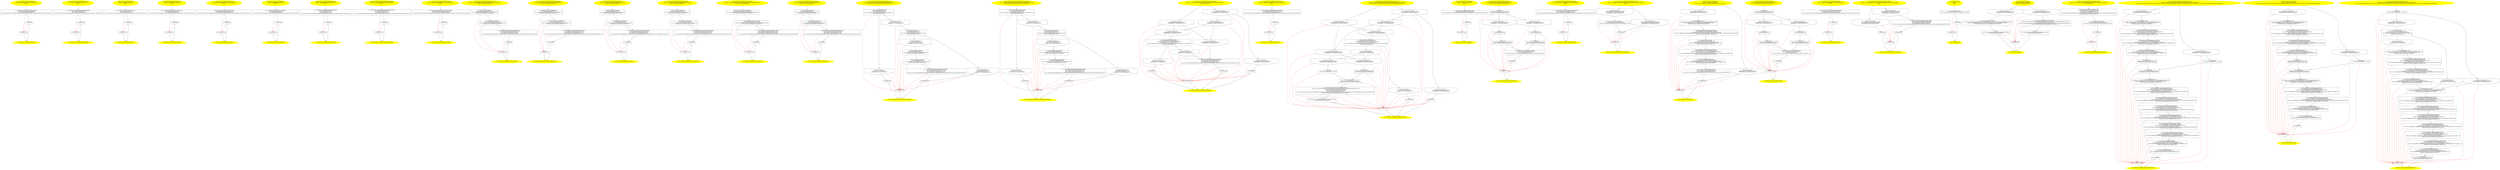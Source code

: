 /* @generated */
digraph cfg {
"junit.framework.Assert.assertEquals(byte,byte):void.ef725e69704f0495c74517d3286a91fb_1" [label="1: Start void Assert.assertEquals(byte,byte)\nFormals:  expected:signed char actual:signed char\nLocals:  \n  " color=yellow style=filled]
	

	 "junit.framework.Assert.assertEquals(byte,byte):void.ef725e69704f0495c74517d3286a91fb_1" -> "junit.framework.Assert.assertEquals(byte,byte):void.ef725e69704f0495c74517d3286a91fb_4" ;
"junit.framework.Assert.assertEquals(byte,byte):void.ef725e69704f0495c74517d3286a91fb_2" [label="2: Exit void Assert.assertEquals(byte,byte) \n  " color=yellow style=filled]
	

"junit.framework.Assert.assertEquals(byte,byte):void.ef725e69704f0495c74517d3286a91fb_3" [label="3:  exceptions sink \n  " shape="box"]
	

	 "junit.framework.Assert.assertEquals(byte,byte):void.ef725e69704f0495c74517d3286a91fb_3" -> "junit.framework.Assert.assertEquals(byte,byte):void.ef725e69704f0495c74517d3286a91fb_2" ;
"junit.framework.Assert.assertEquals(byte,byte):void.ef725e69704f0495c74517d3286a91fb_4" [label="4:  Call void Assert.assertEquals(String,byte,byte) \n   n$0=*&expected:signed char [line 196]\n  n$1=*&actual:signed char [line 196]\n  n$2=_fun_void Assert.assertEquals(String,byte,byte)(null:java.lang.Object*,n$0:signed char,n$1:signed char) [line 196]\n " shape="box"]
	

	 "junit.framework.Assert.assertEquals(byte,byte):void.ef725e69704f0495c74517d3286a91fb_4" -> "junit.framework.Assert.assertEquals(byte,byte):void.ef725e69704f0495c74517d3286a91fb_5" ;
	 "junit.framework.Assert.assertEquals(byte,byte):void.ef725e69704f0495c74517d3286a91fb_4" -> "junit.framework.Assert.assertEquals(byte,byte):void.ef725e69704f0495c74517d3286a91fb_3" [color="red" ];
"junit.framework.Assert.assertEquals(byte,byte):void.ef725e69704f0495c74517d3286a91fb_5" [label="5:  method_body \n  " shape="box"]
	

	 "junit.framework.Assert.assertEquals(byte,byte):void.ef725e69704f0495c74517d3286a91fb_5" -> "junit.framework.Assert.assertEquals(byte,byte):void.ef725e69704f0495c74517d3286a91fb_2" ;
	 "junit.framework.Assert.assertEquals(byte,byte):void.ef725e69704f0495c74517d3286a91fb_5" -> "junit.framework.Assert.assertEquals(byte,byte):void.ef725e69704f0495c74517d3286a91fb_3" [color="red" ];
"junit.framework.Assert.assertEquals(boolean,boolean):void.f4d0c60fd331cb54054f3817878e3ea5_1" [label="1: Start void Assert.assertEquals(boolean,boolean)\nFormals:  expected:_Bool actual:_Bool\nLocals:  \n  " color=yellow style=filled]
	

	 "junit.framework.Assert.assertEquals(boolean,boolean):void.f4d0c60fd331cb54054f3817878e3ea5_1" -> "junit.framework.Assert.assertEquals(boolean,boolean):void.f4d0c60fd331cb54054f3817878e3ea5_4" ;
"junit.framework.Assert.assertEquals(boolean,boolean):void.f4d0c60fd331cb54054f3817878e3ea5_2" [label="2: Exit void Assert.assertEquals(boolean,boolean) \n  " color=yellow style=filled]
	

"junit.framework.Assert.assertEquals(boolean,boolean):void.f4d0c60fd331cb54054f3817878e3ea5_3" [label="3:  exceptions sink \n  " shape="box"]
	

	 "junit.framework.Assert.assertEquals(boolean,boolean):void.f4d0c60fd331cb54054f3817878e3ea5_3" -> "junit.framework.Assert.assertEquals(boolean,boolean):void.f4d0c60fd331cb54054f3817878e3ea5_2" ;
"junit.framework.Assert.assertEquals(boolean,boolean):void.f4d0c60fd331cb54054f3817878e3ea5_4" [label="4:  Call void Assert.assertEquals(String,boolean,boolean) \n   n$0=*&expected:_Bool [line 181]\n  n$1=*&actual:_Bool [line 181]\n  n$2=_fun_void Assert.assertEquals(String,boolean,boolean)(null:java.lang.Object*,n$0:_Bool,n$1:_Bool) [line 181]\n " shape="box"]
	

	 "junit.framework.Assert.assertEquals(boolean,boolean):void.f4d0c60fd331cb54054f3817878e3ea5_4" -> "junit.framework.Assert.assertEquals(boolean,boolean):void.f4d0c60fd331cb54054f3817878e3ea5_5" ;
	 "junit.framework.Assert.assertEquals(boolean,boolean):void.f4d0c60fd331cb54054f3817878e3ea5_4" -> "junit.framework.Assert.assertEquals(boolean,boolean):void.f4d0c60fd331cb54054f3817878e3ea5_3" [color="red" ];
"junit.framework.Assert.assertEquals(boolean,boolean):void.f4d0c60fd331cb54054f3817878e3ea5_5" [label="5:  method_body \n  " shape="box"]
	

	 "junit.framework.Assert.assertEquals(boolean,boolean):void.f4d0c60fd331cb54054f3817878e3ea5_5" -> "junit.framework.Assert.assertEquals(boolean,boolean):void.f4d0c60fd331cb54054f3817878e3ea5_2" ;
	 "junit.framework.Assert.assertEquals(boolean,boolean):void.f4d0c60fd331cb54054f3817878e3ea5_5" -> "junit.framework.Assert.assertEquals(boolean,boolean):void.f4d0c60fd331cb54054f3817878e3ea5_3" [color="red" ];
"junit.framework.Assert.assertEquals(int,int):void.2ea2e29ba30bce763cfd2d51f1d8aa65_1" [label="1: Start void Assert.assertEquals(int,int)\nFormals:  expected:int actual:int\nLocals:  \n  " color=yellow style=filled]
	

	 "junit.framework.Assert.assertEquals(int,int):void.2ea2e29ba30bce763cfd2d51f1d8aa65_1" -> "junit.framework.Assert.assertEquals(int,int):void.2ea2e29ba30bce763cfd2d51f1d8aa65_4" ;
"junit.framework.Assert.assertEquals(int,int):void.2ea2e29ba30bce763cfd2d51f1d8aa65_2" [label="2: Exit void Assert.assertEquals(int,int) \n  " color=yellow style=filled]
	

"junit.framework.Assert.assertEquals(int,int):void.2ea2e29ba30bce763cfd2d51f1d8aa65_3" [label="3:  exceptions sink \n  " shape="box"]
	

	 "junit.framework.Assert.assertEquals(int,int):void.2ea2e29ba30bce763cfd2d51f1d8aa65_3" -> "junit.framework.Assert.assertEquals(int,int):void.2ea2e29ba30bce763cfd2d51f1d8aa65_2" ;
"junit.framework.Assert.assertEquals(int,int):void.2ea2e29ba30bce763cfd2d51f1d8aa65_4" [label="4:  Call void Assert.assertEquals(String,int,int) \n   n$0=*&expected:int [line 241]\n  n$1=*&actual:int [line 241]\n  n$2=_fun_void Assert.assertEquals(String,int,int)(null:java.lang.Object*,n$0:int,n$1:int) [line 241]\n " shape="box"]
	

	 "junit.framework.Assert.assertEquals(int,int):void.2ea2e29ba30bce763cfd2d51f1d8aa65_4" -> "junit.framework.Assert.assertEquals(int,int):void.2ea2e29ba30bce763cfd2d51f1d8aa65_5" ;
	 "junit.framework.Assert.assertEquals(int,int):void.2ea2e29ba30bce763cfd2d51f1d8aa65_4" -> "junit.framework.Assert.assertEquals(int,int):void.2ea2e29ba30bce763cfd2d51f1d8aa65_3" [color="red" ];
"junit.framework.Assert.assertEquals(int,int):void.2ea2e29ba30bce763cfd2d51f1d8aa65_5" [label="5:  method_body \n  " shape="box"]
	

	 "junit.framework.Assert.assertEquals(int,int):void.2ea2e29ba30bce763cfd2d51f1d8aa65_5" -> "junit.framework.Assert.assertEquals(int,int):void.2ea2e29ba30bce763cfd2d51f1d8aa65_2" ;
	 "junit.framework.Assert.assertEquals(int,int):void.2ea2e29ba30bce763cfd2d51f1d8aa65_5" -> "junit.framework.Assert.assertEquals(int,int):void.2ea2e29ba30bce763cfd2d51f1d8aa65_3" [color="red" ];
"junit.framework.Assert.assertEquals(short,short):void.d0514e8b6269dc1a367d6d7827599b9e_1" [label="1: Start void Assert.assertEquals(short,short)\nFormals:  expected:short actual:short\nLocals:  \n  " color=yellow style=filled]
	

	 "junit.framework.Assert.assertEquals(short,short):void.d0514e8b6269dc1a367d6d7827599b9e_1" -> "junit.framework.Assert.assertEquals(short,short):void.d0514e8b6269dc1a367d6d7827599b9e_4" ;
"junit.framework.Assert.assertEquals(short,short):void.d0514e8b6269dc1a367d6d7827599b9e_2" [label="2: Exit void Assert.assertEquals(short,short) \n  " color=yellow style=filled]
	

"junit.framework.Assert.assertEquals(short,short):void.d0514e8b6269dc1a367d6d7827599b9e_3" [label="3:  exceptions sink \n  " shape="box"]
	

	 "junit.framework.Assert.assertEquals(short,short):void.d0514e8b6269dc1a367d6d7827599b9e_3" -> "junit.framework.Assert.assertEquals(short,short):void.d0514e8b6269dc1a367d6d7827599b9e_2" ;
"junit.framework.Assert.assertEquals(short,short):void.d0514e8b6269dc1a367d6d7827599b9e_4" [label="4:  Call void Assert.assertEquals(String,short,short) \n   n$0=*&expected:short [line 226]\n  n$1=*&actual:short [line 226]\n  n$2=_fun_void Assert.assertEquals(String,short,short)(null:java.lang.Object*,n$0:short,n$1:short) [line 226]\n " shape="box"]
	

	 "junit.framework.Assert.assertEquals(short,short):void.d0514e8b6269dc1a367d6d7827599b9e_4" -> "junit.framework.Assert.assertEquals(short,short):void.d0514e8b6269dc1a367d6d7827599b9e_5" ;
	 "junit.framework.Assert.assertEquals(short,short):void.d0514e8b6269dc1a367d6d7827599b9e_4" -> "junit.framework.Assert.assertEquals(short,short):void.d0514e8b6269dc1a367d6d7827599b9e_3" [color="red" ];
"junit.framework.Assert.assertEquals(short,short):void.d0514e8b6269dc1a367d6d7827599b9e_5" [label="5:  method_body \n  " shape="box"]
	

	 "junit.framework.Assert.assertEquals(short,short):void.d0514e8b6269dc1a367d6d7827599b9e_5" -> "junit.framework.Assert.assertEquals(short,short):void.d0514e8b6269dc1a367d6d7827599b9e_2" ;
	 "junit.framework.Assert.assertEquals(short,short):void.d0514e8b6269dc1a367d6d7827599b9e_5" -> "junit.framework.Assert.assertEquals(short,short):void.d0514e8b6269dc1a367d6d7827599b9e_3" [color="red" ];
"junit.framework.Assert.assertEquals(char,char):void.03f06d5befcaf5e2b7aab6960703c6c1_1" [label="1: Start void Assert.assertEquals(char,char)\nFormals:  expected:unsigned short actual:unsigned short\nLocals:  \n  " color=yellow style=filled]
	

	 "junit.framework.Assert.assertEquals(char,char):void.03f06d5befcaf5e2b7aab6960703c6c1_1" -> "junit.framework.Assert.assertEquals(char,char):void.03f06d5befcaf5e2b7aab6960703c6c1_4" ;
"junit.framework.Assert.assertEquals(char,char):void.03f06d5befcaf5e2b7aab6960703c6c1_2" [label="2: Exit void Assert.assertEquals(char,char) \n  " color=yellow style=filled]
	

"junit.framework.Assert.assertEquals(char,char):void.03f06d5befcaf5e2b7aab6960703c6c1_3" [label="3:  exceptions sink \n  " shape="box"]
	

	 "junit.framework.Assert.assertEquals(char,char):void.03f06d5befcaf5e2b7aab6960703c6c1_3" -> "junit.framework.Assert.assertEquals(char,char):void.03f06d5befcaf5e2b7aab6960703c6c1_2" ;
"junit.framework.Assert.assertEquals(char,char):void.03f06d5befcaf5e2b7aab6960703c6c1_4" [label="4:  Call void Assert.assertEquals(String,char,char) \n   n$0=*&expected:unsigned short [line 211]\n  n$1=*&actual:unsigned short [line 211]\n  n$2=_fun_void Assert.assertEquals(String,char,char)(null:java.lang.Object*,n$0:unsigned short,n$1:unsigned short) [line 211]\n " shape="box"]
	

	 "junit.framework.Assert.assertEquals(char,char):void.03f06d5befcaf5e2b7aab6960703c6c1_4" -> "junit.framework.Assert.assertEquals(char,char):void.03f06d5befcaf5e2b7aab6960703c6c1_5" ;
	 "junit.framework.Assert.assertEquals(char,char):void.03f06d5befcaf5e2b7aab6960703c6c1_4" -> "junit.framework.Assert.assertEquals(char,char):void.03f06d5befcaf5e2b7aab6960703c6c1_3" [color="red" ];
"junit.framework.Assert.assertEquals(char,char):void.03f06d5befcaf5e2b7aab6960703c6c1_5" [label="5:  method_body \n  " shape="box"]
	

	 "junit.framework.Assert.assertEquals(char,char):void.03f06d5befcaf5e2b7aab6960703c6c1_5" -> "junit.framework.Assert.assertEquals(char,char):void.03f06d5befcaf5e2b7aab6960703c6c1_2" ;
	 "junit.framework.Assert.assertEquals(char,char):void.03f06d5befcaf5e2b7aab6960703c6c1_5" -> "junit.framework.Assert.assertEquals(char,char):void.03f06d5befcaf5e2b7aab6960703c6c1_3" [color="red" ];
"junit.framework.Assert.assertEquals(long,long):void.2c0400973a06f4c70ae36c3a08da782e_1" [label="1: Start void Assert.assertEquals(long,long)\nFormals:  expected:long actual:long\nLocals:  \n  " color=yellow style=filled]
	

	 "junit.framework.Assert.assertEquals(long,long):void.2c0400973a06f4c70ae36c3a08da782e_1" -> "junit.framework.Assert.assertEquals(long,long):void.2c0400973a06f4c70ae36c3a08da782e_4" ;
"junit.framework.Assert.assertEquals(long,long):void.2c0400973a06f4c70ae36c3a08da782e_2" [label="2: Exit void Assert.assertEquals(long,long) \n  " color=yellow style=filled]
	

"junit.framework.Assert.assertEquals(long,long):void.2c0400973a06f4c70ae36c3a08da782e_3" [label="3:  exceptions sink \n  " shape="box"]
	

	 "junit.framework.Assert.assertEquals(long,long):void.2c0400973a06f4c70ae36c3a08da782e_3" -> "junit.framework.Assert.assertEquals(long,long):void.2c0400973a06f4c70ae36c3a08da782e_2" ;
"junit.framework.Assert.assertEquals(long,long):void.2c0400973a06f4c70ae36c3a08da782e_4" [label="4:  Call void Assert.assertEquals(String,long,long) \n   n$0=*&expected:long [line 166]\n  n$1=*&actual:long [line 166]\n  n$2=_fun_void Assert.assertEquals(String,long,long)(null:java.lang.Object*,n$0:long,n$1:long) [line 166]\n " shape="box"]
	

	 "junit.framework.Assert.assertEquals(long,long):void.2c0400973a06f4c70ae36c3a08da782e_4" -> "junit.framework.Assert.assertEquals(long,long):void.2c0400973a06f4c70ae36c3a08da782e_5" ;
	 "junit.framework.Assert.assertEquals(long,long):void.2c0400973a06f4c70ae36c3a08da782e_4" -> "junit.framework.Assert.assertEquals(long,long):void.2c0400973a06f4c70ae36c3a08da782e_3" [color="red" ];
"junit.framework.Assert.assertEquals(long,long):void.2c0400973a06f4c70ae36c3a08da782e_5" [label="5:  method_body \n  " shape="box"]
	

	 "junit.framework.Assert.assertEquals(long,long):void.2c0400973a06f4c70ae36c3a08da782e_5" -> "junit.framework.Assert.assertEquals(long,long):void.2c0400973a06f4c70ae36c3a08da782e_2" ;
	 "junit.framework.Assert.assertEquals(long,long):void.2c0400973a06f4c70ae36c3a08da782e_5" -> "junit.framework.Assert.assertEquals(long,long):void.2c0400973a06f4c70ae36c3a08da782e_3" [color="red" ];
"junit.framework.Assert.assertEquals(float,float,float):void.951acd12c010c4761c485c8c2dd8798e_1" [label="1: Start void Assert.assertEquals(float,float,float)\nFormals:  expected:float actual:float delta:float\nLocals:  \n  " color=yellow style=filled]
	

	 "junit.framework.Assert.assertEquals(float,float,float):void.951acd12c010c4761c485c8c2dd8798e_1" -> "junit.framework.Assert.assertEquals(float,float,float):void.951acd12c010c4761c485c8c2dd8798e_4" ;
"junit.framework.Assert.assertEquals(float,float,float):void.951acd12c010c4761c485c8c2dd8798e_2" [label="2: Exit void Assert.assertEquals(float,float,float) \n  " color=yellow style=filled]
	

"junit.framework.Assert.assertEquals(float,float,float):void.951acd12c010c4761c485c8c2dd8798e_3" [label="3:  exceptions sink \n  " shape="box"]
	

	 "junit.framework.Assert.assertEquals(float,float,float):void.951acd12c010c4761c485c8c2dd8798e_3" -> "junit.framework.Assert.assertEquals(float,float,float):void.951acd12c010c4761c485c8c2dd8798e_2" ;
"junit.framework.Assert.assertEquals(float,float,float):void.951acd12c010c4761c485c8c2dd8798e_4" [label="4:  Call void Assert.assertEquals(String,float,float,float) \n   n$0=*&expected:float [line 151]\n  n$1=*&actual:float [line 151]\n  n$2=*&delta:float [line 151]\n  n$3=_fun_void Assert.assertEquals(String,float,float,float)(null:java.lang.Object*,n$0:float,n$1:float,n$2:float) [line 151]\n " shape="box"]
	

	 "junit.framework.Assert.assertEquals(float,float,float):void.951acd12c010c4761c485c8c2dd8798e_4" -> "junit.framework.Assert.assertEquals(float,float,float):void.951acd12c010c4761c485c8c2dd8798e_5" ;
	 "junit.framework.Assert.assertEquals(float,float,float):void.951acd12c010c4761c485c8c2dd8798e_4" -> "junit.framework.Assert.assertEquals(float,float,float):void.951acd12c010c4761c485c8c2dd8798e_3" [color="red" ];
"junit.framework.Assert.assertEquals(float,float,float):void.951acd12c010c4761c485c8c2dd8798e_5" [label="5:  method_body \n  " shape="box"]
	

	 "junit.framework.Assert.assertEquals(float,float,float):void.951acd12c010c4761c485c8c2dd8798e_5" -> "junit.framework.Assert.assertEquals(float,float,float):void.951acd12c010c4761c485c8c2dd8798e_2" ;
	 "junit.framework.Assert.assertEquals(float,float,float):void.951acd12c010c4761c485c8c2dd8798e_5" -> "junit.framework.Assert.assertEquals(float,float,float):void.951acd12c010c4761c485c8c2dd8798e_3" [color="red" ];
"junit.framework.Assert.assertEquals(double,double,double):void.9d2cbb2f8e0b163bc213bc60c51ef3fe_1" [label="1: Start void Assert.assertEquals(double,double,double)\nFormals:  expected:double actual:double delta:double\nLocals:  \n  " color=yellow style=filled]
	

	 "junit.framework.Assert.assertEquals(double,double,double):void.9d2cbb2f8e0b163bc213bc60c51ef3fe_1" -> "junit.framework.Assert.assertEquals(double,double,double):void.9d2cbb2f8e0b163bc213bc60c51ef3fe_4" ;
"junit.framework.Assert.assertEquals(double,double,double):void.9d2cbb2f8e0b163bc213bc60c51ef3fe_2" [label="2: Exit void Assert.assertEquals(double,double,double) \n  " color=yellow style=filled]
	

"junit.framework.Assert.assertEquals(double,double,double):void.9d2cbb2f8e0b163bc213bc60c51ef3fe_3" [label="3:  exceptions sink \n  " shape="box"]
	

	 "junit.framework.Assert.assertEquals(double,double,double):void.9d2cbb2f8e0b163bc213bc60c51ef3fe_3" -> "junit.framework.Assert.assertEquals(double,double,double):void.9d2cbb2f8e0b163bc213bc60c51ef3fe_2" ;
"junit.framework.Assert.assertEquals(double,double,double):void.9d2cbb2f8e0b163bc213bc60c51ef3fe_4" [label="4:  Call void Assert.assertEquals(String,double,double,double) \n   n$0=*&expected:double [line 129]\n  n$1=*&actual:double [line 129]\n  n$2=*&delta:double [line 129]\n  n$3=_fun_void Assert.assertEquals(String,double,double,double)(null:java.lang.Object*,n$0:double,n$1:double,n$2:double) [line 129]\n " shape="box"]
	

	 "junit.framework.Assert.assertEquals(double,double,double):void.9d2cbb2f8e0b163bc213bc60c51ef3fe_4" -> "junit.framework.Assert.assertEquals(double,double,double):void.9d2cbb2f8e0b163bc213bc60c51ef3fe_5" ;
	 "junit.framework.Assert.assertEquals(double,double,double):void.9d2cbb2f8e0b163bc213bc60c51ef3fe_4" -> "junit.framework.Assert.assertEquals(double,double,double):void.9d2cbb2f8e0b163bc213bc60c51ef3fe_3" [color="red" ];
"junit.framework.Assert.assertEquals(double,double,double):void.9d2cbb2f8e0b163bc213bc60c51ef3fe_5" [label="5:  method_body \n  " shape="box"]
	

	 "junit.framework.Assert.assertEquals(double,double,double):void.9d2cbb2f8e0b163bc213bc60c51ef3fe_5" -> "junit.framework.Assert.assertEquals(double,double,double):void.9d2cbb2f8e0b163bc213bc60c51ef3fe_2" ;
	 "junit.framework.Assert.assertEquals(double,double,double):void.9d2cbb2f8e0b163bc213bc60c51ef3fe_5" -> "junit.framework.Assert.assertEquals(double,double,double):void.9d2cbb2f8e0b163bc213bc60c51ef3fe_3" [color="red" ];
"junit.framework.Assert.assertEquals(java.lang.Object,java.lang.Object):void.b2729c85094999f1877883fd811c1384_1" [label="1: Start void Assert.assertEquals(Object,Object)\nFormals:  expected:java.lang.Object* actual:java.lang.Object*\nLocals:  \n  " color=yellow style=filled]
	

	 "junit.framework.Assert.assertEquals(java.lang.Object,java.lang.Object):void.b2729c85094999f1877883fd811c1384_1" -> "junit.framework.Assert.assertEquals(java.lang.Object,java.lang.Object):void.b2729c85094999f1877883fd811c1384_4" ;
"junit.framework.Assert.assertEquals(java.lang.Object,java.lang.Object):void.b2729c85094999f1877883fd811c1384_2" [label="2: Exit void Assert.assertEquals(Object,Object) \n  " color=yellow style=filled]
	

"junit.framework.Assert.assertEquals(java.lang.Object,java.lang.Object):void.b2729c85094999f1877883fd811c1384_3" [label="3:  exceptions sink \n  " shape="box"]
	

	 "junit.framework.Assert.assertEquals(java.lang.Object,java.lang.Object):void.b2729c85094999f1877883fd811c1384_3" -> "junit.framework.Assert.assertEquals(java.lang.Object,java.lang.Object):void.b2729c85094999f1877883fd811c1384_2" ;
"junit.framework.Assert.assertEquals(java.lang.Object,java.lang.Object):void.b2729c85094999f1877883fd811c1384_4" [label="4:  Call void Assert.assertEquals(String,Object,Object) \n   n$0=*&expected:java.lang.Object* [line 86]\n  n$1=*&actual:java.lang.Object* [line 86]\n  n$2=_fun_void Assert.assertEquals(String,Object,Object)(null:java.lang.Object*,n$0:java.lang.Object*,n$1:java.lang.Object*) [line 86]\n " shape="box"]
	

	 "junit.framework.Assert.assertEquals(java.lang.Object,java.lang.Object):void.b2729c85094999f1877883fd811c1384_4" -> "junit.framework.Assert.assertEquals(java.lang.Object,java.lang.Object):void.b2729c85094999f1877883fd811c1384_5" ;
	 "junit.framework.Assert.assertEquals(java.lang.Object,java.lang.Object):void.b2729c85094999f1877883fd811c1384_4" -> "junit.framework.Assert.assertEquals(java.lang.Object,java.lang.Object):void.b2729c85094999f1877883fd811c1384_3" [color="red" ];
"junit.framework.Assert.assertEquals(java.lang.Object,java.lang.Object):void.b2729c85094999f1877883fd811c1384_5" [label="5:  method_body \n  " shape="box"]
	

	 "junit.framework.Assert.assertEquals(java.lang.Object,java.lang.Object):void.b2729c85094999f1877883fd811c1384_5" -> "junit.framework.Assert.assertEquals(java.lang.Object,java.lang.Object):void.b2729c85094999f1877883fd811c1384_2" ;
	 "junit.framework.Assert.assertEquals(java.lang.Object,java.lang.Object):void.b2729c85094999f1877883fd811c1384_5" -> "junit.framework.Assert.assertEquals(java.lang.Object,java.lang.Object):void.b2729c85094999f1877883fd811c1384_3" [color="red" ];
"junit.framework.Assert.assertEquals(java.lang.String,byte,byte):void.3487c469f958d11771a532f13ed61ef1_1" [label="1: Start void Assert.assertEquals(String,byte,byte)\nFormals:  message:java.lang.String* expected:signed char actual:signed char\nLocals:  $irvar1:void $irvar0:void \n  " color=yellow style=filled]
	

	 "junit.framework.Assert.assertEquals(java.lang.String,byte,byte):void.3487c469f958d11771a532f13ed61ef1_1" -> "junit.framework.Assert.assertEquals(java.lang.String,byte,byte):void.3487c469f958d11771a532f13ed61ef1_4" ;
"junit.framework.Assert.assertEquals(java.lang.String,byte,byte):void.3487c469f958d11771a532f13ed61ef1_2" [label="2: Exit void Assert.assertEquals(String,byte,byte) \n  " color=yellow style=filled]
	

"junit.framework.Assert.assertEquals(java.lang.String,byte,byte):void.3487c469f958d11771a532f13ed61ef1_3" [label="3:  exceptions sink \n  " shape="box"]
	

	 "junit.framework.Assert.assertEquals(java.lang.String,byte,byte):void.3487c469f958d11771a532f13ed61ef1_3" -> "junit.framework.Assert.assertEquals(java.lang.String,byte,byte):void.3487c469f958d11771a532f13ed61ef1_2" ;
"junit.framework.Assert.assertEquals(java.lang.String,byte,byte):void.3487c469f958d11771a532f13ed61ef1_4" [label="4:  Call Byte Byte.valueOf(byte) \n   n$0=*&expected:signed char [line 189]\n  n$1=_fun_Byte Byte.valueOf(byte)(n$0:signed char) [line 189]\n  *&$irvar0:java.lang.Byte*=n$1 [line 189]\n " shape="box"]
	

	 "junit.framework.Assert.assertEquals(java.lang.String,byte,byte):void.3487c469f958d11771a532f13ed61ef1_4" -> "junit.framework.Assert.assertEquals(java.lang.String,byte,byte):void.3487c469f958d11771a532f13ed61ef1_5" ;
	 "junit.framework.Assert.assertEquals(java.lang.String,byte,byte):void.3487c469f958d11771a532f13ed61ef1_4" -> "junit.framework.Assert.assertEquals(java.lang.String,byte,byte):void.3487c469f958d11771a532f13ed61ef1_3" [color="red" ];
"junit.framework.Assert.assertEquals(java.lang.String,byte,byte):void.3487c469f958d11771a532f13ed61ef1_5" [label="5:  Call Byte Byte.valueOf(byte) \n   n$2=*&actual:signed char [line 189]\n  n$3=_fun_Byte Byte.valueOf(byte)(n$2:signed char) [line 189]\n  *&$irvar1:java.lang.Byte*=n$3 [line 189]\n " shape="box"]
	

	 "junit.framework.Assert.assertEquals(java.lang.String,byte,byte):void.3487c469f958d11771a532f13ed61ef1_5" -> "junit.framework.Assert.assertEquals(java.lang.String,byte,byte):void.3487c469f958d11771a532f13ed61ef1_6" ;
	 "junit.framework.Assert.assertEquals(java.lang.String,byte,byte):void.3487c469f958d11771a532f13ed61ef1_5" -> "junit.framework.Assert.assertEquals(java.lang.String,byte,byte):void.3487c469f958d11771a532f13ed61ef1_3" [color="red" ];
"junit.framework.Assert.assertEquals(java.lang.String,byte,byte):void.3487c469f958d11771a532f13ed61ef1_6" [label="6:  Call void Assert.assertEquals(String,Object,Object) \n   n$4=*&message:java.lang.String* [line 189]\n  n$5=*&$irvar0:java.lang.Byte* [line 189]\n  n$6=*&$irvar1:java.lang.Byte* [line 189]\n  n$7=_fun_void Assert.assertEquals(String,Object,Object)(n$4:java.lang.String*,n$5:java.lang.Byte*,n$6:java.lang.Byte*) [line 189]\n " shape="box"]
	

	 "junit.framework.Assert.assertEquals(java.lang.String,byte,byte):void.3487c469f958d11771a532f13ed61ef1_6" -> "junit.framework.Assert.assertEquals(java.lang.String,byte,byte):void.3487c469f958d11771a532f13ed61ef1_7" ;
	 "junit.framework.Assert.assertEquals(java.lang.String,byte,byte):void.3487c469f958d11771a532f13ed61ef1_6" -> "junit.framework.Assert.assertEquals(java.lang.String,byte,byte):void.3487c469f958d11771a532f13ed61ef1_3" [color="red" ];
"junit.framework.Assert.assertEquals(java.lang.String,byte,byte):void.3487c469f958d11771a532f13ed61ef1_7" [label="7:  method_body \n  " shape="box"]
	

	 "junit.framework.Assert.assertEquals(java.lang.String,byte,byte):void.3487c469f958d11771a532f13ed61ef1_7" -> "junit.framework.Assert.assertEquals(java.lang.String,byte,byte):void.3487c469f958d11771a532f13ed61ef1_2" ;
	 "junit.framework.Assert.assertEquals(java.lang.String,byte,byte):void.3487c469f958d11771a532f13ed61ef1_7" -> "junit.framework.Assert.assertEquals(java.lang.String,byte,byte):void.3487c469f958d11771a532f13ed61ef1_3" [color="red" ];
"junit.framework.Assert.assertEquals(java.lang.String,boolean,boolean):void.04a11a19351ea535c0bd82780c06b11b_1" [label="1: Start void Assert.assertEquals(String,boolean,boolean)\nFormals:  message:java.lang.String* expected:_Bool actual:_Bool\nLocals:  $irvar1:void $irvar0:void \n  " color=yellow style=filled]
	

	 "junit.framework.Assert.assertEquals(java.lang.String,boolean,boolean):void.04a11a19351ea535c0bd82780c06b11b_1" -> "junit.framework.Assert.assertEquals(java.lang.String,boolean,boolean):void.04a11a19351ea535c0bd82780c06b11b_4" ;
"junit.framework.Assert.assertEquals(java.lang.String,boolean,boolean):void.04a11a19351ea535c0bd82780c06b11b_2" [label="2: Exit void Assert.assertEquals(String,boolean,boolean) \n  " color=yellow style=filled]
	

"junit.framework.Assert.assertEquals(java.lang.String,boolean,boolean):void.04a11a19351ea535c0bd82780c06b11b_3" [label="3:  exceptions sink \n  " shape="box"]
	

	 "junit.framework.Assert.assertEquals(java.lang.String,boolean,boolean):void.04a11a19351ea535c0bd82780c06b11b_3" -> "junit.framework.Assert.assertEquals(java.lang.String,boolean,boolean):void.04a11a19351ea535c0bd82780c06b11b_2" ;
"junit.framework.Assert.assertEquals(java.lang.String,boolean,boolean):void.04a11a19351ea535c0bd82780c06b11b_4" [label="4:  Call Boolean Boolean.valueOf(boolean) \n   n$0=*&expected:_Bool [line 174]\n  n$1=_fun_Boolean Boolean.valueOf(boolean)(n$0:_Bool) [line 174]\n  *&$irvar0:java.lang.Boolean*=n$1 [line 174]\n " shape="box"]
	

	 "junit.framework.Assert.assertEquals(java.lang.String,boolean,boolean):void.04a11a19351ea535c0bd82780c06b11b_4" -> "junit.framework.Assert.assertEquals(java.lang.String,boolean,boolean):void.04a11a19351ea535c0bd82780c06b11b_5" ;
	 "junit.framework.Assert.assertEquals(java.lang.String,boolean,boolean):void.04a11a19351ea535c0bd82780c06b11b_4" -> "junit.framework.Assert.assertEquals(java.lang.String,boolean,boolean):void.04a11a19351ea535c0bd82780c06b11b_3" [color="red" ];
"junit.framework.Assert.assertEquals(java.lang.String,boolean,boolean):void.04a11a19351ea535c0bd82780c06b11b_5" [label="5:  Call Boolean Boolean.valueOf(boolean) \n   n$2=*&actual:_Bool [line 174]\n  n$3=_fun_Boolean Boolean.valueOf(boolean)(n$2:_Bool) [line 174]\n  *&$irvar1:java.lang.Boolean*=n$3 [line 174]\n " shape="box"]
	

	 "junit.framework.Assert.assertEquals(java.lang.String,boolean,boolean):void.04a11a19351ea535c0bd82780c06b11b_5" -> "junit.framework.Assert.assertEquals(java.lang.String,boolean,boolean):void.04a11a19351ea535c0bd82780c06b11b_6" ;
	 "junit.framework.Assert.assertEquals(java.lang.String,boolean,boolean):void.04a11a19351ea535c0bd82780c06b11b_5" -> "junit.framework.Assert.assertEquals(java.lang.String,boolean,boolean):void.04a11a19351ea535c0bd82780c06b11b_3" [color="red" ];
"junit.framework.Assert.assertEquals(java.lang.String,boolean,boolean):void.04a11a19351ea535c0bd82780c06b11b_6" [label="6:  Call void Assert.assertEquals(String,Object,Object) \n   n$4=*&message:java.lang.String* [line 174]\n  n$5=*&$irvar0:java.lang.Boolean* [line 174]\n  n$6=*&$irvar1:java.lang.Boolean* [line 174]\n  n$7=_fun_void Assert.assertEquals(String,Object,Object)(n$4:java.lang.String*,n$5:java.lang.Boolean*,n$6:java.lang.Boolean*) [line 174]\n " shape="box"]
	

	 "junit.framework.Assert.assertEquals(java.lang.String,boolean,boolean):void.04a11a19351ea535c0bd82780c06b11b_6" -> "junit.framework.Assert.assertEquals(java.lang.String,boolean,boolean):void.04a11a19351ea535c0bd82780c06b11b_7" ;
	 "junit.framework.Assert.assertEquals(java.lang.String,boolean,boolean):void.04a11a19351ea535c0bd82780c06b11b_6" -> "junit.framework.Assert.assertEquals(java.lang.String,boolean,boolean):void.04a11a19351ea535c0bd82780c06b11b_3" [color="red" ];
"junit.framework.Assert.assertEquals(java.lang.String,boolean,boolean):void.04a11a19351ea535c0bd82780c06b11b_7" [label="7:  method_body \n  " shape="box"]
	

	 "junit.framework.Assert.assertEquals(java.lang.String,boolean,boolean):void.04a11a19351ea535c0bd82780c06b11b_7" -> "junit.framework.Assert.assertEquals(java.lang.String,boolean,boolean):void.04a11a19351ea535c0bd82780c06b11b_2" ;
	 "junit.framework.Assert.assertEquals(java.lang.String,boolean,boolean):void.04a11a19351ea535c0bd82780c06b11b_7" -> "junit.framework.Assert.assertEquals(java.lang.String,boolean,boolean):void.04a11a19351ea535c0bd82780c06b11b_3" [color="red" ];
"junit.framework.Assert.assertEquals(java.lang.String,int,int):void.f38b3cfc5c255e660e368bd079976c9c_1" [label="1: Start void Assert.assertEquals(String,int,int)\nFormals:  message:java.lang.String* expected:int actual:int\nLocals:  $irvar1:void $irvar0:void \n  " color=yellow style=filled]
	

	 "junit.framework.Assert.assertEquals(java.lang.String,int,int):void.f38b3cfc5c255e660e368bd079976c9c_1" -> "junit.framework.Assert.assertEquals(java.lang.String,int,int):void.f38b3cfc5c255e660e368bd079976c9c_4" ;
"junit.framework.Assert.assertEquals(java.lang.String,int,int):void.f38b3cfc5c255e660e368bd079976c9c_2" [label="2: Exit void Assert.assertEquals(String,int,int) \n  " color=yellow style=filled]
	

"junit.framework.Assert.assertEquals(java.lang.String,int,int):void.f38b3cfc5c255e660e368bd079976c9c_3" [label="3:  exceptions sink \n  " shape="box"]
	

	 "junit.framework.Assert.assertEquals(java.lang.String,int,int):void.f38b3cfc5c255e660e368bd079976c9c_3" -> "junit.framework.Assert.assertEquals(java.lang.String,int,int):void.f38b3cfc5c255e660e368bd079976c9c_2" ;
"junit.framework.Assert.assertEquals(java.lang.String,int,int):void.f38b3cfc5c255e660e368bd079976c9c_4" [label="4:  Call Integer Integer.valueOf(int) \n   n$0=*&expected:int [line 234]\n  n$1=_fun_Integer Integer.valueOf(int)(n$0:int) [line 234]\n  *&$irvar0:java.lang.Integer*=n$1 [line 234]\n " shape="box"]
	

	 "junit.framework.Assert.assertEquals(java.lang.String,int,int):void.f38b3cfc5c255e660e368bd079976c9c_4" -> "junit.framework.Assert.assertEquals(java.lang.String,int,int):void.f38b3cfc5c255e660e368bd079976c9c_5" ;
	 "junit.framework.Assert.assertEquals(java.lang.String,int,int):void.f38b3cfc5c255e660e368bd079976c9c_4" -> "junit.framework.Assert.assertEquals(java.lang.String,int,int):void.f38b3cfc5c255e660e368bd079976c9c_3" [color="red" ];
"junit.framework.Assert.assertEquals(java.lang.String,int,int):void.f38b3cfc5c255e660e368bd079976c9c_5" [label="5:  Call Integer Integer.valueOf(int) \n   n$2=*&actual:int [line 234]\n  n$3=_fun_Integer Integer.valueOf(int)(n$2:int) [line 234]\n  *&$irvar1:java.lang.Integer*=n$3 [line 234]\n " shape="box"]
	

	 "junit.framework.Assert.assertEquals(java.lang.String,int,int):void.f38b3cfc5c255e660e368bd079976c9c_5" -> "junit.framework.Assert.assertEquals(java.lang.String,int,int):void.f38b3cfc5c255e660e368bd079976c9c_6" ;
	 "junit.framework.Assert.assertEquals(java.lang.String,int,int):void.f38b3cfc5c255e660e368bd079976c9c_5" -> "junit.framework.Assert.assertEquals(java.lang.String,int,int):void.f38b3cfc5c255e660e368bd079976c9c_3" [color="red" ];
"junit.framework.Assert.assertEquals(java.lang.String,int,int):void.f38b3cfc5c255e660e368bd079976c9c_6" [label="6:  Call void Assert.assertEquals(String,Object,Object) \n   n$4=*&message:java.lang.String* [line 234]\n  n$5=*&$irvar0:java.lang.Integer* [line 234]\n  n$6=*&$irvar1:java.lang.Integer* [line 234]\n  n$7=_fun_void Assert.assertEquals(String,Object,Object)(n$4:java.lang.String*,n$5:java.lang.Integer*,n$6:java.lang.Integer*) [line 234]\n " shape="box"]
	

	 "junit.framework.Assert.assertEquals(java.lang.String,int,int):void.f38b3cfc5c255e660e368bd079976c9c_6" -> "junit.framework.Assert.assertEquals(java.lang.String,int,int):void.f38b3cfc5c255e660e368bd079976c9c_7" ;
	 "junit.framework.Assert.assertEquals(java.lang.String,int,int):void.f38b3cfc5c255e660e368bd079976c9c_6" -> "junit.framework.Assert.assertEquals(java.lang.String,int,int):void.f38b3cfc5c255e660e368bd079976c9c_3" [color="red" ];
"junit.framework.Assert.assertEquals(java.lang.String,int,int):void.f38b3cfc5c255e660e368bd079976c9c_7" [label="7:  method_body \n  " shape="box"]
	

	 "junit.framework.Assert.assertEquals(java.lang.String,int,int):void.f38b3cfc5c255e660e368bd079976c9c_7" -> "junit.framework.Assert.assertEquals(java.lang.String,int,int):void.f38b3cfc5c255e660e368bd079976c9c_2" ;
	 "junit.framework.Assert.assertEquals(java.lang.String,int,int):void.f38b3cfc5c255e660e368bd079976c9c_7" -> "junit.framework.Assert.assertEquals(java.lang.String,int,int):void.f38b3cfc5c255e660e368bd079976c9c_3" [color="red" ];
"junit.framework.Assert.assertEquals(java.lang.String,short,short):void.014951ba9d3db4b0a62aca2920433dfa_1" [label="1: Start void Assert.assertEquals(String,short,short)\nFormals:  message:java.lang.String* expected:short actual:short\nLocals:  $irvar1:void $irvar0:void \n  " color=yellow style=filled]
	

	 "junit.framework.Assert.assertEquals(java.lang.String,short,short):void.014951ba9d3db4b0a62aca2920433dfa_1" -> "junit.framework.Assert.assertEquals(java.lang.String,short,short):void.014951ba9d3db4b0a62aca2920433dfa_4" ;
"junit.framework.Assert.assertEquals(java.lang.String,short,short):void.014951ba9d3db4b0a62aca2920433dfa_2" [label="2: Exit void Assert.assertEquals(String,short,short) \n  " color=yellow style=filled]
	

"junit.framework.Assert.assertEquals(java.lang.String,short,short):void.014951ba9d3db4b0a62aca2920433dfa_3" [label="3:  exceptions sink \n  " shape="box"]
	

	 "junit.framework.Assert.assertEquals(java.lang.String,short,short):void.014951ba9d3db4b0a62aca2920433dfa_3" -> "junit.framework.Assert.assertEquals(java.lang.String,short,short):void.014951ba9d3db4b0a62aca2920433dfa_2" ;
"junit.framework.Assert.assertEquals(java.lang.String,short,short):void.014951ba9d3db4b0a62aca2920433dfa_4" [label="4:  Call Short Short.valueOf(short) \n   n$0=*&expected:short [line 219]\n  n$1=_fun_Short Short.valueOf(short)(n$0:short) [line 219]\n  *&$irvar0:java.lang.Short*=n$1 [line 219]\n " shape="box"]
	

	 "junit.framework.Assert.assertEquals(java.lang.String,short,short):void.014951ba9d3db4b0a62aca2920433dfa_4" -> "junit.framework.Assert.assertEquals(java.lang.String,short,short):void.014951ba9d3db4b0a62aca2920433dfa_5" ;
	 "junit.framework.Assert.assertEquals(java.lang.String,short,short):void.014951ba9d3db4b0a62aca2920433dfa_4" -> "junit.framework.Assert.assertEquals(java.lang.String,short,short):void.014951ba9d3db4b0a62aca2920433dfa_3" [color="red" ];
"junit.framework.Assert.assertEquals(java.lang.String,short,short):void.014951ba9d3db4b0a62aca2920433dfa_5" [label="5:  Call Short Short.valueOf(short) \n   n$2=*&actual:short [line 219]\n  n$3=_fun_Short Short.valueOf(short)(n$2:short) [line 219]\n  *&$irvar1:java.lang.Short*=n$3 [line 219]\n " shape="box"]
	

	 "junit.framework.Assert.assertEquals(java.lang.String,short,short):void.014951ba9d3db4b0a62aca2920433dfa_5" -> "junit.framework.Assert.assertEquals(java.lang.String,short,short):void.014951ba9d3db4b0a62aca2920433dfa_6" ;
	 "junit.framework.Assert.assertEquals(java.lang.String,short,short):void.014951ba9d3db4b0a62aca2920433dfa_5" -> "junit.framework.Assert.assertEquals(java.lang.String,short,short):void.014951ba9d3db4b0a62aca2920433dfa_3" [color="red" ];
"junit.framework.Assert.assertEquals(java.lang.String,short,short):void.014951ba9d3db4b0a62aca2920433dfa_6" [label="6:  Call void Assert.assertEquals(String,Object,Object) \n   n$4=*&message:java.lang.String* [line 219]\n  n$5=*&$irvar0:java.lang.Short* [line 219]\n  n$6=*&$irvar1:java.lang.Short* [line 219]\n  n$7=_fun_void Assert.assertEquals(String,Object,Object)(n$4:java.lang.String*,n$5:java.lang.Short*,n$6:java.lang.Short*) [line 219]\n " shape="box"]
	

	 "junit.framework.Assert.assertEquals(java.lang.String,short,short):void.014951ba9d3db4b0a62aca2920433dfa_6" -> "junit.framework.Assert.assertEquals(java.lang.String,short,short):void.014951ba9d3db4b0a62aca2920433dfa_7" ;
	 "junit.framework.Assert.assertEquals(java.lang.String,short,short):void.014951ba9d3db4b0a62aca2920433dfa_6" -> "junit.framework.Assert.assertEquals(java.lang.String,short,short):void.014951ba9d3db4b0a62aca2920433dfa_3" [color="red" ];
"junit.framework.Assert.assertEquals(java.lang.String,short,short):void.014951ba9d3db4b0a62aca2920433dfa_7" [label="7:  method_body \n  " shape="box"]
	

	 "junit.framework.Assert.assertEquals(java.lang.String,short,short):void.014951ba9d3db4b0a62aca2920433dfa_7" -> "junit.framework.Assert.assertEquals(java.lang.String,short,short):void.014951ba9d3db4b0a62aca2920433dfa_2" ;
	 "junit.framework.Assert.assertEquals(java.lang.String,short,short):void.014951ba9d3db4b0a62aca2920433dfa_7" -> "junit.framework.Assert.assertEquals(java.lang.String,short,short):void.014951ba9d3db4b0a62aca2920433dfa_3" [color="red" ];
"junit.framework.Assert.assertEquals(java.lang.String,char,char):void.da02ecc9cbd85af84d39f3cf660e1af2_1" [label="1: Start void Assert.assertEquals(String,char,char)\nFormals:  message:java.lang.String* expected:unsigned short actual:unsigned short\nLocals:  $irvar1:void $irvar0:void \n  " color=yellow style=filled]
	

	 "junit.framework.Assert.assertEquals(java.lang.String,char,char):void.da02ecc9cbd85af84d39f3cf660e1af2_1" -> "junit.framework.Assert.assertEquals(java.lang.String,char,char):void.da02ecc9cbd85af84d39f3cf660e1af2_4" ;
"junit.framework.Assert.assertEquals(java.lang.String,char,char):void.da02ecc9cbd85af84d39f3cf660e1af2_2" [label="2: Exit void Assert.assertEquals(String,char,char) \n  " color=yellow style=filled]
	

"junit.framework.Assert.assertEquals(java.lang.String,char,char):void.da02ecc9cbd85af84d39f3cf660e1af2_3" [label="3:  exceptions sink \n  " shape="box"]
	

	 "junit.framework.Assert.assertEquals(java.lang.String,char,char):void.da02ecc9cbd85af84d39f3cf660e1af2_3" -> "junit.framework.Assert.assertEquals(java.lang.String,char,char):void.da02ecc9cbd85af84d39f3cf660e1af2_2" ;
"junit.framework.Assert.assertEquals(java.lang.String,char,char):void.da02ecc9cbd85af84d39f3cf660e1af2_4" [label="4:  Call Character Character.valueOf(char) \n   n$0=*&expected:unsigned short [line 204]\n  n$1=_fun_Character Character.valueOf(char)(n$0:unsigned short) [line 204]\n  *&$irvar0:java.lang.Character*=n$1 [line 204]\n " shape="box"]
	

	 "junit.framework.Assert.assertEquals(java.lang.String,char,char):void.da02ecc9cbd85af84d39f3cf660e1af2_4" -> "junit.framework.Assert.assertEquals(java.lang.String,char,char):void.da02ecc9cbd85af84d39f3cf660e1af2_5" ;
	 "junit.framework.Assert.assertEquals(java.lang.String,char,char):void.da02ecc9cbd85af84d39f3cf660e1af2_4" -> "junit.framework.Assert.assertEquals(java.lang.String,char,char):void.da02ecc9cbd85af84d39f3cf660e1af2_3" [color="red" ];
"junit.framework.Assert.assertEquals(java.lang.String,char,char):void.da02ecc9cbd85af84d39f3cf660e1af2_5" [label="5:  Call Character Character.valueOf(char) \n   n$2=*&actual:unsigned short [line 204]\n  n$3=_fun_Character Character.valueOf(char)(n$2:unsigned short) [line 204]\n  *&$irvar1:java.lang.Character*=n$3 [line 204]\n " shape="box"]
	

	 "junit.framework.Assert.assertEquals(java.lang.String,char,char):void.da02ecc9cbd85af84d39f3cf660e1af2_5" -> "junit.framework.Assert.assertEquals(java.lang.String,char,char):void.da02ecc9cbd85af84d39f3cf660e1af2_6" ;
	 "junit.framework.Assert.assertEquals(java.lang.String,char,char):void.da02ecc9cbd85af84d39f3cf660e1af2_5" -> "junit.framework.Assert.assertEquals(java.lang.String,char,char):void.da02ecc9cbd85af84d39f3cf660e1af2_3" [color="red" ];
"junit.framework.Assert.assertEquals(java.lang.String,char,char):void.da02ecc9cbd85af84d39f3cf660e1af2_6" [label="6:  Call void Assert.assertEquals(String,Object,Object) \n   n$4=*&message:java.lang.String* [line 204]\n  n$5=*&$irvar0:java.lang.Character* [line 204]\n  n$6=*&$irvar1:java.lang.Character* [line 204]\n  n$7=_fun_void Assert.assertEquals(String,Object,Object)(n$4:java.lang.String*,n$5:java.lang.Character*,n$6:java.lang.Character*) [line 204]\n " shape="box"]
	

	 "junit.framework.Assert.assertEquals(java.lang.String,char,char):void.da02ecc9cbd85af84d39f3cf660e1af2_6" -> "junit.framework.Assert.assertEquals(java.lang.String,char,char):void.da02ecc9cbd85af84d39f3cf660e1af2_7" ;
	 "junit.framework.Assert.assertEquals(java.lang.String,char,char):void.da02ecc9cbd85af84d39f3cf660e1af2_6" -> "junit.framework.Assert.assertEquals(java.lang.String,char,char):void.da02ecc9cbd85af84d39f3cf660e1af2_3" [color="red" ];
"junit.framework.Assert.assertEquals(java.lang.String,char,char):void.da02ecc9cbd85af84d39f3cf660e1af2_7" [label="7:  method_body \n  " shape="box"]
	

	 "junit.framework.Assert.assertEquals(java.lang.String,char,char):void.da02ecc9cbd85af84d39f3cf660e1af2_7" -> "junit.framework.Assert.assertEquals(java.lang.String,char,char):void.da02ecc9cbd85af84d39f3cf660e1af2_2" ;
	 "junit.framework.Assert.assertEquals(java.lang.String,char,char):void.da02ecc9cbd85af84d39f3cf660e1af2_7" -> "junit.framework.Assert.assertEquals(java.lang.String,char,char):void.da02ecc9cbd85af84d39f3cf660e1af2_3" [color="red" ];
"junit.framework.Assert.assertEquals(java.lang.String,long,long):void.0542caad42291a18e237cfc5441079c1_1" [label="1: Start void Assert.assertEquals(String,long,long)\nFormals:  message:java.lang.String* expected:long actual:long\nLocals:  $irvar1:void $irvar0:void \n  " color=yellow style=filled]
	

	 "junit.framework.Assert.assertEquals(java.lang.String,long,long):void.0542caad42291a18e237cfc5441079c1_1" -> "junit.framework.Assert.assertEquals(java.lang.String,long,long):void.0542caad42291a18e237cfc5441079c1_4" ;
"junit.framework.Assert.assertEquals(java.lang.String,long,long):void.0542caad42291a18e237cfc5441079c1_2" [label="2: Exit void Assert.assertEquals(String,long,long) \n  " color=yellow style=filled]
	

"junit.framework.Assert.assertEquals(java.lang.String,long,long):void.0542caad42291a18e237cfc5441079c1_3" [label="3:  exceptions sink \n  " shape="box"]
	

	 "junit.framework.Assert.assertEquals(java.lang.String,long,long):void.0542caad42291a18e237cfc5441079c1_3" -> "junit.framework.Assert.assertEquals(java.lang.String,long,long):void.0542caad42291a18e237cfc5441079c1_2" ;
"junit.framework.Assert.assertEquals(java.lang.String,long,long):void.0542caad42291a18e237cfc5441079c1_4" [label="4:  Call Long Long.valueOf(long) \n   n$0=*&expected:long [line 159]\n  n$1=_fun_Long Long.valueOf(long)(n$0:long) [line 159]\n  *&$irvar0:java.lang.Long*=n$1 [line 159]\n " shape="box"]
	

	 "junit.framework.Assert.assertEquals(java.lang.String,long,long):void.0542caad42291a18e237cfc5441079c1_4" -> "junit.framework.Assert.assertEquals(java.lang.String,long,long):void.0542caad42291a18e237cfc5441079c1_5" ;
	 "junit.framework.Assert.assertEquals(java.lang.String,long,long):void.0542caad42291a18e237cfc5441079c1_4" -> "junit.framework.Assert.assertEquals(java.lang.String,long,long):void.0542caad42291a18e237cfc5441079c1_3" [color="red" ];
"junit.framework.Assert.assertEquals(java.lang.String,long,long):void.0542caad42291a18e237cfc5441079c1_5" [label="5:  Call Long Long.valueOf(long) \n   n$2=*&actual:long [line 159]\n  n$3=_fun_Long Long.valueOf(long)(n$2:long) [line 159]\n  *&$irvar1:java.lang.Long*=n$3 [line 159]\n " shape="box"]
	

	 "junit.framework.Assert.assertEquals(java.lang.String,long,long):void.0542caad42291a18e237cfc5441079c1_5" -> "junit.framework.Assert.assertEquals(java.lang.String,long,long):void.0542caad42291a18e237cfc5441079c1_6" ;
	 "junit.framework.Assert.assertEquals(java.lang.String,long,long):void.0542caad42291a18e237cfc5441079c1_5" -> "junit.framework.Assert.assertEquals(java.lang.String,long,long):void.0542caad42291a18e237cfc5441079c1_3" [color="red" ];
"junit.framework.Assert.assertEquals(java.lang.String,long,long):void.0542caad42291a18e237cfc5441079c1_6" [label="6:  Call void Assert.assertEquals(String,Object,Object) \n   n$4=*&message:java.lang.String* [line 159]\n  n$5=*&$irvar0:java.lang.Long* [line 159]\n  n$6=*&$irvar1:java.lang.Long* [line 159]\n  n$7=_fun_void Assert.assertEquals(String,Object,Object)(n$4:java.lang.String*,n$5:java.lang.Long*,n$6:java.lang.Long*) [line 159]\n " shape="box"]
	

	 "junit.framework.Assert.assertEquals(java.lang.String,long,long):void.0542caad42291a18e237cfc5441079c1_6" -> "junit.framework.Assert.assertEquals(java.lang.String,long,long):void.0542caad42291a18e237cfc5441079c1_7" ;
	 "junit.framework.Assert.assertEquals(java.lang.String,long,long):void.0542caad42291a18e237cfc5441079c1_6" -> "junit.framework.Assert.assertEquals(java.lang.String,long,long):void.0542caad42291a18e237cfc5441079c1_3" [color="red" ];
"junit.framework.Assert.assertEquals(java.lang.String,long,long):void.0542caad42291a18e237cfc5441079c1_7" [label="7:  method_body \n  " shape="box"]
	

	 "junit.framework.Assert.assertEquals(java.lang.String,long,long):void.0542caad42291a18e237cfc5441079c1_7" -> "junit.framework.Assert.assertEquals(java.lang.String,long,long):void.0542caad42291a18e237cfc5441079c1_2" ;
	 "junit.framework.Assert.assertEquals(java.lang.String,long,long):void.0542caad42291a18e237cfc5441079c1_7" -> "junit.framework.Assert.assertEquals(java.lang.String,long,long):void.0542caad42291a18e237cfc5441079c1_3" [color="red" ];
"junit.framework.Assert.assertEquals(java.lang.String,float,float,float):void.95104aaade8d6767812372469b2fc359_1" [label="1: Start void Assert.assertEquals(String,float,float,float)\nFormals:  message:java.lang.String* expected:float actual:float delta:float\nLocals:  $irvar3:void $irvar2:void $irvar1:void $irvar0:void \n  " color=yellow style=filled]
	

	 "junit.framework.Assert.assertEquals(java.lang.String,float,float,float):void.95104aaade8d6767812372469b2fc359_1" -> "junit.framework.Assert.assertEquals(java.lang.String,float,float,float):void.95104aaade8d6767812372469b2fc359_4" ;
"junit.framework.Assert.assertEquals(java.lang.String,float,float,float):void.95104aaade8d6767812372469b2fc359_2" [label="2: Exit void Assert.assertEquals(String,float,float,float) \n  " color=yellow style=filled]
	

"junit.framework.Assert.assertEquals(java.lang.String,float,float,float):void.95104aaade8d6767812372469b2fc359_3" [label="3:  exceptions sink \n  " shape="box"]
	

	 "junit.framework.Assert.assertEquals(java.lang.String,float,float,float):void.95104aaade8d6767812372469b2fc359_3" -> "junit.framework.Assert.assertEquals(java.lang.String,float,float,float):void.95104aaade8d6767812372469b2fc359_2" ;
"junit.framework.Assert.assertEquals(java.lang.String,float,float,float):void.95104aaade8d6767812372469b2fc359_4" [label="4:  Call int Float.compare(float,float) \n   n$0=*&expected:float [line 138]\n  n$1=*&actual:float [line 138]\n  n$2=_fun_int Float.compare(float,float)(n$0:float,n$1:float) [line 138]\n  *&$irvar0:int=n$2 [line 138]\n " shape="box"]
	

	 "junit.framework.Assert.assertEquals(java.lang.String,float,float,float):void.95104aaade8d6767812372469b2fc359_4" -> "junit.framework.Assert.assertEquals(java.lang.String,float,float,float):void.95104aaade8d6767812372469b2fc359_5" ;
	 "junit.framework.Assert.assertEquals(java.lang.String,float,float,float):void.95104aaade8d6767812372469b2fc359_4" -> "junit.framework.Assert.assertEquals(java.lang.String,float,float,float):void.95104aaade8d6767812372469b2fc359_6" ;
	 "junit.framework.Assert.assertEquals(java.lang.String,float,float,float):void.95104aaade8d6767812372469b2fc359_4" -> "junit.framework.Assert.assertEquals(java.lang.String,float,float,float):void.95104aaade8d6767812372469b2fc359_3" [color="red" ];
"junit.framework.Assert.assertEquals(java.lang.String,float,float,float):void.95104aaade8d6767812372469b2fc359_5" [label="5: Prune (true branch, if) \n   n$3=*&$irvar0:int [line 138]\n  PRUNE(!(n$3 != 0), true); [line 138]\n " shape="invhouse"]
	

	 "junit.framework.Assert.assertEquals(java.lang.String,float,float,float):void.95104aaade8d6767812372469b2fc359_5" -> "junit.framework.Assert.assertEquals(java.lang.String,float,float,float):void.95104aaade8d6767812372469b2fc359_7" ;
	 "junit.framework.Assert.assertEquals(java.lang.String,float,float,float):void.95104aaade8d6767812372469b2fc359_5" -> "junit.framework.Assert.assertEquals(java.lang.String,float,float,float):void.95104aaade8d6767812372469b2fc359_3" [color="red" ];
"junit.framework.Assert.assertEquals(java.lang.String,float,float,float):void.95104aaade8d6767812372469b2fc359_6" [label="6: Prune (false branch, if) \n   n$3=*&$irvar0:int [line 138]\n  PRUNE((n$3 != 0), false); [line 138]\n " shape="invhouse"]
	

	 "junit.framework.Assert.assertEquals(java.lang.String,float,float,float):void.95104aaade8d6767812372469b2fc359_6" -> "junit.framework.Assert.assertEquals(java.lang.String,float,float,float):void.95104aaade8d6767812372469b2fc359_8" ;
	 "junit.framework.Assert.assertEquals(java.lang.String,float,float,float):void.95104aaade8d6767812372469b2fc359_6" -> "junit.framework.Assert.assertEquals(java.lang.String,float,float,float):void.95104aaade8d6767812372469b2fc359_3" [color="red" ];
"junit.framework.Assert.assertEquals(java.lang.String,float,float,float):void.95104aaade8d6767812372469b2fc359_7" [label="7:  method_body \n  " shape="box"]
	

	 "junit.framework.Assert.assertEquals(java.lang.String,float,float,float):void.95104aaade8d6767812372469b2fc359_7" -> "junit.framework.Assert.assertEquals(java.lang.String,float,float,float):void.95104aaade8d6767812372469b2fc359_2" ;
	 "junit.framework.Assert.assertEquals(java.lang.String,float,float,float):void.95104aaade8d6767812372469b2fc359_7" -> "junit.framework.Assert.assertEquals(java.lang.String,float,float,float):void.95104aaade8d6767812372469b2fc359_3" [color="red" ];
"junit.framework.Assert.assertEquals(java.lang.String,float,float,float):void.95104aaade8d6767812372469b2fc359_8" [label="8:  Call float Math.abs(float) \n   n$4=*&expected:float [line 141]\n  n$5=*&actual:float [line 141]\n  n$6=_fun_float Math.abs(float)((n$4 - n$5):float) [line 141]\n  *&$irvar1:float=n$6 [line 141]\n " shape="box"]
	

	 "junit.framework.Assert.assertEquals(java.lang.String,float,float,float):void.95104aaade8d6767812372469b2fc359_8" -> "junit.framework.Assert.assertEquals(java.lang.String,float,float,float):void.95104aaade8d6767812372469b2fc359_9" ;
	 "junit.framework.Assert.assertEquals(java.lang.String,float,float,float):void.95104aaade8d6767812372469b2fc359_8" -> "junit.framework.Assert.assertEquals(java.lang.String,float,float,float):void.95104aaade8d6767812372469b2fc359_10" ;
	 "junit.framework.Assert.assertEquals(java.lang.String,float,float,float):void.95104aaade8d6767812372469b2fc359_8" -> "junit.framework.Assert.assertEquals(java.lang.String,float,float,float):void.95104aaade8d6767812372469b2fc359_3" [color="red" ];
"junit.framework.Assert.assertEquals(java.lang.String,float,float,float):void.95104aaade8d6767812372469b2fc359_9" [label="9: Prune (true branch, if) \n   n$7=*&$irvar1:float [line 141]\n  n$8=*&delta:float [line 141]\n  PRUNE(!(n$7 <= n$8), true); [line 141]\n " shape="invhouse"]
	

	 "junit.framework.Assert.assertEquals(java.lang.String,float,float,float):void.95104aaade8d6767812372469b2fc359_9" -> "junit.framework.Assert.assertEquals(java.lang.String,float,float,float):void.95104aaade8d6767812372469b2fc359_11" ;
	 "junit.framework.Assert.assertEquals(java.lang.String,float,float,float):void.95104aaade8d6767812372469b2fc359_9" -> "junit.framework.Assert.assertEquals(java.lang.String,float,float,float):void.95104aaade8d6767812372469b2fc359_3" [color="red" ];
"junit.framework.Assert.assertEquals(java.lang.String,float,float,float):void.95104aaade8d6767812372469b2fc359_10" [label="10: Prune (false branch, if) \n   n$7=*&$irvar1:float [line 141]\n  n$8=*&delta:float [line 141]\n  PRUNE((n$7 <= n$8), false); [line 141]\n " shape="invhouse"]
	

	 "junit.framework.Assert.assertEquals(java.lang.String,float,float,float):void.95104aaade8d6767812372469b2fc359_10" -> "junit.framework.Assert.assertEquals(java.lang.String,float,float,float):void.95104aaade8d6767812372469b2fc359_14" ;
	 "junit.framework.Assert.assertEquals(java.lang.String,float,float,float):void.95104aaade8d6767812372469b2fc359_10" -> "junit.framework.Assert.assertEquals(java.lang.String,float,float,float):void.95104aaade8d6767812372469b2fc359_3" [color="red" ];
"junit.framework.Assert.assertEquals(java.lang.String,float,float,float):void.95104aaade8d6767812372469b2fc359_11" [label="11:  Call Float Float.valueOf(float) \n   n$9=*&expected:float [line 142]\n  n$10=_fun_Float Float.valueOf(float)(n$9:float) [line 142]\n  *&$irvar2:java.lang.Float*=n$10 [line 142]\n " shape="box"]
	

	 "junit.framework.Assert.assertEquals(java.lang.String,float,float,float):void.95104aaade8d6767812372469b2fc359_11" -> "junit.framework.Assert.assertEquals(java.lang.String,float,float,float):void.95104aaade8d6767812372469b2fc359_12" ;
	 "junit.framework.Assert.assertEquals(java.lang.String,float,float,float):void.95104aaade8d6767812372469b2fc359_11" -> "junit.framework.Assert.assertEquals(java.lang.String,float,float,float):void.95104aaade8d6767812372469b2fc359_3" [color="red" ];
"junit.framework.Assert.assertEquals(java.lang.String,float,float,float):void.95104aaade8d6767812372469b2fc359_12" [label="12:  Call Float Float.valueOf(float) \n   n$11=*&actual:float [line 142]\n  n$12=_fun_Float Float.valueOf(float)(n$11:float) [line 142]\n  *&$irvar3:java.lang.Float*=n$12 [line 142]\n " shape="box"]
	

	 "junit.framework.Assert.assertEquals(java.lang.String,float,float,float):void.95104aaade8d6767812372469b2fc359_12" -> "junit.framework.Assert.assertEquals(java.lang.String,float,float,float):void.95104aaade8d6767812372469b2fc359_13" ;
	 "junit.framework.Assert.assertEquals(java.lang.String,float,float,float):void.95104aaade8d6767812372469b2fc359_12" -> "junit.framework.Assert.assertEquals(java.lang.String,float,float,float):void.95104aaade8d6767812372469b2fc359_3" [color="red" ];
"junit.framework.Assert.assertEquals(java.lang.String,float,float,float):void.95104aaade8d6767812372469b2fc359_13" [label="13:  Call void Assert.failNotEquals(String,Object,Object) \n   n$13=*&message:java.lang.String* [line 142]\n  n$14=*&$irvar2:java.lang.Float* [line 142]\n  n$15=*&$irvar3:java.lang.Float* [line 142]\n  n$16=_fun_void Assert.failNotEquals(String,Object,Object)(n$13:java.lang.String*,n$14:java.lang.Float*,n$15:java.lang.Float*) [line 142]\n " shape="box"]
	

	 "junit.framework.Assert.assertEquals(java.lang.String,float,float,float):void.95104aaade8d6767812372469b2fc359_13" -> "junit.framework.Assert.assertEquals(java.lang.String,float,float,float):void.95104aaade8d6767812372469b2fc359_14" ;
	 "junit.framework.Assert.assertEquals(java.lang.String,float,float,float):void.95104aaade8d6767812372469b2fc359_13" -> "junit.framework.Assert.assertEquals(java.lang.String,float,float,float):void.95104aaade8d6767812372469b2fc359_3" [color="red" ];
"junit.framework.Assert.assertEquals(java.lang.String,float,float,float):void.95104aaade8d6767812372469b2fc359_14" [label="14:  method_body \n  " shape="box"]
	

	 "junit.framework.Assert.assertEquals(java.lang.String,float,float,float):void.95104aaade8d6767812372469b2fc359_14" -> "junit.framework.Assert.assertEquals(java.lang.String,float,float,float):void.95104aaade8d6767812372469b2fc359_2" ;
	 "junit.framework.Assert.assertEquals(java.lang.String,float,float,float):void.95104aaade8d6767812372469b2fc359_14" -> "junit.framework.Assert.assertEquals(java.lang.String,float,float,float):void.95104aaade8d6767812372469b2fc359_3" [color="red" ];
"junit.framework.Assert.assertEquals(java.lang.String,double,double,double):void.a132e26c3cc769abf3f6ec4841235922_1" [label="1: Start void Assert.assertEquals(String,double,double,double)\nFormals:  message:java.lang.String* expected:double actual:double delta:double\nLocals:  $irvar3:void $irvar2:void $irvar1:void $irvar0:void \n  " color=yellow style=filled]
	

	 "junit.framework.Assert.assertEquals(java.lang.String,double,double,double):void.a132e26c3cc769abf3f6ec4841235922_1" -> "junit.framework.Assert.assertEquals(java.lang.String,double,double,double):void.a132e26c3cc769abf3f6ec4841235922_4" ;
"junit.framework.Assert.assertEquals(java.lang.String,double,double,double):void.a132e26c3cc769abf3f6ec4841235922_2" [label="2: Exit void Assert.assertEquals(String,double,double,double) \n  " color=yellow style=filled]
	

"junit.framework.Assert.assertEquals(java.lang.String,double,double,double):void.a132e26c3cc769abf3f6ec4841235922_3" [label="3:  exceptions sink \n  " shape="box"]
	

	 "junit.framework.Assert.assertEquals(java.lang.String,double,double,double):void.a132e26c3cc769abf3f6ec4841235922_3" -> "junit.framework.Assert.assertEquals(java.lang.String,double,double,double):void.a132e26c3cc769abf3f6ec4841235922_2" ;
"junit.framework.Assert.assertEquals(java.lang.String,double,double,double):void.a132e26c3cc769abf3f6ec4841235922_4" [label="4:  Call int Double.compare(double,double) \n   n$0=*&expected:double [line 116]\n  n$1=*&actual:double [line 116]\n  n$2=_fun_int Double.compare(double,double)(n$0:double,n$1:double) [line 116]\n  *&$irvar0:int=n$2 [line 116]\n " shape="box"]
	

	 "junit.framework.Assert.assertEquals(java.lang.String,double,double,double):void.a132e26c3cc769abf3f6ec4841235922_4" -> "junit.framework.Assert.assertEquals(java.lang.String,double,double,double):void.a132e26c3cc769abf3f6ec4841235922_5" ;
	 "junit.framework.Assert.assertEquals(java.lang.String,double,double,double):void.a132e26c3cc769abf3f6ec4841235922_4" -> "junit.framework.Assert.assertEquals(java.lang.String,double,double,double):void.a132e26c3cc769abf3f6ec4841235922_6" ;
	 "junit.framework.Assert.assertEquals(java.lang.String,double,double,double):void.a132e26c3cc769abf3f6ec4841235922_4" -> "junit.framework.Assert.assertEquals(java.lang.String,double,double,double):void.a132e26c3cc769abf3f6ec4841235922_3" [color="red" ];
"junit.framework.Assert.assertEquals(java.lang.String,double,double,double):void.a132e26c3cc769abf3f6ec4841235922_5" [label="5: Prune (true branch, if) \n   n$3=*&$irvar0:int [line 116]\n  PRUNE(!(n$3 != 0), true); [line 116]\n " shape="invhouse"]
	

	 "junit.framework.Assert.assertEquals(java.lang.String,double,double,double):void.a132e26c3cc769abf3f6ec4841235922_5" -> "junit.framework.Assert.assertEquals(java.lang.String,double,double,double):void.a132e26c3cc769abf3f6ec4841235922_7" ;
	 "junit.framework.Assert.assertEquals(java.lang.String,double,double,double):void.a132e26c3cc769abf3f6ec4841235922_5" -> "junit.framework.Assert.assertEquals(java.lang.String,double,double,double):void.a132e26c3cc769abf3f6ec4841235922_3" [color="red" ];
"junit.framework.Assert.assertEquals(java.lang.String,double,double,double):void.a132e26c3cc769abf3f6ec4841235922_6" [label="6: Prune (false branch, if) \n   n$3=*&$irvar0:int [line 116]\n  PRUNE((n$3 != 0), false); [line 116]\n " shape="invhouse"]
	

	 "junit.framework.Assert.assertEquals(java.lang.String,double,double,double):void.a132e26c3cc769abf3f6ec4841235922_6" -> "junit.framework.Assert.assertEquals(java.lang.String,double,double,double):void.a132e26c3cc769abf3f6ec4841235922_8" ;
	 "junit.framework.Assert.assertEquals(java.lang.String,double,double,double):void.a132e26c3cc769abf3f6ec4841235922_6" -> "junit.framework.Assert.assertEquals(java.lang.String,double,double,double):void.a132e26c3cc769abf3f6ec4841235922_3" [color="red" ];
"junit.framework.Assert.assertEquals(java.lang.String,double,double,double):void.a132e26c3cc769abf3f6ec4841235922_7" [label="7:  method_body \n  " shape="box"]
	

	 "junit.framework.Assert.assertEquals(java.lang.String,double,double,double):void.a132e26c3cc769abf3f6ec4841235922_7" -> "junit.framework.Assert.assertEquals(java.lang.String,double,double,double):void.a132e26c3cc769abf3f6ec4841235922_2" ;
	 "junit.framework.Assert.assertEquals(java.lang.String,double,double,double):void.a132e26c3cc769abf3f6ec4841235922_7" -> "junit.framework.Assert.assertEquals(java.lang.String,double,double,double):void.a132e26c3cc769abf3f6ec4841235922_3" [color="red" ];
"junit.framework.Assert.assertEquals(java.lang.String,double,double,double):void.a132e26c3cc769abf3f6ec4841235922_8" [label="8:  Call double Math.abs(double) \n   n$4=*&expected:double [line 119]\n  n$5=*&actual:double [line 119]\n  n$6=_fun_double Math.abs(double)((n$4 - n$5):double) [line 119]\n  *&$irvar1:double=n$6 [line 119]\n " shape="box"]
	

	 "junit.framework.Assert.assertEquals(java.lang.String,double,double,double):void.a132e26c3cc769abf3f6ec4841235922_8" -> "junit.framework.Assert.assertEquals(java.lang.String,double,double,double):void.a132e26c3cc769abf3f6ec4841235922_9" ;
	 "junit.framework.Assert.assertEquals(java.lang.String,double,double,double):void.a132e26c3cc769abf3f6ec4841235922_8" -> "junit.framework.Assert.assertEquals(java.lang.String,double,double,double):void.a132e26c3cc769abf3f6ec4841235922_10" ;
	 "junit.framework.Assert.assertEquals(java.lang.String,double,double,double):void.a132e26c3cc769abf3f6ec4841235922_8" -> "junit.framework.Assert.assertEquals(java.lang.String,double,double,double):void.a132e26c3cc769abf3f6ec4841235922_3" [color="red" ];
"junit.framework.Assert.assertEquals(java.lang.String,double,double,double):void.a132e26c3cc769abf3f6ec4841235922_9" [label="9: Prune (true branch, if) \n   n$7=*&$irvar1:double [line 119]\n  n$8=*&delta:double [line 119]\n  PRUNE(!(n$7 <= n$8), true); [line 119]\n " shape="invhouse"]
	

	 "junit.framework.Assert.assertEquals(java.lang.String,double,double,double):void.a132e26c3cc769abf3f6ec4841235922_9" -> "junit.framework.Assert.assertEquals(java.lang.String,double,double,double):void.a132e26c3cc769abf3f6ec4841235922_11" ;
	 "junit.framework.Assert.assertEquals(java.lang.String,double,double,double):void.a132e26c3cc769abf3f6ec4841235922_9" -> "junit.framework.Assert.assertEquals(java.lang.String,double,double,double):void.a132e26c3cc769abf3f6ec4841235922_3" [color="red" ];
"junit.framework.Assert.assertEquals(java.lang.String,double,double,double):void.a132e26c3cc769abf3f6ec4841235922_10" [label="10: Prune (false branch, if) \n   n$7=*&$irvar1:double [line 119]\n  n$8=*&delta:double [line 119]\n  PRUNE((n$7 <= n$8), false); [line 119]\n " shape="invhouse"]
	

	 "junit.framework.Assert.assertEquals(java.lang.String,double,double,double):void.a132e26c3cc769abf3f6ec4841235922_10" -> "junit.framework.Assert.assertEquals(java.lang.String,double,double,double):void.a132e26c3cc769abf3f6ec4841235922_14" ;
	 "junit.framework.Assert.assertEquals(java.lang.String,double,double,double):void.a132e26c3cc769abf3f6ec4841235922_10" -> "junit.framework.Assert.assertEquals(java.lang.String,double,double,double):void.a132e26c3cc769abf3f6ec4841235922_3" [color="red" ];
"junit.framework.Assert.assertEquals(java.lang.String,double,double,double):void.a132e26c3cc769abf3f6ec4841235922_11" [label="11:  Call Double Double.valueOf(double) \n   n$9=*&expected:double [line 120]\n  n$10=_fun_Double Double.valueOf(double)(n$9:double) [line 120]\n  *&$irvar2:java.lang.Double*=n$10 [line 120]\n " shape="box"]
	

	 "junit.framework.Assert.assertEquals(java.lang.String,double,double,double):void.a132e26c3cc769abf3f6ec4841235922_11" -> "junit.framework.Assert.assertEquals(java.lang.String,double,double,double):void.a132e26c3cc769abf3f6ec4841235922_12" ;
	 "junit.framework.Assert.assertEquals(java.lang.String,double,double,double):void.a132e26c3cc769abf3f6ec4841235922_11" -> "junit.framework.Assert.assertEquals(java.lang.String,double,double,double):void.a132e26c3cc769abf3f6ec4841235922_3" [color="red" ];
"junit.framework.Assert.assertEquals(java.lang.String,double,double,double):void.a132e26c3cc769abf3f6ec4841235922_12" [label="12:  Call Double Double.valueOf(double) \n   n$11=*&actual:double [line 120]\n  n$12=_fun_Double Double.valueOf(double)(n$11:double) [line 120]\n  *&$irvar3:java.lang.Double*=n$12 [line 120]\n " shape="box"]
	

	 "junit.framework.Assert.assertEquals(java.lang.String,double,double,double):void.a132e26c3cc769abf3f6ec4841235922_12" -> "junit.framework.Assert.assertEquals(java.lang.String,double,double,double):void.a132e26c3cc769abf3f6ec4841235922_13" ;
	 "junit.framework.Assert.assertEquals(java.lang.String,double,double,double):void.a132e26c3cc769abf3f6ec4841235922_12" -> "junit.framework.Assert.assertEquals(java.lang.String,double,double,double):void.a132e26c3cc769abf3f6ec4841235922_3" [color="red" ];
"junit.framework.Assert.assertEquals(java.lang.String,double,double,double):void.a132e26c3cc769abf3f6ec4841235922_13" [label="13:  Call void Assert.failNotEquals(String,Object,Object) \n   n$13=*&message:java.lang.String* [line 120]\n  n$14=*&$irvar2:java.lang.Double* [line 120]\n  n$15=*&$irvar3:java.lang.Double* [line 120]\n  n$16=_fun_void Assert.failNotEquals(String,Object,Object)(n$13:java.lang.String*,n$14:java.lang.Double*,n$15:java.lang.Double*) [line 120]\n " shape="box"]
	

	 "junit.framework.Assert.assertEquals(java.lang.String,double,double,double):void.a132e26c3cc769abf3f6ec4841235922_13" -> "junit.framework.Assert.assertEquals(java.lang.String,double,double,double):void.a132e26c3cc769abf3f6ec4841235922_14" ;
	 "junit.framework.Assert.assertEquals(java.lang.String,double,double,double):void.a132e26c3cc769abf3f6ec4841235922_13" -> "junit.framework.Assert.assertEquals(java.lang.String,double,double,double):void.a132e26c3cc769abf3f6ec4841235922_3" [color="red" ];
"junit.framework.Assert.assertEquals(java.lang.String,double,double,double):void.a132e26c3cc769abf3f6ec4841235922_14" [label="14:  method_body \n  " shape="box"]
	

	 "junit.framework.Assert.assertEquals(java.lang.String,double,double,double):void.a132e26c3cc769abf3f6ec4841235922_14" -> "junit.framework.Assert.assertEquals(java.lang.String,double,double,double):void.a132e26c3cc769abf3f6ec4841235922_2" ;
	 "junit.framework.Assert.assertEquals(java.lang.String,double,double,double):void.a132e26c3cc769abf3f6ec4841235922_14" -> "junit.framework.Assert.assertEquals(java.lang.String,double,double,double):void.a132e26c3cc769abf3f6ec4841235922_3" [color="red" ];
"junit.framework.Assert.assertEquals(java.lang.String,java.lang.Object,java.lang.Object):void.e910f7721a47bfdb067eaaf422af542f_1" [label="1: Start void Assert.assertEquals(String,Object,Object)\nFormals:  message:java.lang.String* expected:java.lang.Object* actual:java.lang.Object*\nLocals:  $irvar0:void \n  " color=yellow style=filled]
	

	 "junit.framework.Assert.assertEquals(java.lang.String,java.lang.Object,java.lang.Object):void.e910f7721a47bfdb067eaaf422af542f_1" -> "junit.framework.Assert.assertEquals(java.lang.String,java.lang.Object,java.lang.Object):void.e910f7721a47bfdb067eaaf422af542f_4" ;
	 "junit.framework.Assert.assertEquals(java.lang.String,java.lang.Object,java.lang.Object):void.e910f7721a47bfdb067eaaf422af542f_1" -> "junit.framework.Assert.assertEquals(java.lang.String,java.lang.Object,java.lang.Object):void.e910f7721a47bfdb067eaaf422af542f_5" ;
"junit.framework.Assert.assertEquals(java.lang.String,java.lang.Object,java.lang.Object):void.e910f7721a47bfdb067eaaf422af542f_2" [label="2: Exit void Assert.assertEquals(String,Object,Object) \n  " color=yellow style=filled]
	

"junit.framework.Assert.assertEquals(java.lang.String,java.lang.Object,java.lang.Object):void.e910f7721a47bfdb067eaaf422af542f_3" [label="3:  exceptions sink \n  " shape="box"]
	

	 "junit.framework.Assert.assertEquals(java.lang.String,java.lang.Object,java.lang.Object):void.e910f7721a47bfdb067eaaf422af542f_3" -> "junit.framework.Assert.assertEquals(java.lang.String,java.lang.Object,java.lang.Object):void.e910f7721a47bfdb067eaaf422af542f_2" ;
"junit.framework.Assert.assertEquals(java.lang.String,java.lang.Object,java.lang.Object):void.e910f7721a47bfdb067eaaf422af542f_4" [label="4: Prune (true branch, if) \n   n$0=*&expected:java.lang.Object* [line 72]\n  PRUNE(!(n$0 != null), true); [line 72]\n " shape="invhouse"]
	

	 "junit.framework.Assert.assertEquals(java.lang.String,java.lang.Object,java.lang.Object):void.e910f7721a47bfdb067eaaf422af542f_4" -> "junit.framework.Assert.assertEquals(java.lang.String,java.lang.Object,java.lang.Object):void.e910f7721a47bfdb067eaaf422af542f_6" ;
	 "junit.framework.Assert.assertEquals(java.lang.String,java.lang.Object,java.lang.Object):void.e910f7721a47bfdb067eaaf422af542f_4" -> "junit.framework.Assert.assertEquals(java.lang.String,java.lang.Object,java.lang.Object):void.e910f7721a47bfdb067eaaf422af542f_7" ;
	 "junit.framework.Assert.assertEquals(java.lang.String,java.lang.Object,java.lang.Object):void.e910f7721a47bfdb067eaaf422af542f_4" -> "junit.framework.Assert.assertEquals(java.lang.String,java.lang.Object,java.lang.Object):void.e910f7721a47bfdb067eaaf422af542f_3" [color="red" ];
"junit.framework.Assert.assertEquals(java.lang.String,java.lang.Object,java.lang.Object):void.e910f7721a47bfdb067eaaf422af542f_5" [label="5: Prune (false branch, if) \n   n$0=*&expected:java.lang.Object* [line 72]\n  PRUNE((n$0 != null), false); [line 72]\n " shape="invhouse"]
	

	 "junit.framework.Assert.assertEquals(java.lang.String,java.lang.Object,java.lang.Object):void.e910f7721a47bfdb067eaaf422af542f_5" -> "junit.framework.Assert.assertEquals(java.lang.String,java.lang.Object,java.lang.Object):void.e910f7721a47bfdb067eaaf422af542f_9" ;
	 "junit.framework.Assert.assertEquals(java.lang.String,java.lang.Object,java.lang.Object):void.e910f7721a47bfdb067eaaf422af542f_5" -> "junit.framework.Assert.assertEquals(java.lang.String,java.lang.Object,java.lang.Object):void.e910f7721a47bfdb067eaaf422af542f_10" ;
	 "junit.framework.Assert.assertEquals(java.lang.String,java.lang.Object,java.lang.Object):void.e910f7721a47bfdb067eaaf422af542f_5" -> "junit.framework.Assert.assertEquals(java.lang.String,java.lang.Object,java.lang.Object):void.e910f7721a47bfdb067eaaf422af542f_3" [color="red" ];
"junit.framework.Assert.assertEquals(java.lang.String,java.lang.Object,java.lang.Object):void.e910f7721a47bfdb067eaaf422af542f_6" [label="6: Prune (true branch, if) \n   n$1=*&actual:java.lang.Object* [line 72]\n  PRUNE(!(n$1 != null), true); [line 72]\n " shape="invhouse"]
	

	 "junit.framework.Assert.assertEquals(java.lang.String,java.lang.Object,java.lang.Object):void.e910f7721a47bfdb067eaaf422af542f_6" -> "junit.framework.Assert.assertEquals(java.lang.String,java.lang.Object,java.lang.Object):void.e910f7721a47bfdb067eaaf422af542f_8" ;
	 "junit.framework.Assert.assertEquals(java.lang.String,java.lang.Object,java.lang.Object):void.e910f7721a47bfdb067eaaf422af542f_6" -> "junit.framework.Assert.assertEquals(java.lang.String,java.lang.Object,java.lang.Object):void.e910f7721a47bfdb067eaaf422af542f_3" [color="red" ];
"junit.framework.Assert.assertEquals(java.lang.String,java.lang.Object,java.lang.Object):void.e910f7721a47bfdb067eaaf422af542f_7" [label="7: Prune (false branch, if) \n   n$1=*&actual:java.lang.Object* [line 72]\n  PRUNE((n$1 != null), false); [line 72]\n " shape="invhouse"]
	

	 "junit.framework.Assert.assertEquals(java.lang.String,java.lang.Object,java.lang.Object):void.e910f7721a47bfdb067eaaf422af542f_7" -> "junit.framework.Assert.assertEquals(java.lang.String,java.lang.Object,java.lang.Object):void.e910f7721a47bfdb067eaaf422af542f_9" ;
	 "junit.framework.Assert.assertEquals(java.lang.String,java.lang.Object,java.lang.Object):void.e910f7721a47bfdb067eaaf422af542f_7" -> "junit.framework.Assert.assertEquals(java.lang.String,java.lang.Object,java.lang.Object):void.e910f7721a47bfdb067eaaf422af542f_10" ;
	 "junit.framework.Assert.assertEquals(java.lang.String,java.lang.Object,java.lang.Object):void.e910f7721a47bfdb067eaaf422af542f_7" -> "junit.framework.Assert.assertEquals(java.lang.String,java.lang.Object,java.lang.Object):void.e910f7721a47bfdb067eaaf422af542f_3" [color="red" ];
"junit.framework.Assert.assertEquals(java.lang.String,java.lang.Object,java.lang.Object):void.e910f7721a47bfdb067eaaf422af542f_8" [label="8:  method_body \n  " shape="box"]
	

	 "junit.framework.Assert.assertEquals(java.lang.String,java.lang.Object,java.lang.Object):void.e910f7721a47bfdb067eaaf422af542f_8" -> "junit.framework.Assert.assertEquals(java.lang.String,java.lang.Object,java.lang.Object):void.e910f7721a47bfdb067eaaf422af542f_2" ;
	 "junit.framework.Assert.assertEquals(java.lang.String,java.lang.Object,java.lang.Object):void.e910f7721a47bfdb067eaaf422af542f_8" -> "junit.framework.Assert.assertEquals(java.lang.String,java.lang.Object,java.lang.Object):void.e910f7721a47bfdb067eaaf422af542f_3" [color="red" ];
"junit.framework.Assert.assertEquals(java.lang.String,java.lang.Object,java.lang.Object):void.e910f7721a47bfdb067eaaf422af542f_9" [label="9: Prune (true branch, if) \n   n$2=*&expected:java.lang.Object* [line 75]\n  PRUNE(!(n$2 == null), true); [line 75]\n " shape="invhouse"]
	

	 "junit.framework.Assert.assertEquals(java.lang.String,java.lang.Object,java.lang.Object):void.e910f7721a47bfdb067eaaf422af542f_9" -> "junit.framework.Assert.assertEquals(java.lang.String,java.lang.Object,java.lang.Object):void.e910f7721a47bfdb067eaaf422af542f_11" ;
	 "junit.framework.Assert.assertEquals(java.lang.String,java.lang.Object,java.lang.Object):void.e910f7721a47bfdb067eaaf422af542f_9" -> "junit.framework.Assert.assertEquals(java.lang.String,java.lang.Object,java.lang.Object):void.e910f7721a47bfdb067eaaf422af542f_3" [color="red" ];
"junit.framework.Assert.assertEquals(java.lang.String,java.lang.Object,java.lang.Object):void.e910f7721a47bfdb067eaaf422af542f_10" [label="10: Prune (false branch, if) \n   n$2=*&expected:java.lang.Object* [line 75]\n  PRUNE((n$2 == null), false); [line 75]\n " shape="invhouse"]
	

	 "junit.framework.Assert.assertEquals(java.lang.String,java.lang.Object,java.lang.Object):void.e910f7721a47bfdb067eaaf422af542f_10" -> "junit.framework.Assert.assertEquals(java.lang.String,java.lang.Object,java.lang.Object):void.e910f7721a47bfdb067eaaf422af542f_15" ;
	 "junit.framework.Assert.assertEquals(java.lang.String,java.lang.Object,java.lang.Object):void.e910f7721a47bfdb067eaaf422af542f_10" -> "junit.framework.Assert.assertEquals(java.lang.String,java.lang.Object,java.lang.Object):void.e910f7721a47bfdb067eaaf422af542f_3" [color="red" ];
"junit.framework.Assert.assertEquals(java.lang.String,java.lang.Object,java.lang.Object):void.e910f7721a47bfdb067eaaf422af542f_11" [label="11:  Call boolean Object.equals(Object) \n   n$3=*&expected:java.lang.Object* [line 75]\n  _=*n$3:java.lang.Object*(root java.lang.Object) [line 75]\n  n$5=*&actual:java.lang.Object* [line 75]\n  n$6=_fun_boolean Object.equals(Object)(n$3:java.lang.Object*,n$5:java.lang.Object*) virtual [line 75]\n  *&$irvar0:_Bool=n$6 [line 75]\n " shape="box"]
	

	 "junit.framework.Assert.assertEquals(java.lang.String,java.lang.Object,java.lang.Object):void.e910f7721a47bfdb067eaaf422af542f_11" -> "junit.framework.Assert.assertEquals(java.lang.String,java.lang.Object,java.lang.Object):void.e910f7721a47bfdb067eaaf422af542f_12" ;
	 "junit.framework.Assert.assertEquals(java.lang.String,java.lang.Object,java.lang.Object):void.e910f7721a47bfdb067eaaf422af542f_11" -> "junit.framework.Assert.assertEquals(java.lang.String,java.lang.Object,java.lang.Object):void.e910f7721a47bfdb067eaaf422af542f_13" ;
	 "junit.framework.Assert.assertEquals(java.lang.String,java.lang.Object,java.lang.Object):void.e910f7721a47bfdb067eaaf422af542f_11" -> "junit.framework.Assert.assertEquals(java.lang.String,java.lang.Object,java.lang.Object):void.e910f7721a47bfdb067eaaf422af542f_3" [color="red" ];
"junit.framework.Assert.assertEquals(java.lang.String,java.lang.Object,java.lang.Object):void.e910f7721a47bfdb067eaaf422af542f_12" [label="12: Prune (true branch, if) \n   n$7=*&$irvar0:_Bool [line 75]\n  PRUNE(!(n$7 == 0), true); [line 75]\n " shape="invhouse"]
	

	 "junit.framework.Assert.assertEquals(java.lang.String,java.lang.Object,java.lang.Object):void.e910f7721a47bfdb067eaaf422af542f_12" -> "junit.framework.Assert.assertEquals(java.lang.String,java.lang.Object,java.lang.Object):void.e910f7721a47bfdb067eaaf422af542f_14" ;
	 "junit.framework.Assert.assertEquals(java.lang.String,java.lang.Object,java.lang.Object):void.e910f7721a47bfdb067eaaf422af542f_12" -> "junit.framework.Assert.assertEquals(java.lang.String,java.lang.Object,java.lang.Object):void.e910f7721a47bfdb067eaaf422af542f_3" [color="red" ];
"junit.framework.Assert.assertEquals(java.lang.String,java.lang.Object,java.lang.Object):void.e910f7721a47bfdb067eaaf422af542f_13" [label="13: Prune (false branch, if) \n   n$7=*&$irvar0:_Bool [line 75]\n  PRUNE((n$7 == 0), false); [line 75]\n " shape="invhouse"]
	

	 "junit.framework.Assert.assertEquals(java.lang.String,java.lang.Object,java.lang.Object):void.e910f7721a47bfdb067eaaf422af542f_13" -> "junit.framework.Assert.assertEquals(java.lang.String,java.lang.Object,java.lang.Object):void.e910f7721a47bfdb067eaaf422af542f_15" ;
	 "junit.framework.Assert.assertEquals(java.lang.String,java.lang.Object,java.lang.Object):void.e910f7721a47bfdb067eaaf422af542f_13" -> "junit.framework.Assert.assertEquals(java.lang.String,java.lang.Object,java.lang.Object):void.e910f7721a47bfdb067eaaf422af542f_3" [color="red" ];
"junit.framework.Assert.assertEquals(java.lang.String,java.lang.Object,java.lang.Object):void.e910f7721a47bfdb067eaaf422af542f_14" [label="14:  method_body \n  " shape="box"]
	

	 "junit.framework.Assert.assertEquals(java.lang.String,java.lang.Object,java.lang.Object):void.e910f7721a47bfdb067eaaf422af542f_14" -> "junit.framework.Assert.assertEquals(java.lang.String,java.lang.Object,java.lang.Object):void.e910f7721a47bfdb067eaaf422af542f_2" ;
	 "junit.framework.Assert.assertEquals(java.lang.String,java.lang.Object,java.lang.Object):void.e910f7721a47bfdb067eaaf422af542f_14" -> "junit.framework.Assert.assertEquals(java.lang.String,java.lang.Object,java.lang.Object):void.e910f7721a47bfdb067eaaf422af542f_3" [color="red" ];
"junit.framework.Assert.assertEquals(java.lang.String,java.lang.Object,java.lang.Object):void.e910f7721a47bfdb067eaaf422af542f_15" [label="15:  Call void Assert.failNotEquals(String,Object,Object) \n   n$8=*&message:java.lang.String* [line 78]\n  n$9=*&expected:java.lang.Object* [line 78]\n  n$10=*&actual:java.lang.Object* [line 78]\n  n$11=_fun_void Assert.failNotEquals(String,Object,Object)(n$8:java.lang.String*,n$9:java.lang.Object*,n$10:java.lang.Object*) [line 78]\n " shape="box"]
	

	 "junit.framework.Assert.assertEquals(java.lang.String,java.lang.Object,java.lang.Object):void.e910f7721a47bfdb067eaaf422af542f_15" -> "junit.framework.Assert.assertEquals(java.lang.String,java.lang.Object,java.lang.Object):void.e910f7721a47bfdb067eaaf422af542f_16" ;
	 "junit.framework.Assert.assertEquals(java.lang.String,java.lang.Object,java.lang.Object):void.e910f7721a47bfdb067eaaf422af542f_15" -> "junit.framework.Assert.assertEquals(java.lang.String,java.lang.Object,java.lang.Object):void.e910f7721a47bfdb067eaaf422af542f_3" [color="red" ];
"junit.framework.Assert.assertEquals(java.lang.String,java.lang.Object,java.lang.Object):void.e910f7721a47bfdb067eaaf422af542f_16" [label="16:  method_body \n  " shape="box"]
	

	 "junit.framework.Assert.assertEquals(java.lang.String,java.lang.Object,java.lang.Object):void.e910f7721a47bfdb067eaaf422af542f_16" -> "junit.framework.Assert.assertEquals(java.lang.String,java.lang.Object,java.lang.Object):void.e910f7721a47bfdb067eaaf422af542f_2" ;
	 "junit.framework.Assert.assertEquals(java.lang.String,java.lang.Object,java.lang.Object):void.e910f7721a47bfdb067eaaf422af542f_16" -> "junit.framework.Assert.assertEquals(java.lang.String,java.lang.Object,java.lang.Object):void.e910f7721a47bfdb067eaaf422af542f_3" [color="red" ];
"junit.framework.Assert.assertEquals(java.lang.String,java.lang.String):void.5504a11ca8f97bf95987810a7ab3ab5d_1" [label="1: Start void Assert.assertEquals(String,String)\nFormals:  expected:java.lang.String* actual:java.lang.String*\nLocals:  \n  " color=yellow style=filled]
	

	 "junit.framework.Assert.assertEquals(java.lang.String,java.lang.String):void.5504a11ca8f97bf95987810a7ab3ab5d_1" -> "junit.framework.Assert.assertEquals(java.lang.String,java.lang.String):void.5504a11ca8f97bf95987810a7ab3ab5d_4" ;
"junit.framework.Assert.assertEquals(java.lang.String,java.lang.String):void.5504a11ca8f97bf95987810a7ab3ab5d_2" [label="2: Exit void Assert.assertEquals(String,String) \n  " color=yellow style=filled]
	

"junit.framework.Assert.assertEquals(java.lang.String,java.lang.String):void.5504a11ca8f97bf95987810a7ab3ab5d_3" [label="3:  exceptions sink \n  " shape="box"]
	

	 "junit.framework.Assert.assertEquals(java.lang.String,java.lang.String):void.5504a11ca8f97bf95987810a7ab3ab5d_3" -> "junit.framework.Assert.assertEquals(java.lang.String,java.lang.String):void.5504a11ca8f97bf95987810a7ab3ab5d_2" ;
"junit.framework.Assert.assertEquals(java.lang.String,java.lang.String):void.5504a11ca8f97bf95987810a7ab3ab5d_4" [label="4:  Call void Assert.assertEquals(String,String,String) \n   n$0=*&expected:java.lang.String* [line 107]\n  n$1=*&actual:java.lang.String* [line 107]\n  n$2=_fun_void Assert.assertEquals(String,String,String)(null:java.lang.Object*,n$0:java.lang.String*,n$1:java.lang.String*) [line 107]\n " shape="box"]
	

	 "junit.framework.Assert.assertEquals(java.lang.String,java.lang.String):void.5504a11ca8f97bf95987810a7ab3ab5d_4" -> "junit.framework.Assert.assertEquals(java.lang.String,java.lang.String):void.5504a11ca8f97bf95987810a7ab3ab5d_5" ;
	 "junit.framework.Assert.assertEquals(java.lang.String,java.lang.String):void.5504a11ca8f97bf95987810a7ab3ab5d_4" -> "junit.framework.Assert.assertEquals(java.lang.String,java.lang.String):void.5504a11ca8f97bf95987810a7ab3ab5d_3" [color="red" ];
"junit.framework.Assert.assertEquals(java.lang.String,java.lang.String):void.5504a11ca8f97bf95987810a7ab3ab5d_5" [label="5:  method_body \n  " shape="box"]
	

	 "junit.framework.Assert.assertEquals(java.lang.String,java.lang.String):void.5504a11ca8f97bf95987810a7ab3ab5d_5" -> "junit.framework.Assert.assertEquals(java.lang.String,java.lang.String):void.5504a11ca8f97bf95987810a7ab3ab5d_2" ;
	 "junit.framework.Assert.assertEquals(java.lang.String,java.lang.String):void.5504a11ca8f97bf95987810a7ab3ab5d_5" -> "junit.framework.Assert.assertEquals(java.lang.String,java.lang.String):void.5504a11ca8f97bf95987810a7ab3ab5d_3" [color="red" ];
"junit.framework.Assert.assertEquals(java.lang.String,java.lang.String,java.lang.String):void.497e0f3f3c726e3def803770192e6f3a_1" [label="1: Start void Assert.assertEquals(String,String,String)\nFormals:  message:java.lang.String* expected:java.lang.String* actual:java.lang.String*\nLocals:  $irvar1:void $T0_32:void $irvar0:void cleanMessage:java.lang.String* \n  " color=yellow style=filled]
	

	 "junit.framework.Assert.assertEquals(java.lang.String,java.lang.String,java.lang.String):void.497e0f3f3c726e3def803770192e6f3a_1" -> "junit.framework.Assert.assertEquals(java.lang.String,java.lang.String,java.lang.String):void.497e0f3f3c726e3def803770192e6f3a_4" ;
	 "junit.framework.Assert.assertEquals(java.lang.String,java.lang.String,java.lang.String):void.497e0f3f3c726e3def803770192e6f3a_1" -> "junit.framework.Assert.assertEquals(java.lang.String,java.lang.String,java.lang.String):void.497e0f3f3c726e3def803770192e6f3a_5" ;
"junit.framework.Assert.assertEquals(java.lang.String,java.lang.String,java.lang.String):void.497e0f3f3c726e3def803770192e6f3a_2" [label="2: Exit void Assert.assertEquals(String,String,String) \n  " color=yellow style=filled]
	

"junit.framework.Assert.assertEquals(java.lang.String,java.lang.String,java.lang.String):void.497e0f3f3c726e3def803770192e6f3a_3" [label="3:  exceptions sink \n  " shape="box"]
	

	 "junit.framework.Assert.assertEquals(java.lang.String,java.lang.String,java.lang.String):void.497e0f3f3c726e3def803770192e6f3a_3" -> "junit.framework.Assert.assertEquals(java.lang.String,java.lang.String,java.lang.String):void.497e0f3f3c726e3def803770192e6f3a_2" ;
"junit.framework.Assert.assertEquals(java.lang.String,java.lang.String,java.lang.String):void.497e0f3f3c726e3def803770192e6f3a_4" [label="4: Prune (true branch, if) \n   n$0=*&expected:java.lang.String* [line 93]\n  PRUNE(!(n$0 != null), true); [line 93]\n " shape="invhouse"]
	

	 "junit.framework.Assert.assertEquals(java.lang.String,java.lang.String,java.lang.String):void.497e0f3f3c726e3def803770192e6f3a_4" -> "junit.framework.Assert.assertEquals(java.lang.String,java.lang.String,java.lang.String):void.497e0f3f3c726e3def803770192e6f3a_6" ;
	 "junit.framework.Assert.assertEquals(java.lang.String,java.lang.String,java.lang.String):void.497e0f3f3c726e3def803770192e6f3a_4" -> "junit.framework.Assert.assertEquals(java.lang.String,java.lang.String,java.lang.String):void.497e0f3f3c726e3def803770192e6f3a_7" ;
	 "junit.framework.Assert.assertEquals(java.lang.String,java.lang.String,java.lang.String):void.497e0f3f3c726e3def803770192e6f3a_4" -> "junit.framework.Assert.assertEquals(java.lang.String,java.lang.String,java.lang.String):void.497e0f3f3c726e3def803770192e6f3a_3" [color="red" ];
"junit.framework.Assert.assertEquals(java.lang.String,java.lang.String,java.lang.String):void.497e0f3f3c726e3def803770192e6f3a_5" [label="5: Prune (false branch, if) \n   n$0=*&expected:java.lang.String* [line 93]\n  PRUNE((n$0 != null), false); [line 93]\n " shape="invhouse"]
	

	 "junit.framework.Assert.assertEquals(java.lang.String,java.lang.String,java.lang.String):void.497e0f3f3c726e3def803770192e6f3a_5" -> "junit.framework.Assert.assertEquals(java.lang.String,java.lang.String,java.lang.String):void.497e0f3f3c726e3def803770192e6f3a_9" ;
	 "junit.framework.Assert.assertEquals(java.lang.String,java.lang.String,java.lang.String):void.497e0f3f3c726e3def803770192e6f3a_5" -> "junit.framework.Assert.assertEquals(java.lang.String,java.lang.String,java.lang.String):void.497e0f3f3c726e3def803770192e6f3a_10" ;
	 "junit.framework.Assert.assertEquals(java.lang.String,java.lang.String,java.lang.String):void.497e0f3f3c726e3def803770192e6f3a_5" -> "junit.framework.Assert.assertEquals(java.lang.String,java.lang.String,java.lang.String):void.497e0f3f3c726e3def803770192e6f3a_3" [color="red" ];
"junit.framework.Assert.assertEquals(java.lang.String,java.lang.String,java.lang.String):void.497e0f3f3c726e3def803770192e6f3a_6" [label="6: Prune (true branch, if) \n   n$1=*&actual:java.lang.String* [line 93]\n  PRUNE(!(n$1 != null), true); [line 93]\n " shape="invhouse"]
	

	 "junit.framework.Assert.assertEquals(java.lang.String,java.lang.String,java.lang.String):void.497e0f3f3c726e3def803770192e6f3a_6" -> "junit.framework.Assert.assertEquals(java.lang.String,java.lang.String,java.lang.String):void.497e0f3f3c726e3def803770192e6f3a_8" ;
	 "junit.framework.Assert.assertEquals(java.lang.String,java.lang.String,java.lang.String):void.497e0f3f3c726e3def803770192e6f3a_6" -> "junit.framework.Assert.assertEquals(java.lang.String,java.lang.String,java.lang.String):void.497e0f3f3c726e3def803770192e6f3a_3" [color="red" ];
"junit.framework.Assert.assertEquals(java.lang.String,java.lang.String,java.lang.String):void.497e0f3f3c726e3def803770192e6f3a_7" [label="7: Prune (false branch, if) \n   n$1=*&actual:java.lang.String* [line 93]\n  PRUNE((n$1 != null), false); [line 93]\n " shape="invhouse"]
	

	 "junit.framework.Assert.assertEquals(java.lang.String,java.lang.String,java.lang.String):void.497e0f3f3c726e3def803770192e6f3a_7" -> "junit.framework.Assert.assertEquals(java.lang.String,java.lang.String,java.lang.String):void.497e0f3f3c726e3def803770192e6f3a_9" ;
	 "junit.framework.Assert.assertEquals(java.lang.String,java.lang.String,java.lang.String):void.497e0f3f3c726e3def803770192e6f3a_7" -> "junit.framework.Assert.assertEquals(java.lang.String,java.lang.String,java.lang.String):void.497e0f3f3c726e3def803770192e6f3a_10" ;
	 "junit.framework.Assert.assertEquals(java.lang.String,java.lang.String,java.lang.String):void.497e0f3f3c726e3def803770192e6f3a_7" -> "junit.framework.Assert.assertEquals(java.lang.String,java.lang.String,java.lang.String):void.497e0f3f3c726e3def803770192e6f3a_3" [color="red" ];
"junit.framework.Assert.assertEquals(java.lang.String,java.lang.String,java.lang.String):void.497e0f3f3c726e3def803770192e6f3a_8" [label="8:  method_body \n  " shape="box"]
	

	 "junit.framework.Assert.assertEquals(java.lang.String,java.lang.String,java.lang.String):void.497e0f3f3c726e3def803770192e6f3a_8" -> "junit.framework.Assert.assertEquals(java.lang.String,java.lang.String,java.lang.String):void.497e0f3f3c726e3def803770192e6f3a_2" ;
	 "junit.framework.Assert.assertEquals(java.lang.String,java.lang.String,java.lang.String):void.497e0f3f3c726e3def803770192e6f3a_8" -> "junit.framework.Assert.assertEquals(java.lang.String,java.lang.String,java.lang.String):void.497e0f3f3c726e3def803770192e6f3a_3" [color="red" ];
"junit.framework.Assert.assertEquals(java.lang.String,java.lang.String,java.lang.String):void.497e0f3f3c726e3def803770192e6f3a_9" [label="9: Prune (true branch, if) \n   n$2=*&expected:java.lang.String* [line 96]\n  PRUNE(!(n$2 == null), true); [line 96]\n " shape="invhouse"]
	

	 "junit.framework.Assert.assertEquals(java.lang.String,java.lang.String,java.lang.String):void.497e0f3f3c726e3def803770192e6f3a_9" -> "junit.framework.Assert.assertEquals(java.lang.String,java.lang.String,java.lang.String):void.497e0f3f3c726e3def803770192e6f3a_11" ;
	 "junit.framework.Assert.assertEquals(java.lang.String,java.lang.String,java.lang.String):void.497e0f3f3c726e3def803770192e6f3a_9" -> "junit.framework.Assert.assertEquals(java.lang.String,java.lang.String,java.lang.String):void.497e0f3f3c726e3def803770192e6f3a_3" [color="red" ];
"junit.framework.Assert.assertEquals(java.lang.String,java.lang.String,java.lang.String):void.497e0f3f3c726e3def803770192e6f3a_10" [label="10: Prune (false branch, if) \n   n$2=*&expected:java.lang.String* [line 96]\n  PRUNE((n$2 == null), false); [line 96]\n " shape="invhouse"]
	

	 "junit.framework.Assert.assertEquals(java.lang.String,java.lang.String,java.lang.String):void.497e0f3f3c726e3def803770192e6f3a_10" -> "junit.framework.Assert.assertEquals(java.lang.String,java.lang.String,java.lang.String):void.497e0f3f3c726e3def803770192e6f3a_15" ;
	 "junit.framework.Assert.assertEquals(java.lang.String,java.lang.String,java.lang.String):void.497e0f3f3c726e3def803770192e6f3a_10" -> "junit.framework.Assert.assertEquals(java.lang.String,java.lang.String,java.lang.String):void.497e0f3f3c726e3def803770192e6f3a_16" ;
	 "junit.framework.Assert.assertEquals(java.lang.String,java.lang.String,java.lang.String):void.497e0f3f3c726e3def803770192e6f3a_10" -> "junit.framework.Assert.assertEquals(java.lang.String,java.lang.String,java.lang.String):void.497e0f3f3c726e3def803770192e6f3a_3" [color="red" ];
"junit.framework.Assert.assertEquals(java.lang.String,java.lang.String,java.lang.String):void.497e0f3f3c726e3def803770192e6f3a_11" [label="11:  Call boolean String.equals(Object) \n   n$3=*&expected:java.lang.String* [line 96]\n  _=*n$3:java.lang.String*(root java.lang.String) [line 96]\n  n$5=*&actual:java.lang.String* [line 96]\n  n$6=_fun_boolean String.equals(Object)(n$3:java.lang.String*,n$5:java.lang.String*) virtual [line 96]\n  *&$irvar0:_Bool=n$6 [line 96]\n " shape="box"]
	

	 "junit.framework.Assert.assertEquals(java.lang.String,java.lang.String,java.lang.String):void.497e0f3f3c726e3def803770192e6f3a_11" -> "junit.framework.Assert.assertEquals(java.lang.String,java.lang.String,java.lang.String):void.497e0f3f3c726e3def803770192e6f3a_12" ;
	 "junit.framework.Assert.assertEquals(java.lang.String,java.lang.String,java.lang.String):void.497e0f3f3c726e3def803770192e6f3a_11" -> "junit.framework.Assert.assertEquals(java.lang.String,java.lang.String,java.lang.String):void.497e0f3f3c726e3def803770192e6f3a_13" ;
	 "junit.framework.Assert.assertEquals(java.lang.String,java.lang.String,java.lang.String):void.497e0f3f3c726e3def803770192e6f3a_11" -> "junit.framework.Assert.assertEquals(java.lang.String,java.lang.String,java.lang.String):void.497e0f3f3c726e3def803770192e6f3a_3" [color="red" ];
"junit.framework.Assert.assertEquals(java.lang.String,java.lang.String,java.lang.String):void.497e0f3f3c726e3def803770192e6f3a_12" [label="12: Prune (true branch, if) \n   n$7=*&$irvar0:_Bool [line 96]\n  PRUNE(!(n$7 == 0), true); [line 96]\n " shape="invhouse"]
	

	 "junit.framework.Assert.assertEquals(java.lang.String,java.lang.String,java.lang.String):void.497e0f3f3c726e3def803770192e6f3a_12" -> "junit.framework.Assert.assertEquals(java.lang.String,java.lang.String,java.lang.String):void.497e0f3f3c726e3def803770192e6f3a_14" ;
	 "junit.framework.Assert.assertEquals(java.lang.String,java.lang.String,java.lang.String):void.497e0f3f3c726e3def803770192e6f3a_12" -> "junit.framework.Assert.assertEquals(java.lang.String,java.lang.String,java.lang.String):void.497e0f3f3c726e3def803770192e6f3a_3" [color="red" ];
"junit.framework.Assert.assertEquals(java.lang.String,java.lang.String,java.lang.String):void.497e0f3f3c726e3def803770192e6f3a_13" [label="13: Prune (false branch, if) \n   n$7=*&$irvar0:_Bool [line 96]\n  PRUNE((n$7 == 0), false); [line 96]\n " shape="invhouse"]
	

	 "junit.framework.Assert.assertEquals(java.lang.String,java.lang.String,java.lang.String):void.497e0f3f3c726e3def803770192e6f3a_13" -> "junit.framework.Assert.assertEquals(java.lang.String,java.lang.String,java.lang.String):void.497e0f3f3c726e3def803770192e6f3a_15" ;
	 "junit.framework.Assert.assertEquals(java.lang.String,java.lang.String,java.lang.String):void.497e0f3f3c726e3def803770192e6f3a_13" -> "junit.framework.Assert.assertEquals(java.lang.String,java.lang.String,java.lang.String):void.497e0f3f3c726e3def803770192e6f3a_16" ;
	 "junit.framework.Assert.assertEquals(java.lang.String,java.lang.String,java.lang.String):void.497e0f3f3c726e3def803770192e6f3a_13" -> "junit.framework.Assert.assertEquals(java.lang.String,java.lang.String,java.lang.String):void.497e0f3f3c726e3def803770192e6f3a_3" [color="red" ];
"junit.framework.Assert.assertEquals(java.lang.String,java.lang.String,java.lang.String):void.497e0f3f3c726e3def803770192e6f3a_14" [label="14:  method_body \n  " shape="box"]
	

	 "junit.framework.Assert.assertEquals(java.lang.String,java.lang.String,java.lang.String):void.497e0f3f3c726e3def803770192e6f3a_14" -> "junit.framework.Assert.assertEquals(java.lang.String,java.lang.String,java.lang.String):void.497e0f3f3c726e3def803770192e6f3a_2" ;
	 "junit.framework.Assert.assertEquals(java.lang.String,java.lang.String,java.lang.String):void.497e0f3f3c726e3def803770192e6f3a_14" -> "junit.framework.Assert.assertEquals(java.lang.String,java.lang.String,java.lang.String):void.497e0f3f3c726e3def803770192e6f3a_3" [color="red" ];
"junit.framework.Assert.assertEquals(java.lang.String,java.lang.String,java.lang.String):void.497e0f3f3c726e3def803770192e6f3a_15" [label="15: Prune (true branch, if) \n   n$8=*&message:java.lang.String* [line 99]\n  PRUNE(!(n$8 != null), true); [line 99]\n " shape="invhouse"]
	

	 "junit.framework.Assert.assertEquals(java.lang.String,java.lang.String,java.lang.String):void.497e0f3f3c726e3def803770192e6f3a_15" -> "junit.framework.Assert.assertEquals(java.lang.String,java.lang.String,java.lang.String):void.497e0f3f3c726e3def803770192e6f3a_17" ;
	 "junit.framework.Assert.assertEquals(java.lang.String,java.lang.String,java.lang.String):void.497e0f3f3c726e3def803770192e6f3a_15" -> "junit.framework.Assert.assertEquals(java.lang.String,java.lang.String,java.lang.String):void.497e0f3f3c726e3def803770192e6f3a_3" [color="red" ];
"junit.framework.Assert.assertEquals(java.lang.String,java.lang.String,java.lang.String):void.497e0f3f3c726e3def803770192e6f3a_16" [label="16: Prune (false branch, if) \n   n$8=*&message:java.lang.String* [line 99]\n  PRUNE((n$8 != null), false); [line 99]\n " shape="invhouse"]
	

	 "junit.framework.Assert.assertEquals(java.lang.String,java.lang.String,java.lang.String):void.497e0f3f3c726e3def803770192e6f3a_16" -> "junit.framework.Assert.assertEquals(java.lang.String,java.lang.String,java.lang.String):void.497e0f3f3c726e3def803770192e6f3a_18" ;
	 "junit.framework.Assert.assertEquals(java.lang.String,java.lang.String,java.lang.String):void.497e0f3f3c726e3def803770192e6f3a_16" -> "junit.framework.Assert.assertEquals(java.lang.String,java.lang.String,java.lang.String):void.497e0f3f3c726e3def803770192e6f3a_3" [color="red" ];
"junit.framework.Assert.assertEquals(java.lang.String,java.lang.String,java.lang.String):void.497e0f3f3c726e3def803770192e6f3a_17" [label="17:  method_body \n   *&$T0_32:java.lang.Object*=\"\" [line 99]\n " shape="box"]
	

	 "junit.framework.Assert.assertEquals(java.lang.String,java.lang.String,java.lang.String):void.497e0f3f3c726e3def803770192e6f3a_17" -> "junit.framework.Assert.assertEquals(java.lang.String,java.lang.String,java.lang.String):void.497e0f3f3c726e3def803770192e6f3a_19" ;
	 "junit.framework.Assert.assertEquals(java.lang.String,java.lang.String,java.lang.String):void.497e0f3f3c726e3def803770192e6f3a_17" -> "junit.framework.Assert.assertEquals(java.lang.String,java.lang.String,java.lang.String):void.497e0f3f3c726e3def803770192e6f3a_3" [color="red" ];
"junit.framework.Assert.assertEquals(java.lang.String,java.lang.String,java.lang.String):void.497e0f3f3c726e3def803770192e6f3a_18" [label="18:  method_body \n   n$9=*&message:java.lang.String* [line 99]\n  *&$T0_32:java.lang.String*=n$9 [line 99]\n " shape="box"]
	

	 "junit.framework.Assert.assertEquals(java.lang.String,java.lang.String,java.lang.String):void.497e0f3f3c726e3def803770192e6f3a_18" -> "junit.framework.Assert.assertEquals(java.lang.String,java.lang.String,java.lang.String):void.497e0f3f3c726e3def803770192e6f3a_19" ;
	 "junit.framework.Assert.assertEquals(java.lang.String,java.lang.String,java.lang.String):void.497e0f3f3c726e3def803770192e6f3a_18" -> "junit.framework.Assert.assertEquals(java.lang.String,java.lang.String,java.lang.String):void.497e0f3f3c726e3def803770192e6f3a_3" [color="red" ];
"junit.framework.Assert.assertEquals(java.lang.String,java.lang.String,java.lang.String):void.497e0f3f3c726e3def803770192e6f3a_19" [label="19:  method_body \n   n$10=*&$T0_32:java.lang.String* [line 99]\n  *&cleanMessage:java.lang.String*=n$10 [line 99]\n " shape="box"]
	

	 "junit.framework.Assert.assertEquals(java.lang.String,java.lang.String,java.lang.String):void.497e0f3f3c726e3def803770192e6f3a_19" -> "junit.framework.Assert.assertEquals(java.lang.String,java.lang.String,java.lang.String):void.497e0f3f3c726e3def803770192e6f3a_20" ;
	 "junit.framework.Assert.assertEquals(java.lang.String,java.lang.String,java.lang.String):void.497e0f3f3c726e3def803770192e6f3a_19" -> "junit.framework.Assert.assertEquals(java.lang.String,java.lang.String,java.lang.String):void.497e0f3f3c726e3def803770192e6f3a_3" [color="red" ];
"junit.framework.Assert.assertEquals(java.lang.String,java.lang.String,java.lang.String):void.497e0f3f3c726e3def803770192e6f3a_20" [label="20:  Call ComparisonFailure.<init>(String,String,String) \n   n$11=_fun___new(sizeof(t=junit.framework.ComparisonFailure):junit.framework.ComparisonFailure*) [line 100]\n  n$12=*&cleanMessage:java.lang.String* [line 100]\n  n$13=*&expected:java.lang.String* [line 100]\n  n$14=*&actual:java.lang.String* [line 100]\n  n$15=_fun_ComparisonFailure.<init>(String,String,String)(n$11:junit.framework.ComparisonFailure*,n$12:java.lang.String*,n$13:java.lang.String*,n$14:java.lang.String*) [line 100]\n  *&$irvar1:junit.framework.ComparisonFailure*=n$11 [line 100]\n " shape="box"]
	

	 "junit.framework.Assert.assertEquals(java.lang.String,java.lang.String,java.lang.String):void.497e0f3f3c726e3def803770192e6f3a_20" -> "junit.framework.Assert.assertEquals(java.lang.String,java.lang.String,java.lang.String):void.497e0f3f3c726e3def803770192e6f3a_21" ;
	 "junit.framework.Assert.assertEquals(java.lang.String,java.lang.String,java.lang.String):void.497e0f3f3c726e3def803770192e6f3a_20" -> "junit.framework.Assert.assertEquals(java.lang.String,java.lang.String,java.lang.String):void.497e0f3f3c726e3def803770192e6f3a_3" [color="red" ];
"junit.framework.Assert.assertEquals(java.lang.String,java.lang.String,java.lang.String):void.497e0f3f3c726e3def803770192e6f3a_21" [label="21:  throw \n   n$16=*&$irvar1:junit.framework.ComparisonFailure* [line 100]\n  *&return:void=EXN n$16 [line 100]\n " shape="box"]
	

	 "junit.framework.Assert.assertEquals(java.lang.String,java.lang.String,java.lang.String):void.497e0f3f3c726e3def803770192e6f3a_21" -> "junit.framework.Assert.assertEquals(java.lang.String,java.lang.String,java.lang.String):void.497e0f3f3c726e3def803770192e6f3a_2" ;
	 "junit.framework.Assert.assertEquals(java.lang.String,java.lang.String,java.lang.String):void.497e0f3f3c726e3def803770192e6f3a_21" -> "junit.framework.Assert.assertEquals(java.lang.String,java.lang.String,java.lang.String):void.497e0f3f3c726e3def803770192e6f3a_3" [color="red" ];
"junit.framework.Assert.assertNotNull(java.lang.Object):void.fee9764a426128f21db9733bef03ac02_1" [label="1: Start void Assert.assertNotNull(Object)\nFormals:  object:java.lang.Object*\nLocals:  \n  " color=yellow style=filled]
	

	 "junit.framework.Assert.assertNotNull(java.lang.Object):void.fee9764a426128f21db9733bef03ac02_1" -> "junit.framework.Assert.assertNotNull(java.lang.Object):void.fee9764a426128f21db9733bef03ac02_4" ;
"junit.framework.Assert.assertNotNull(java.lang.Object):void.fee9764a426128f21db9733bef03ac02_2" [label="2: Exit void Assert.assertNotNull(Object) \n  " color=yellow style=filled]
	

"junit.framework.Assert.assertNotNull(java.lang.Object):void.fee9764a426128f21db9733bef03ac02_3" [label="3:  exceptions sink \n  " shape="box"]
	

	 "junit.framework.Assert.assertNotNull(java.lang.Object):void.fee9764a426128f21db9733bef03ac02_3" -> "junit.framework.Assert.assertNotNull(java.lang.Object):void.fee9764a426128f21db9733bef03ac02_2" ;
"junit.framework.Assert.assertNotNull(java.lang.Object):void.fee9764a426128f21db9733bef03ac02_4" [label="4:  Call void Assert.assertNotNull(String,Object) \n   n$0=*&object:java.lang.Object* [line 248]\n  n$1=_fun_void Assert.assertNotNull(String,Object)(null:java.lang.Object*,n$0:java.lang.Object*) [line 248]\n " shape="box"]
	

	 "junit.framework.Assert.assertNotNull(java.lang.Object):void.fee9764a426128f21db9733bef03ac02_4" -> "junit.framework.Assert.assertNotNull(java.lang.Object):void.fee9764a426128f21db9733bef03ac02_5" ;
	 "junit.framework.Assert.assertNotNull(java.lang.Object):void.fee9764a426128f21db9733bef03ac02_4" -> "junit.framework.Assert.assertNotNull(java.lang.Object):void.fee9764a426128f21db9733bef03ac02_3" [color="red" ];
"junit.framework.Assert.assertNotNull(java.lang.Object):void.fee9764a426128f21db9733bef03ac02_5" [label="5:  method_body \n  " shape="box"]
	

	 "junit.framework.Assert.assertNotNull(java.lang.Object):void.fee9764a426128f21db9733bef03ac02_5" -> "junit.framework.Assert.assertNotNull(java.lang.Object):void.fee9764a426128f21db9733bef03ac02_2" ;
	 "junit.framework.Assert.assertNotNull(java.lang.Object):void.fee9764a426128f21db9733bef03ac02_5" -> "junit.framework.Assert.assertNotNull(java.lang.Object):void.fee9764a426128f21db9733bef03ac02_3" [color="red" ];
"junit.framework.Assert.assertNotNull(java.lang.String,java.lang.Object):void.bb9e833e8a7fb0ab3d5a340681bc6347_1" [label="1: Start void Assert.assertNotNull(String,Object)\nFormals:  message:java.lang.String* object:java.lang.Object*\nLocals:  $T1_10:void $T0_10:void $T0_9:void \n  " color=yellow style=filled]
	

	 "junit.framework.Assert.assertNotNull(java.lang.String,java.lang.Object):void.bb9e833e8a7fb0ab3d5a340681bc6347_1" -> "junit.framework.Assert.assertNotNull(java.lang.String,java.lang.Object):void.bb9e833e8a7fb0ab3d5a340681bc6347_4" ;
"junit.framework.Assert.assertNotNull(java.lang.String,java.lang.Object):void.bb9e833e8a7fb0ab3d5a340681bc6347_2" [label="2: Exit void Assert.assertNotNull(String,Object) \n  " color=yellow style=filled]
	

"junit.framework.Assert.assertNotNull(java.lang.String,java.lang.Object):void.bb9e833e8a7fb0ab3d5a340681bc6347_3" [label="3:  exceptions sink \n  " shape="box"]
	

	 "junit.framework.Assert.assertNotNull(java.lang.String,java.lang.Object):void.bb9e833e8a7fb0ab3d5a340681bc6347_3" -> "junit.framework.Assert.assertNotNull(java.lang.String,java.lang.Object):void.bb9e833e8a7fb0ab3d5a340681bc6347_2" ;
"junit.framework.Assert.assertNotNull(java.lang.String,java.lang.Object):void.bb9e833e8a7fb0ab3d5a340681bc6347_4" [label="4:  method_body \n   n$0=*&message:java.lang.String* [line 256]\n  *&$T0_9:java.lang.String*=n$0 [line 256]\n " shape="box"]
	

	 "junit.framework.Assert.assertNotNull(java.lang.String,java.lang.Object):void.bb9e833e8a7fb0ab3d5a340681bc6347_4" -> "junit.framework.Assert.assertNotNull(java.lang.String,java.lang.Object):void.bb9e833e8a7fb0ab3d5a340681bc6347_5" ;
	 "junit.framework.Assert.assertNotNull(java.lang.String,java.lang.Object):void.bb9e833e8a7fb0ab3d5a340681bc6347_4" -> "junit.framework.Assert.assertNotNull(java.lang.String,java.lang.Object):void.bb9e833e8a7fb0ab3d5a340681bc6347_6" ;
	 "junit.framework.Assert.assertNotNull(java.lang.String,java.lang.Object):void.bb9e833e8a7fb0ab3d5a340681bc6347_4" -> "junit.framework.Assert.assertNotNull(java.lang.String,java.lang.Object):void.bb9e833e8a7fb0ab3d5a340681bc6347_3" [color="red" ];
"junit.framework.Assert.assertNotNull(java.lang.String,java.lang.Object):void.bb9e833e8a7fb0ab3d5a340681bc6347_5" [label="5: Prune (true branch, if) \n   n$1=*&object:java.lang.Object* [line 256]\n  PRUNE(!(n$1 == null), true); [line 256]\n " shape="invhouse"]
	

	 "junit.framework.Assert.assertNotNull(java.lang.String,java.lang.Object):void.bb9e833e8a7fb0ab3d5a340681bc6347_5" -> "junit.framework.Assert.assertNotNull(java.lang.String,java.lang.Object):void.bb9e833e8a7fb0ab3d5a340681bc6347_7" ;
	 "junit.framework.Assert.assertNotNull(java.lang.String,java.lang.Object):void.bb9e833e8a7fb0ab3d5a340681bc6347_5" -> "junit.framework.Assert.assertNotNull(java.lang.String,java.lang.Object):void.bb9e833e8a7fb0ab3d5a340681bc6347_3" [color="red" ];
"junit.framework.Assert.assertNotNull(java.lang.String,java.lang.Object):void.bb9e833e8a7fb0ab3d5a340681bc6347_6" [label="6: Prune (false branch, if) \n   n$1=*&object:java.lang.Object* [line 256]\n  PRUNE((n$1 == null), false); [line 256]\n " shape="invhouse"]
	

	 "junit.framework.Assert.assertNotNull(java.lang.String,java.lang.Object):void.bb9e833e8a7fb0ab3d5a340681bc6347_6" -> "junit.framework.Assert.assertNotNull(java.lang.String,java.lang.Object):void.bb9e833e8a7fb0ab3d5a340681bc6347_9" ;
	 "junit.framework.Assert.assertNotNull(java.lang.String,java.lang.Object):void.bb9e833e8a7fb0ab3d5a340681bc6347_6" -> "junit.framework.Assert.assertNotNull(java.lang.String,java.lang.Object):void.bb9e833e8a7fb0ab3d5a340681bc6347_3" [color="red" ];
"junit.framework.Assert.assertNotNull(java.lang.String,java.lang.Object):void.bb9e833e8a7fb0ab3d5a340681bc6347_7" [label="7:  method_body \n   *&$T0_10:int=1 [line 256]\n " shape="box"]
	

	 "junit.framework.Assert.assertNotNull(java.lang.String,java.lang.Object):void.bb9e833e8a7fb0ab3d5a340681bc6347_7" -> "junit.framework.Assert.assertNotNull(java.lang.String,java.lang.Object):void.bb9e833e8a7fb0ab3d5a340681bc6347_8" ;
	 "junit.framework.Assert.assertNotNull(java.lang.String,java.lang.Object):void.bb9e833e8a7fb0ab3d5a340681bc6347_7" -> "junit.framework.Assert.assertNotNull(java.lang.String,java.lang.Object):void.bb9e833e8a7fb0ab3d5a340681bc6347_3" [color="red" ];
"junit.framework.Assert.assertNotNull(java.lang.String,java.lang.Object):void.bb9e833e8a7fb0ab3d5a340681bc6347_8" [label="8:  method_body \n   n$2=*&message:java.lang.String* [line 256]\n  *&$T1_10:java.lang.String*=n$2 [line 256]\n " shape="box"]
	

	 "junit.framework.Assert.assertNotNull(java.lang.String,java.lang.Object):void.bb9e833e8a7fb0ab3d5a340681bc6347_8" -> "junit.framework.Assert.assertNotNull(java.lang.String,java.lang.Object):void.bb9e833e8a7fb0ab3d5a340681bc6347_11" ;
	 "junit.framework.Assert.assertNotNull(java.lang.String,java.lang.Object):void.bb9e833e8a7fb0ab3d5a340681bc6347_8" -> "junit.framework.Assert.assertNotNull(java.lang.String,java.lang.Object):void.bb9e833e8a7fb0ab3d5a340681bc6347_3" [color="red" ];
"junit.framework.Assert.assertNotNull(java.lang.String,java.lang.Object):void.bb9e833e8a7fb0ab3d5a340681bc6347_9" [label="9:  method_body \n   *&$T0_10:int=0 [line 256]\n " shape="box"]
	

	 "junit.framework.Assert.assertNotNull(java.lang.String,java.lang.Object):void.bb9e833e8a7fb0ab3d5a340681bc6347_9" -> "junit.framework.Assert.assertNotNull(java.lang.String,java.lang.Object):void.bb9e833e8a7fb0ab3d5a340681bc6347_10" ;
	 "junit.framework.Assert.assertNotNull(java.lang.String,java.lang.Object):void.bb9e833e8a7fb0ab3d5a340681bc6347_9" -> "junit.framework.Assert.assertNotNull(java.lang.String,java.lang.Object):void.bb9e833e8a7fb0ab3d5a340681bc6347_3" [color="red" ];
"junit.framework.Assert.assertNotNull(java.lang.String,java.lang.Object):void.bb9e833e8a7fb0ab3d5a340681bc6347_10" [label="10:  method_body \n   n$3=*&$T0_9:java.lang.String* [line 256]\n  *&$T1_10:java.lang.String*=n$3 [line 256]\n " shape="box"]
	

	 "junit.framework.Assert.assertNotNull(java.lang.String,java.lang.Object):void.bb9e833e8a7fb0ab3d5a340681bc6347_10" -> "junit.framework.Assert.assertNotNull(java.lang.String,java.lang.Object):void.bb9e833e8a7fb0ab3d5a340681bc6347_11" ;
	 "junit.framework.Assert.assertNotNull(java.lang.String,java.lang.Object):void.bb9e833e8a7fb0ab3d5a340681bc6347_10" -> "junit.framework.Assert.assertNotNull(java.lang.String,java.lang.Object):void.bb9e833e8a7fb0ab3d5a340681bc6347_3" [color="red" ];
"junit.framework.Assert.assertNotNull(java.lang.String,java.lang.Object):void.bb9e833e8a7fb0ab3d5a340681bc6347_11" [label="11:  Call void Assert.assertTrue(String,boolean) \n   n$4=*&$T1_10:java.lang.String* [line 256]\n  n$5=*&$T0_10:int [line 256]\n  n$6=_fun_void Assert.assertTrue(String,boolean)(n$4:java.lang.String*,n$5:int) [line 256]\n " shape="box"]
	

	 "junit.framework.Assert.assertNotNull(java.lang.String,java.lang.Object):void.bb9e833e8a7fb0ab3d5a340681bc6347_11" -> "junit.framework.Assert.assertNotNull(java.lang.String,java.lang.Object):void.bb9e833e8a7fb0ab3d5a340681bc6347_12" ;
	 "junit.framework.Assert.assertNotNull(java.lang.String,java.lang.Object):void.bb9e833e8a7fb0ab3d5a340681bc6347_11" -> "junit.framework.Assert.assertNotNull(java.lang.String,java.lang.Object):void.bb9e833e8a7fb0ab3d5a340681bc6347_3" [color="red" ];
"junit.framework.Assert.assertNotNull(java.lang.String,java.lang.Object):void.bb9e833e8a7fb0ab3d5a340681bc6347_12" [label="12:  method_body \n  " shape="box"]
	

	 "junit.framework.Assert.assertNotNull(java.lang.String,java.lang.Object):void.bb9e833e8a7fb0ab3d5a340681bc6347_12" -> "junit.framework.Assert.assertNotNull(java.lang.String,java.lang.Object):void.bb9e833e8a7fb0ab3d5a340681bc6347_2" ;
	 "junit.framework.Assert.assertNotNull(java.lang.String,java.lang.Object):void.bb9e833e8a7fb0ab3d5a340681bc6347_12" -> "junit.framework.Assert.assertNotNull(java.lang.String,java.lang.Object):void.bb9e833e8a7fb0ab3d5a340681bc6347_3" [color="red" ];
"junit.framework.Assert.assertNotSame(java.lang.Object,java.lang.Object):void.e6d83ab37a0196e21d57551a8b9d743e_1" [label="1: Start void Assert.assertNotSame(Object,Object)\nFormals:  expected:java.lang.Object* actual:java.lang.Object*\nLocals:  \n  " color=yellow style=filled]
	

	 "junit.framework.Assert.assertNotSame(java.lang.Object,java.lang.Object):void.e6d83ab37a0196e21d57551a8b9d743e_1" -> "junit.framework.Assert.assertNotSame(java.lang.Object,java.lang.Object):void.e6d83ab37a0196e21d57551a8b9d743e_4" ;
"junit.framework.Assert.assertNotSame(java.lang.Object,java.lang.Object):void.e6d83ab37a0196e21d57551a8b9d743e_2" [label="2: Exit void Assert.assertNotSame(Object,Object) \n  " color=yellow style=filled]
	

"junit.framework.Assert.assertNotSame(java.lang.Object,java.lang.Object):void.e6d83ab37a0196e21d57551a8b9d743e_3" [label="3:  exceptions sink \n  " shape="box"]
	

	 "junit.framework.Assert.assertNotSame(java.lang.Object,java.lang.Object):void.e6d83ab37a0196e21d57551a8b9d743e_3" -> "junit.framework.Assert.assertNotSame(java.lang.Object,java.lang.Object):void.e6d83ab37a0196e21d57551a8b9d743e_2" ;
"junit.framework.Assert.assertNotSame(java.lang.Object,java.lang.Object):void.e6d83ab37a0196e21d57551a8b9d743e_4" [label="4:  Call void Assert.assertNotSame(String,Object,Object) \n   n$0=*&expected:java.lang.Object* [line 315]\n  n$1=*&actual:java.lang.Object* [line 315]\n  n$2=_fun_void Assert.assertNotSame(String,Object,Object)(null:java.lang.Object*,n$0:java.lang.Object*,n$1:java.lang.Object*) [line 315]\n " shape="box"]
	

	 "junit.framework.Assert.assertNotSame(java.lang.Object,java.lang.Object):void.e6d83ab37a0196e21d57551a8b9d743e_4" -> "junit.framework.Assert.assertNotSame(java.lang.Object,java.lang.Object):void.e6d83ab37a0196e21d57551a8b9d743e_5" ;
	 "junit.framework.Assert.assertNotSame(java.lang.Object,java.lang.Object):void.e6d83ab37a0196e21d57551a8b9d743e_4" -> "junit.framework.Assert.assertNotSame(java.lang.Object,java.lang.Object):void.e6d83ab37a0196e21d57551a8b9d743e_3" [color="red" ];
"junit.framework.Assert.assertNotSame(java.lang.Object,java.lang.Object):void.e6d83ab37a0196e21d57551a8b9d743e_5" [label="5:  method_body \n  " shape="box"]
	

	 "junit.framework.Assert.assertNotSame(java.lang.Object,java.lang.Object):void.e6d83ab37a0196e21d57551a8b9d743e_5" -> "junit.framework.Assert.assertNotSame(java.lang.Object,java.lang.Object):void.e6d83ab37a0196e21d57551a8b9d743e_2" ;
	 "junit.framework.Assert.assertNotSame(java.lang.Object,java.lang.Object):void.e6d83ab37a0196e21d57551a8b9d743e_5" -> "junit.framework.Assert.assertNotSame(java.lang.Object,java.lang.Object):void.e6d83ab37a0196e21d57551a8b9d743e_3" [color="red" ];
"junit.framework.Assert.assertNotSame(java.lang.String,java.lang.Object,java.lang.Object):void.713cd95a0333e8d39a45e32d6d2af2de_1" [label="1: Start void Assert.assertNotSame(String,Object,Object)\nFormals:  message:java.lang.String* expected:java.lang.Object* actual:java.lang.Object*\nLocals:  \n  " color=yellow style=filled]
	

	 "junit.framework.Assert.assertNotSame(java.lang.String,java.lang.Object,java.lang.Object):void.713cd95a0333e8d39a45e32d6d2af2de_1" -> "junit.framework.Assert.assertNotSame(java.lang.String,java.lang.Object,java.lang.Object):void.713cd95a0333e8d39a45e32d6d2af2de_4" ;
	 "junit.framework.Assert.assertNotSame(java.lang.String,java.lang.Object,java.lang.Object):void.713cd95a0333e8d39a45e32d6d2af2de_1" -> "junit.framework.Assert.assertNotSame(java.lang.String,java.lang.Object,java.lang.Object):void.713cd95a0333e8d39a45e32d6d2af2de_5" ;
"junit.framework.Assert.assertNotSame(java.lang.String,java.lang.Object,java.lang.Object):void.713cd95a0333e8d39a45e32d6d2af2de_2" [label="2: Exit void Assert.assertNotSame(String,Object,Object) \n  " color=yellow style=filled]
	

"junit.framework.Assert.assertNotSame(java.lang.String,java.lang.Object,java.lang.Object):void.713cd95a0333e8d39a45e32d6d2af2de_3" [label="3:  exceptions sink \n  " shape="box"]
	

	 "junit.framework.Assert.assertNotSame(java.lang.String,java.lang.Object,java.lang.Object):void.713cd95a0333e8d39a45e32d6d2af2de_3" -> "junit.framework.Assert.assertNotSame(java.lang.String,java.lang.Object,java.lang.Object):void.713cd95a0333e8d39a45e32d6d2af2de_2" ;
"junit.framework.Assert.assertNotSame(java.lang.String,java.lang.Object,java.lang.Object):void.713cd95a0333e8d39a45e32d6d2af2de_4" [label="4: Prune (true branch, if) \n   n$0=*&expected:java.lang.Object* [line 305]\n  n$1=*&actual:java.lang.Object* [line 305]\n  PRUNE(!(n$0 != n$1), true); [line 305]\n " shape="invhouse"]
	

	 "junit.framework.Assert.assertNotSame(java.lang.String,java.lang.Object,java.lang.Object):void.713cd95a0333e8d39a45e32d6d2af2de_4" -> "junit.framework.Assert.assertNotSame(java.lang.String,java.lang.Object,java.lang.Object):void.713cd95a0333e8d39a45e32d6d2af2de_6" ;
	 "junit.framework.Assert.assertNotSame(java.lang.String,java.lang.Object,java.lang.Object):void.713cd95a0333e8d39a45e32d6d2af2de_4" -> "junit.framework.Assert.assertNotSame(java.lang.String,java.lang.Object,java.lang.Object):void.713cd95a0333e8d39a45e32d6d2af2de_3" [color="red" ];
"junit.framework.Assert.assertNotSame(java.lang.String,java.lang.Object,java.lang.Object):void.713cd95a0333e8d39a45e32d6d2af2de_5" [label="5: Prune (false branch, if) \n   n$0=*&expected:java.lang.Object* [line 305]\n  n$1=*&actual:java.lang.Object* [line 305]\n  PRUNE((n$0 != n$1), false); [line 305]\n " shape="invhouse"]
	

	 "junit.framework.Assert.assertNotSame(java.lang.String,java.lang.Object,java.lang.Object):void.713cd95a0333e8d39a45e32d6d2af2de_5" -> "junit.framework.Assert.assertNotSame(java.lang.String,java.lang.Object,java.lang.Object):void.713cd95a0333e8d39a45e32d6d2af2de_7" ;
	 "junit.framework.Assert.assertNotSame(java.lang.String,java.lang.Object,java.lang.Object):void.713cd95a0333e8d39a45e32d6d2af2de_5" -> "junit.framework.Assert.assertNotSame(java.lang.String,java.lang.Object,java.lang.Object):void.713cd95a0333e8d39a45e32d6d2af2de_3" [color="red" ];
"junit.framework.Assert.assertNotSame(java.lang.String,java.lang.Object,java.lang.Object):void.713cd95a0333e8d39a45e32d6d2af2de_6" [label="6:  Call void Assert.failSame(String) \n   n$2=*&message:java.lang.String* [line 306]\n  n$3=_fun_void Assert.failSame(String)(n$2:java.lang.String*) [line 306]\n " shape="box"]
	

	 "junit.framework.Assert.assertNotSame(java.lang.String,java.lang.Object,java.lang.Object):void.713cd95a0333e8d39a45e32d6d2af2de_6" -> "junit.framework.Assert.assertNotSame(java.lang.String,java.lang.Object,java.lang.Object):void.713cd95a0333e8d39a45e32d6d2af2de_7" ;
	 "junit.framework.Assert.assertNotSame(java.lang.String,java.lang.Object,java.lang.Object):void.713cd95a0333e8d39a45e32d6d2af2de_6" -> "junit.framework.Assert.assertNotSame(java.lang.String,java.lang.Object,java.lang.Object):void.713cd95a0333e8d39a45e32d6d2af2de_3" [color="red" ];
"junit.framework.Assert.assertNotSame(java.lang.String,java.lang.Object,java.lang.Object):void.713cd95a0333e8d39a45e32d6d2af2de_7" [label="7:  method_body \n  " shape="box"]
	

	 "junit.framework.Assert.assertNotSame(java.lang.String,java.lang.Object,java.lang.Object):void.713cd95a0333e8d39a45e32d6d2af2de_7" -> "junit.framework.Assert.assertNotSame(java.lang.String,java.lang.Object,java.lang.Object):void.713cd95a0333e8d39a45e32d6d2af2de_2" ;
	 "junit.framework.Assert.assertNotSame(java.lang.String,java.lang.Object,java.lang.Object):void.713cd95a0333e8d39a45e32d6d2af2de_7" -> "junit.framework.Assert.assertNotSame(java.lang.String,java.lang.Object,java.lang.Object):void.713cd95a0333e8d39a45e32d6d2af2de_3" [color="red" ];
"junit.framework.Assert.assertNull(java.lang.Object):void.5a4f3da16aeac5a5c2a32643b9fdbe58_1" [label="1: Start void Assert.assertNull(Object)\nFormals:  object:java.lang.Object*\nLocals:  $irvar4:void $irvar3:void $irvar2:void $irvar1:void $irvar0:void \n  " color=yellow style=filled]
	

	 "junit.framework.Assert.assertNull(java.lang.Object):void.5a4f3da16aeac5a5c2a32643b9fdbe58_1" -> "junit.framework.Assert.assertNull(java.lang.Object):void.5a4f3da16aeac5a5c2a32643b9fdbe58_4" ;
	 "junit.framework.Assert.assertNull(java.lang.Object):void.5a4f3da16aeac5a5c2a32643b9fdbe58_1" -> "junit.framework.Assert.assertNull(java.lang.Object):void.5a4f3da16aeac5a5c2a32643b9fdbe58_5" ;
"junit.framework.Assert.assertNull(java.lang.Object):void.5a4f3da16aeac5a5c2a32643b9fdbe58_2" [label="2: Exit void Assert.assertNull(Object) \n  " color=yellow style=filled]
	

"junit.framework.Assert.assertNull(java.lang.Object):void.5a4f3da16aeac5a5c2a32643b9fdbe58_3" [label="3:  exceptions sink \n  " shape="box"]
	

	 "junit.framework.Assert.assertNull(java.lang.Object):void.5a4f3da16aeac5a5c2a32643b9fdbe58_3" -> "junit.framework.Assert.assertNull(java.lang.Object):void.5a4f3da16aeac5a5c2a32643b9fdbe58_2" ;
"junit.framework.Assert.assertNull(java.lang.Object):void.5a4f3da16aeac5a5c2a32643b9fdbe58_4" [label="4: Prune (true branch, if) \n   n$0=*&object:java.lang.Object* [line 267]\n  PRUNE(!(n$0 == null), true); [line 267]\n " shape="invhouse"]
	

	 "junit.framework.Assert.assertNull(java.lang.Object):void.5a4f3da16aeac5a5c2a32643b9fdbe58_4" -> "junit.framework.Assert.assertNull(java.lang.Object):void.5a4f3da16aeac5a5c2a32643b9fdbe58_6" ;
	 "junit.framework.Assert.assertNull(java.lang.Object):void.5a4f3da16aeac5a5c2a32643b9fdbe58_4" -> "junit.framework.Assert.assertNull(java.lang.Object):void.5a4f3da16aeac5a5c2a32643b9fdbe58_3" [color="red" ];
"junit.framework.Assert.assertNull(java.lang.Object):void.5a4f3da16aeac5a5c2a32643b9fdbe58_5" [label="5: Prune (false branch, if) \n   n$0=*&object:java.lang.Object* [line 267]\n  PRUNE((n$0 == null), false); [line 267]\n " shape="invhouse"]
	

	 "junit.framework.Assert.assertNull(java.lang.Object):void.5a4f3da16aeac5a5c2a32643b9fdbe58_5" -> "junit.framework.Assert.assertNull(java.lang.Object):void.5a4f3da16aeac5a5c2a32643b9fdbe58_12" ;
	 "junit.framework.Assert.assertNull(java.lang.Object):void.5a4f3da16aeac5a5c2a32643b9fdbe58_5" -> "junit.framework.Assert.assertNull(java.lang.Object):void.5a4f3da16aeac5a5c2a32643b9fdbe58_3" [color="red" ];
"junit.framework.Assert.assertNull(java.lang.Object):void.5a4f3da16aeac5a5c2a32643b9fdbe58_6" [label="6:  Call StringBuilder.<init>() \n   n$1=_fun___new(sizeof(t=java.lang.StringBuilder):java.lang.StringBuilder*) [line 268]\n  n$2=_fun_StringBuilder.<init>()(n$1:java.lang.StringBuilder*) [line 268]\n  *&$irvar0:java.lang.StringBuilder*=n$1 [line 268]\n " shape="box"]
	

	 "junit.framework.Assert.assertNull(java.lang.Object):void.5a4f3da16aeac5a5c2a32643b9fdbe58_6" -> "junit.framework.Assert.assertNull(java.lang.Object):void.5a4f3da16aeac5a5c2a32643b9fdbe58_7" ;
	 "junit.framework.Assert.assertNull(java.lang.Object):void.5a4f3da16aeac5a5c2a32643b9fdbe58_6" -> "junit.framework.Assert.assertNull(java.lang.Object):void.5a4f3da16aeac5a5c2a32643b9fdbe58_3" [color="red" ];
"junit.framework.Assert.assertNull(java.lang.Object):void.5a4f3da16aeac5a5c2a32643b9fdbe58_7" [label="7:  Call StringBuilder StringBuilder.append(String) \n   n$3=*&$irvar0:java.lang.StringBuilder* [line 268]\n  _=*n$3:java.lang.StringBuilder*(root java.lang.StringBuilder) [line 268]\n  n$5=_fun_StringBuilder StringBuilder.append(String)(n$3:java.lang.StringBuilder*,\"Expected: <null> but was: \":java.lang.Object*) virtual [line 268]\n  *&$irvar1:java.lang.StringBuilder*=n$5 [line 268]\n " shape="box"]
	

	 "junit.framework.Assert.assertNull(java.lang.Object):void.5a4f3da16aeac5a5c2a32643b9fdbe58_7" -> "junit.framework.Assert.assertNull(java.lang.Object):void.5a4f3da16aeac5a5c2a32643b9fdbe58_8" ;
	 "junit.framework.Assert.assertNull(java.lang.Object):void.5a4f3da16aeac5a5c2a32643b9fdbe58_7" -> "junit.framework.Assert.assertNull(java.lang.Object):void.5a4f3da16aeac5a5c2a32643b9fdbe58_3" [color="red" ];
"junit.framework.Assert.assertNull(java.lang.Object):void.5a4f3da16aeac5a5c2a32643b9fdbe58_8" [label="8:  Call String Object.toString() \n   n$6=*&object:java.lang.Object* [line 268]\n  _=*n$6:java.lang.Object*(root java.lang.Object) [line 268]\n  n$8=_fun_String Object.toString()(n$6:java.lang.Object*) virtual [line 268]\n  *&$irvar2:java.lang.String*=n$8 [line 268]\n " shape="box"]
	

	 "junit.framework.Assert.assertNull(java.lang.Object):void.5a4f3da16aeac5a5c2a32643b9fdbe58_8" -> "junit.framework.Assert.assertNull(java.lang.Object):void.5a4f3da16aeac5a5c2a32643b9fdbe58_9" ;
	 "junit.framework.Assert.assertNull(java.lang.Object):void.5a4f3da16aeac5a5c2a32643b9fdbe58_8" -> "junit.framework.Assert.assertNull(java.lang.Object):void.5a4f3da16aeac5a5c2a32643b9fdbe58_3" [color="red" ];
"junit.framework.Assert.assertNull(java.lang.Object):void.5a4f3da16aeac5a5c2a32643b9fdbe58_9" [label="9:  Call StringBuilder StringBuilder.append(String) \n   n$9=*&$irvar1:java.lang.StringBuilder* [line 268]\n  _=*n$9:java.lang.StringBuilder*(root java.lang.StringBuilder) [line 268]\n  n$11=*&$irvar2:java.lang.String* [line 268]\n  n$12=_fun_StringBuilder StringBuilder.append(String)(n$9:java.lang.StringBuilder*,n$11:java.lang.String*) virtual [line 268]\n  *&$irvar3:java.lang.StringBuilder*=n$12 [line 268]\n " shape="box"]
	

	 "junit.framework.Assert.assertNull(java.lang.Object):void.5a4f3da16aeac5a5c2a32643b9fdbe58_9" -> "junit.framework.Assert.assertNull(java.lang.Object):void.5a4f3da16aeac5a5c2a32643b9fdbe58_10" ;
	 "junit.framework.Assert.assertNull(java.lang.Object):void.5a4f3da16aeac5a5c2a32643b9fdbe58_9" -> "junit.framework.Assert.assertNull(java.lang.Object):void.5a4f3da16aeac5a5c2a32643b9fdbe58_3" [color="red" ];
"junit.framework.Assert.assertNull(java.lang.Object):void.5a4f3da16aeac5a5c2a32643b9fdbe58_10" [label="10:  Call String StringBuilder.toString() \n   n$13=*&$irvar3:java.lang.StringBuilder* [line 268]\n  _=*n$13:java.lang.StringBuilder*(root java.lang.StringBuilder) [line 268]\n  n$15=_fun_String StringBuilder.toString()(n$13:java.lang.StringBuilder*) virtual [line 268]\n  *&$irvar4:java.lang.String*=n$15 [line 268]\n " shape="box"]
	

	 "junit.framework.Assert.assertNull(java.lang.Object):void.5a4f3da16aeac5a5c2a32643b9fdbe58_10" -> "junit.framework.Assert.assertNull(java.lang.Object):void.5a4f3da16aeac5a5c2a32643b9fdbe58_11" ;
	 "junit.framework.Assert.assertNull(java.lang.Object):void.5a4f3da16aeac5a5c2a32643b9fdbe58_10" -> "junit.framework.Assert.assertNull(java.lang.Object):void.5a4f3da16aeac5a5c2a32643b9fdbe58_3" [color="red" ];
"junit.framework.Assert.assertNull(java.lang.Object):void.5a4f3da16aeac5a5c2a32643b9fdbe58_11" [label="11:  Call void Assert.assertNull(String,Object) \n   n$16=*&$irvar4:java.lang.String* [line 268]\n  n$17=*&object:java.lang.Object* [line 268]\n  n$18=_fun_void Assert.assertNull(String,Object)(n$16:java.lang.String*,n$17:java.lang.Object*) [line 268]\n " shape="box"]
	

	 "junit.framework.Assert.assertNull(java.lang.Object):void.5a4f3da16aeac5a5c2a32643b9fdbe58_11" -> "junit.framework.Assert.assertNull(java.lang.Object):void.5a4f3da16aeac5a5c2a32643b9fdbe58_12" ;
	 "junit.framework.Assert.assertNull(java.lang.Object):void.5a4f3da16aeac5a5c2a32643b9fdbe58_11" -> "junit.framework.Assert.assertNull(java.lang.Object):void.5a4f3da16aeac5a5c2a32643b9fdbe58_3" [color="red" ];
"junit.framework.Assert.assertNull(java.lang.Object):void.5a4f3da16aeac5a5c2a32643b9fdbe58_12" [label="12:  method_body \n  " shape="box"]
	

	 "junit.framework.Assert.assertNull(java.lang.Object):void.5a4f3da16aeac5a5c2a32643b9fdbe58_12" -> "junit.framework.Assert.assertNull(java.lang.Object):void.5a4f3da16aeac5a5c2a32643b9fdbe58_2" ;
	 "junit.framework.Assert.assertNull(java.lang.Object):void.5a4f3da16aeac5a5c2a32643b9fdbe58_12" -> "junit.framework.Assert.assertNull(java.lang.Object):void.5a4f3da16aeac5a5c2a32643b9fdbe58_3" [color="red" ];
"junit.framework.Assert.assertNull(java.lang.String,java.lang.Object):void.86998678b051eeca21abe9f1e9215dac_1" [label="1: Start void Assert.assertNull(String,Object)\nFormals:  message:java.lang.String* object:java.lang.Object*\nLocals:  $T1_10:void $T0_10:void $T0_9:void \n  " color=yellow style=filled]
	

	 "junit.framework.Assert.assertNull(java.lang.String,java.lang.Object):void.86998678b051eeca21abe9f1e9215dac_1" -> "junit.framework.Assert.assertNull(java.lang.String,java.lang.Object):void.86998678b051eeca21abe9f1e9215dac_4" ;
"junit.framework.Assert.assertNull(java.lang.String,java.lang.Object):void.86998678b051eeca21abe9f1e9215dac_2" [label="2: Exit void Assert.assertNull(String,Object) \n  " color=yellow style=filled]
	

"junit.framework.Assert.assertNull(java.lang.String,java.lang.Object):void.86998678b051eeca21abe9f1e9215dac_3" [label="3:  exceptions sink \n  " shape="box"]
	

	 "junit.framework.Assert.assertNull(java.lang.String,java.lang.Object):void.86998678b051eeca21abe9f1e9215dac_3" -> "junit.framework.Assert.assertNull(java.lang.String,java.lang.Object):void.86998678b051eeca21abe9f1e9215dac_2" ;
"junit.framework.Assert.assertNull(java.lang.String,java.lang.Object):void.86998678b051eeca21abe9f1e9215dac_4" [label="4:  method_body \n   n$0=*&message:java.lang.String* [line 277]\n  *&$T0_9:java.lang.String*=n$0 [line 277]\n " shape="box"]
	

	 "junit.framework.Assert.assertNull(java.lang.String,java.lang.Object):void.86998678b051eeca21abe9f1e9215dac_4" -> "junit.framework.Assert.assertNull(java.lang.String,java.lang.Object):void.86998678b051eeca21abe9f1e9215dac_5" ;
	 "junit.framework.Assert.assertNull(java.lang.String,java.lang.Object):void.86998678b051eeca21abe9f1e9215dac_4" -> "junit.framework.Assert.assertNull(java.lang.String,java.lang.Object):void.86998678b051eeca21abe9f1e9215dac_6" ;
	 "junit.framework.Assert.assertNull(java.lang.String,java.lang.Object):void.86998678b051eeca21abe9f1e9215dac_4" -> "junit.framework.Assert.assertNull(java.lang.String,java.lang.Object):void.86998678b051eeca21abe9f1e9215dac_3" [color="red" ];
"junit.framework.Assert.assertNull(java.lang.String,java.lang.Object):void.86998678b051eeca21abe9f1e9215dac_5" [label="5: Prune (true branch, if) \n   n$1=*&object:java.lang.Object* [line 277]\n  PRUNE(!(n$1 != null), true); [line 277]\n " shape="invhouse"]
	

	 "junit.framework.Assert.assertNull(java.lang.String,java.lang.Object):void.86998678b051eeca21abe9f1e9215dac_5" -> "junit.framework.Assert.assertNull(java.lang.String,java.lang.Object):void.86998678b051eeca21abe9f1e9215dac_7" ;
	 "junit.framework.Assert.assertNull(java.lang.String,java.lang.Object):void.86998678b051eeca21abe9f1e9215dac_5" -> "junit.framework.Assert.assertNull(java.lang.String,java.lang.Object):void.86998678b051eeca21abe9f1e9215dac_3" [color="red" ];
"junit.framework.Assert.assertNull(java.lang.String,java.lang.Object):void.86998678b051eeca21abe9f1e9215dac_6" [label="6: Prune (false branch, if) \n   n$1=*&object:java.lang.Object* [line 277]\n  PRUNE((n$1 != null), false); [line 277]\n " shape="invhouse"]
	

	 "junit.framework.Assert.assertNull(java.lang.String,java.lang.Object):void.86998678b051eeca21abe9f1e9215dac_6" -> "junit.framework.Assert.assertNull(java.lang.String,java.lang.Object):void.86998678b051eeca21abe9f1e9215dac_9" ;
	 "junit.framework.Assert.assertNull(java.lang.String,java.lang.Object):void.86998678b051eeca21abe9f1e9215dac_6" -> "junit.framework.Assert.assertNull(java.lang.String,java.lang.Object):void.86998678b051eeca21abe9f1e9215dac_3" [color="red" ];
"junit.framework.Assert.assertNull(java.lang.String,java.lang.Object):void.86998678b051eeca21abe9f1e9215dac_7" [label="7:  method_body \n   *&$T0_10:int=1 [line 277]\n " shape="box"]
	

	 "junit.framework.Assert.assertNull(java.lang.String,java.lang.Object):void.86998678b051eeca21abe9f1e9215dac_7" -> "junit.framework.Assert.assertNull(java.lang.String,java.lang.Object):void.86998678b051eeca21abe9f1e9215dac_8" ;
	 "junit.framework.Assert.assertNull(java.lang.String,java.lang.Object):void.86998678b051eeca21abe9f1e9215dac_7" -> "junit.framework.Assert.assertNull(java.lang.String,java.lang.Object):void.86998678b051eeca21abe9f1e9215dac_3" [color="red" ];
"junit.framework.Assert.assertNull(java.lang.String,java.lang.Object):void.86998678b051eeca21abe9f1e9215dac_8" [label="8:  method_body \n   n$2=*&message:java.lang.String* [line 277]\n  *&$T1_10:java.lang.String*=n$2 [line 277]\n " shape="box"]
	

	 "junit.framework.Assert.assertNull(java.lang.String,java.lang.Object):void.86998678b051eeca21abe9f1e9215dac_8" -> "junit.framework.Assert.assertNull(java.lang.String,java.lang.Object):void.86998678b051eeca21abe9f1e9215dac_11" ;
	 "junit.framework.Assert.assertNull(java.lang.String,java.lang.Object):void.86998678b051eeca21abe9f1e9215dac_8" -> "junit.framework.Assert.assertNull(java.lang.String,java.lang.Object):void.86998678b051eeca21abe9f1e9215dac_3" [color="red" ];
"junit.framework.Assert.assertNull(java.lang.String,java.lang.Object):void.86998678b051eeca21abe9f1e9215dac_9" [label="9:  method_body \n   *&$T0_10:int=0 [line 277]\n " shape="box"]
	

	 "junit.framework.Assert.assertNull(java.lang.String,java.lang.Object):void.86998678b051eeca21abe9f1e9215dac_9" -> "junit.framework.Assert.assertNull(java.lang.String,java.lang.Object):void.86998678b051eeca21abe9f1e9215dac_10" ;
	 "junit.framework.Assert.assertNull(java.lang.String,java.lang.Object):void.86998678b051eeca21abe9f1e9215dac_9" -> "junit.framework.Assert.assertNull(java.lang.String,java.lang.Object):void.86998678b051eeca21abe9f1e9215dac_3" [color="red" ];
"junit.framework.Assert.assertNull(java.lang.String,java.lang.Object):void.86998678b051eeca21abe9f1e9215dac_10" [label="10:  method_body \n   n$3=*&$T0_9:java.lang.String* [line 277]\n  *&$T1_10:java.lang.String*=n$3 [line 277]\n " shape="box"]
	

	 "junit.framework.Assert.assertNull(java.lang.String,java.lang.Object):void.86998678b051eeca21abe9f1e9215dac_10" -> "junit.framework.Assert.assertNull(java.lang.String,java.lang.Object):void.86998678b051eeca21abe9f1e9215dac_11" ;
	 "junit.framework.Assert.assertNull(java.lang.String,java.lang.Object):void.86998678b051eeca21abe9f1e9215dac_10" -> "junit.framework.Assert.assertNull(java.lang.String,java.lang.Object):void.86998678b051eeca21abe9f1e9215dac_3" [color="red" ];
"junit.framework.Assert.assertNull(java.lang.String,java.lang.Object):void.86998678b051eeca21abe9f1e9215dac_11" [label="11:  Call void Assert.assertTrue(String,boolean) \n   n$4=*&$T1_10:java.lang.String* [line 277]\n  n$5=*&$T0_10:int [line 277]\n  n$6=_fun_void Assert.assertTrue(String,boolean)(n$4:java.lang.String*,n$5:int) [line 277]\n " shape="box"]
	

	 "junit.framework.Assert.assertNull(java.lang.String,java.lang.Object):void.86998678b051eeca21abe9f1e9215dac_11" -> "junit.framework.Assert.assertNull(java.lang.String,java.lang.Object):void.86998678b051eeca21abe9f1e9215dac_12" ;
	 "junit.framework.Assert.assertNull(java.lang.String,java.lang.Object):void.86998678b051eeca21abe9f1e9215dac_11" -> "junit.framework.Assert.assertNull(java.lang.String,java.lang.Object):void.86998678b051eeca21abe9f1e9215dac_3" [color="red" ];
"junit.framework.Assert.assertNull(java.lang.String,java.lang.Object):void.86998678b051eeca21abe9f1e9215dac_12" [label="12:  method_body \n  " shape="box"]
	

	 "junit.framework.Assert.assertNull(java.lang.String,java.lang.Object):void.86998678b051eeca21abe9f1e9215dac_12" -> "junit.framework.Assert.assertNull(java.lang.String,java.lang.Object):void.86998678b051eeca21abe9f1e9215dac_2" ;
	 "junit.framework.Assert.assertNull(java.lang.String,java.lang.Object):void.86998678b051eeca21abe9f1e9215dac_12" -> "junit.framework.Assert.assertNull(java.lang.String,java.lang.Object):void.86998678b051eeca21abe9f1e9215dac_3" [color="red" ];
"junit.framework.Assert.assertSame(java.lang.Object,java.lang.Object):void.12e33cdf55d928fa281a08b425337d6c_1" [label="1: Start void Assert.assertSame(Object,Object)\nFormals:  expected:java.lang.Object* actual:java.lang.Object*\nLocals:  \n  " color=yellow style=filled]
	

	 "junit.framework.Assert.assertSame(java.lang.Object,java.lang.Object):void.12e33cdf55d928fa281a08b425337d6c_1" -> "junit.framework.Assert.assertSame(java.lang.Object,java.lang.Object):void.12e33cdf55d928fa281a08b425337d6c_4" ;
"junit.framework.Assert.assertSame(java.lang.Object,java.lang.Object):void.12e33cdf55d928fa281a08b425337d6c_2" [label="2: Exit void Assert.assertSame(Object,Object) \n  " color=yellow style=filled]
	

"junit.framework.Assert.assertSame(java.lang.Object,java.lang.Object):void.12e33cdf55d928fa281a08b425337d6c_3" [label="3:  exceptions sink \n  " shape="box"]
	

	 "junit.framework.Assert.assertSame(java.lang.Object,java.lang.Object):void.12e33cdf55d928fa281a08b425337d6c_3" -> "junit.framework.Assert.assertSame(java.lang.Object,java.lang.Object):void.12e33cdf55d928fa281a08b425337d6c_2" ;
"junit.framework.Assert.assertSame(java.lang.Object,java.lang.Object):void.12e33cdf55d928fa281a08b425337d6c_4" [label="4:  Call void Assert.assertSame(String,Object,Object) \n   n$0=*&expected:java.lang.Object* [line 296]\n  n$1=*&actual:java.lang.Object* [line 296]\n  n$2=_fun_void Assert.assertSame(String,Object,Object)(null:java.lang.Object*,n$0:java.lang.Object*,n$1:java.lang.Object*) [line 296]\n " shape="box"]
	

	 "junit.framework.Assert.assertSame(java.lang.Object,java.lang.Object):void.12e33cdf55d928fa281a08b425337d6c_4" -> "junit.framework.Assert.assertSame(java.lang.Object,java.lang.Object):void.12e33cdf55d928fa281a08b425337d6c_5" ;
	 "junit.framework.Assert.assertSame(java.lang.Object,java.lang.Object):void.12e33cdf55d928fa281a08b425337d6c_4" -> "junit.framework.Assert.assertSame(java.lang.Object,java.lang.Object):void.12e33cdf55d928fa281a08b425337d6c_3" [color="red" ];
"junit.framework.Assert.assertSame(java.lang.Object,java.lang.Object):void.12e33cdf55d928fa281a08b425337d6c_5" [label="5:  method_body \n  " shape="box"]
	

	 "junit.framework.Assert.assertSame(java.lang.Object,java.lang.Object):void.12e33cdf55d928fa281a08b425337d6c_5" -> "junit.framework.Assert.assertSame(java.lang.Object,java.lang.Object):void.12e33cdf55d928fa281a08b425337d6c_2" ;
	 "junit.framework.Assert.assertSame(java.lang.Object,java.lang.Object):void.12e33cdf55d928fa281a08b425337d6c_5" -> "junit.framework.Assert.assertSame(java.lang.Object,java.lang.Object):void.12e33cdf55d928fa281a08b425337d6c_3" [color="red" ];
"junit.framework.Assert.assertSame(java.lang.String,java.lang.Object,java.lang.Object):void.300d698e486264d515d395cb7cb7fa7a_1" [label="1: Start void Assert.assertSame(String,Object,Object)\nFormals:  message:java.lang.String* expected:java.lang.Object* actual:java.lang.Object*\nLocals:  \n  " color=yellow style=filled]
	

	 "junit.framework.Assert.assertSame(java.lang.String,java.lang.Object,java.lang.Object):void.300d698e486264d515d395cb7cb7fa7a_1" -> "junit.framework.Assert.assertSame(java.lang.String,java.lang.Object,java.lang.Object):void.300d698e486264d515d395cb7cb7fa7a_4" ;
	 "junit.framework.Assert.assertSame(java.lang.String,java.lang.Object,java.lang.Object):void.300d698e486264d515d395cb7cb7fa7a_1" -> "junit.framework.Assert.assertSame(java.lang.String,java.lang.Object,java.lang.Object):void.300d698e486264d515d395cb7cb7fa7a_5" ;
"junit.framework.Assert.assertSame(java.lang.String,java.lang.Object,java.lang.Object):void.300d698e486264d515d395cb7cb7fa7a_2" [label="2: Exit void Assert.assertSame(String,Object,Object) \n  " color=yellow style=filled]
	

"junit.framework.Assert.assertSame(java.lang.String,java.lang.Object,java.lang.Object):void.300d698e486264d515d395cb7cb7fa7a_3" [label="3:  exceptions sink \n  " shape="box"]
	

	 "junit.framework.Assert.assertSame(java.lang.String,java.lang.Object,java.lang.Object):void.300d698e486264d515d395cb7cb7fa7a_3" -> "junit.framework.Assert.assertSame(java.lang.String,java.lang.Object,java.lang.Object):void.300d698e486264d515d395cb7cb7fa7a_2" ;
"junit.framework.Assert.assertSame(java.lang.String,java.lang.Object,java.lang.Object):void.300d698e486264d515d395cb7cb7fa7a_4" [label="4: Prune (true branch, if) \n   n$0=*&expected:java.lang.Object* [line 285]\n  n$1=*&actual:java.lang.Object* [line 285]\n  PRUNE(!(n$0 != n$1), true); [line 285]\n " shape="invhouse"]
	

	 "junit.framework.Assert.assertSame(java.lang.String,java.lang.Object,java.lang.Object):void.300d698e486264d515d395cb7cb7fa7a_4" -> "junit.framework.Assert.assertSame(java.lang.String,java.lang.Object,java.lang.Object):void.300d698e486264d515d395cb7cb7fa7a_6" ;
	 "junit.framework.Assert.assertSame(java.lang.String,java.lang.Object,java.lang.Object):void.300d698e486264d515d395cb7cb7fa7a_4" -> "junit.framework.Assert.assertSame(java.lang.String,java.lang.Object,java.lang.Object):void.300d698e486264d515d395cb7cb7fa7a_3" [color="red" ];
"junit.framework.Assert.assertSame(java.lang.String,java.lang.Object,java.lang.Object):void.300d698e486264d515d395cb7cb7fa7a_5" [label="5: Prune (false branch, if) \n   n$0=*&expected:java.lang.Object* [line 285]\n  n$1=*&actual:java.lang.Object* [line 285]\n  PRUNE((n$0 != n$1), false); [line 285]\n " shape="invhouse"]
	

	 "junit.framework.Assert.assertSame(java.lang.String,java.lang.Object,java.lang.Object):void.300d698e486264d515d395cb7cb7fa7a_5" -> "junit.framework.Assert.assertSame(java.lang.String,java.lang.Object,java.lang.Object):void.300d698e486264d515d395cb7cb7fa7a_7" ;
	 "junit.framework.Assert.assertSame(java.lang.String,java.lang.Object,java.lang.Object):void.300d698e486264d515d395cb7cb7fa7a_5" -> "junit.framework.Assert.assertSame(java.lang.String,java.lang.Object,java.lang.Object):void.300d698e486264d515d395cb7cb7fa7a_3" [color="red" ];
"junit.framework.Assert.assertSame(java.lang.String,java.lang.Object,java.lang.Object):void.300d698e486264d515d395cb7cb7fa7a_6" [label="6:  method_body \n  " shape="box"]
	

	 "junit.framework.Assert.assertSame(java.lang.String,java.lang.Object,java.lang.Object):void.300d698e486264d515d395cb7cb7fa7a_6" -> "junit.framework.Assert.assertSame(java.lang.String,java.lang.Object,java.lang.Object):void.300d698e486264d515d395cb7cb7fa7a_2" ;
	 "junit.framework.Assert.assertSame(java.lang.String,java.lang.Object,java.lang.Object):void.300d698e486264d515d395cb7cb7fa7a_6" -> "junit.framework.Assert.assertSame(java.lang.String,java.lang.Object,java.lang.Object):void.300d698e486264d515d395cb7cb7fa7a_3" [color="red" ];
"junit.framework.Assert.assertSame(java.lang.String,java.lang.Object,java.lang.Object):void.300d698e486264d515d395cb7cb7fa7a_7" [label="7:  Call void Assert.failNotSame(String,Object,Object) \n   n$2=*&message:java.lang.String* [line 288]\n  n$3=*&expected:java.lang.Object* [line 288]\n  n$4=*&actual:java.lang.Object* [line 288]\n  n$5=_fun_void Assert.failNotSame(String,Object,Object)(n$2:java.lang.String*,n$3:java.lang.Object*,n$4:java.lang.Object*) [line 288]\n " shape="box"]
	

	 "junit.framework.Assert.assertSame(java.lang.String,java.lang.Object,java.lang.Object):void.300d698e486264d515d395cb7cb7fa7a_7" -> "junit.framework.Assert.assertSame(java.lang.String,java.lang.Object,java.lang.Object):void.300d698e486264d515d395cb7cb7fa7a_8" ;
	 "junit.framework.Assert.assertSame(java.lang.String,java.lang.Object,java.lang.Object):void.300d698e486264d515d395cb7cb7fa7a_7" -> "junit.framework.Assert.assertSame(java.lang.String,java.lang.Object,java.lang.Object):void.300d698e486264d515d395cb7cb7fa7a_3" [color="red" ];
"junit.framework.Assert.assertSame(java.lang.String,java.lang.Object,java.lang.Object):void.300d698e486264d515d395cb7cb7fa7a_8" [label="8:  method_body \n  " shape="box"]
	

	 "junit.framework.Assert.assertSame(java.lang.String,java.lang.Object,java.lang.Object):void.300d698e486264d515d395cb7cb7fa7a_8" -> "junit.framework.Assert.assertSame(java.lang.String,java.lang.Object,java.lang.Object):void.300d698e486264d515d395cb7cb7fa7a_2" ;
	 "junit.framework.Assert.assertSame(java.lang.String,java.lang.Object,java.lang.Object):void.300d698e486264d515d395cb7cb7fa7a_8" -> "junit.framework.Assert.assertSame(java.lang.String,java.lang.Object,java.lang.Object):void.300d698e486264d515d395cb7cb7fa7a_3" [color="red" ];
"junit.framework.Assert.fail():void.bb9699c8fae3a9754c1b0e4a78a88644_1" [label="1: Start void Assert.fail()\nFormals: \nLocals:  \n  " color=yellow style=filled]
	

	 "junit.framework.Assert.fail():void.bb9699c8fae3a9754c1b0e4a78a88644_1" -> "junit.framework.Assert.fail():void.bb9699c8fae3a9754c1b0e4a78a88644_4" ;
"junit.framework.Assert.fail():void.bb9699c8fae3a9754c1b0e4a78a88644_2" [label="2: Exit void Assert.fail() \n  " color=yellow style=filled]
	

"junit.framework.Assert.fail():void.bb9699c8fae3a9754c1b0e4a78a88644_3" [label="3:  exceptions sink \n  " shape="box"]
	

	 "junit.framework.Assert.fail():void.bb9699c8fae3a9754c1b0e4a78a88644_3" -> "junit.framework.Assert.fail():void.bb9699c8fae3a9754c1b0e4a78a88644_2" ;
"junit.framework.Assert.fail():void.bb9699c8fae3a9754c1b0e4a78a88644_4" [label="4:  Call void Assert.fail(String) \n   n$0=_fun_void Assert.fail(String)(null:java.lang.Object*) [line 64]\n " shape="box"]
	

	 "junit.framework.Assert.fail():void.bb9699c8fae3a9754c1b0e4a78a88644_4" -> "junit.framework.Assert.fail():void.bb9699c8fae3a9754c1b0e4a78a88644_5" ;
	 "junit.framework.Assert.fail():void.bb9699c8fae3a9754c1b0e4a78a88644_4" -> "junit.framework.Assert.fail():void.bb9699c8fae3a9754c1b0e4a78a88644_3" [color="red" ];
"junit.framework.Assert.fail():void.bb9699c8fae3a9754c1b0e4a78a88644_5" [label="5:  method_body \n  " shape="box"]
	

	 "junit.framework.Assert.fail():void.bb9699c8fae3a9754c1b0e4a78a88644_5" -> "junit.framework.Assert.fail():void.bb9699c8fae3a9754c1b0e4a78a88644_2" ;
	 "junit.framework.Assert.fail():void.bb9699c8fae3a9754c1b0e4a78a88644_5" -> "junit.framework.Assert.fail():void.bb9699c8fae3a9754c1b0e4a78a88644_3" [color="red" ];
"junit.framework.Assert.fail(java.lang.String):void.4330152114d1594b70e83484dc28dc91_1" [label="1: Start void Assert.fail(String)\nFormals:  message:java.lang.String*\nLocals:  $irvar1:void $irvar0:void \n  " color=yellow style=filled]
	

	 "junit.framework.Assert.fail(java.lang.String):void.4330152114d1594b70e83484dc28dc91_1" -> "junit.framework.Assert.fail(java.lang.String):void.4330152114d1594b70e83484dc28dc91_4" ;
	 "junit.framework.Assert.fail(java.lang.String):void.4330152114d1594b70e83484dc28dc91_1" -> "junit.framework.Assert.fail(java.lang.String):void.4330152114d1594b70e83484dc28dc91_5" ;
"junit.framework.Assert.fail(java.lang.String):void.4330152114d1594b70e83484dc28dc91_2" [label="2: Exit void Assert.fail(String) \n  " color=yellow style=filled]
	

"junit.framework.Assert.fail(java.lang.String):void.4330152114d1594b70e83484dc28dc91_3" [label="3:  exceptions sink \n  " shape="box"]
	

	 "junit.framework.Assert.fail(java.lang.String):void.4330152114d1594b70e83484dc28dc91_3" -> "junit.framework.Assert.fail(java.lang.String):void.4330152114d1594b70e83484dc28dc91_2" ;
"junit.framework.Assert.fail(java.lang.String):void.4330152114d1594b70e83484dc28dc91_4" [label="4: Prune (true branch, if) \n   n$0=*&message:java.lang.String* [line 54]\n  PRUNE(!(n$0 != null), true); [line 54]\n " shape="invhouse"]
	

	 "junit.framework.Assert.fail(java.lang.String):void.4330152114d1594b70e83484dc28dc91_4" -> "junit.framework.Assert.fail(java.lang.String):void.4330152114d1594b70e83484dc28dc91_6" ;
	 "junit.framework.Assert.fail(java.lang.String):void.4330152114d1594b70e83484dc28dc91_4" -> "junit.framework.Assert.fail(java.lang.String):void.4330152114d1594b70e83484dc28dc91_3" [color="red" ];
"junit.framework.Assert.fail(java.lang.String):void.4330152114d1594b70e83484dc28dc91_5" [label="5: Prune (false branch, if) \n   n$0=*&message:java.lang.String* [line 54]\n  PRUNE((n$0 != null), false); [line 54]\n " shape="invhouse"]
	

	 "junit.framework.Assert.fail(java.lang.String):void.4330152114d1594b70e83484dc28dc91_5" -> "junit.framework.Assert.fail(java.lang.String):void.4330152114d1594b70e83484dc28dc91_8" ;
	 "junit.framework.Assert.fail(java.lang.String):void.4330152114d1594b70e83484dc28dc91_5" -> "junit.framework.Assert.fail(java.lang.String):void.4330152114d1594b70e83484dc28dc91_3" [color="red" ];
"junit.framework.Assert.fail(java.lang.String):void.4330152114d1594b70e83484dc28dc91_6" [label="6:  Call AssertionFailedError.<init>() \n   n$1=_fun___new(sizeof(t=junit.framework.AssertionFailedError):junit.framework.AssertionFailedError*) [line 55]\n  n$2=_fun_AssertionFailedError.<init>()(n$1:junit.framework.AssertionFailedError*) [line 55]\n  *&$irvar0:junit.framework.AssertionFailedError*=n$1 [line 55]\n " shape="box"]
	

	 "junit.framework.Assert.fail(java.lang.String):void.4330152114d1594b70e83484dc28dc91_6" -> "junit.framework.Assert.fail(java.lang.String):void.4330152114d1594b70e83484dc28dc91_7" ;
	 "junit.framework.Assert.fail(java.lang.String):void.4330152114d1594b70e83484dc28dc91_6" -> "junit.framework.Assert.fail(java.lang.String):void.4330152114d1594b70e83484dc28dc91_3" [color="red" ];
"junit.framework.Assert.fail(java.lang.String):void.4330152114d1594b70e83484dc28dc91_7" [label="7:  throw \n   n$3=*&$irvar0:junit.framework.AssertionFailedError* [line 55]\n  *&return:void=EXN n$3 [line 55]\n " shape="box"]
	

	 "junit.framework.Assert.fail(java.lang.String):void.4330152114d1594b70e83484dc28dc91_7" -> "junit.framework.Assert.fail(java.lang.String):void.4330152114d1594b70e83484dc28dc91_2" ;
	 "junit.framework.Assert.fail(java.lang.String):void.4330152114d1594b70e83484dc28dc91_7" -> "junit.framework.Assert.fail(java.lang.String):void.4330152114d1594b70e83484dc28dc91_3" [color="red" ];
"junit.framework.Assert.fail(java.lang.String):void.4330152114d1594b70e83484dc28dc91_8" [label="8:  Call AssertionFailedError.<init>(String) \n   n$4=_fun___new(sizeof(t=junit.framework.AssertionFailedError):junit.framework.AssertionFailedError*) [line 57]\n  n$5=*&message:java.lang.String* [line 57]\n  n$6=_fun_AssertionFailedError.<init>(String)(n$4:junit.framework.AssertionFailedError*,n$5:java.lang.String*) [line 57]\n  *&$irvar1:junit.framework.AssertionFailedError*=n$4 [line 57]\n " shape="box"]
	

	 "junit.framework.Assert.fail(java.lang.String):void.4330152114d1594b70e83484dc28dc91_8" -> "junit.framework.Assert.fail(java.lang.String):void.4330152114d1594b70e83484dc28dc91_9" ;
	 "junit.framework.Assert.fail(java.lang.String):void.4330152114d1594b70e83484dc28dc91_8" -> "junit.framework.Assert.fail(java.lang.String):void.4330152114d1594b70e83484dc28dc91_3" [color="red" ];
"junit.framework.Assert.fail(java.lang.String):void.4330152114d1594b70e83484dc28dc91_9" [label="9:  throw \n   n$7=*&$irvar1:junit.framework.AssertionFailedError* [line 57]\n  *&return:void=EXN n$7 [line 57]\n " shape="box"]
	

	 "junit.framework.Assert.fail(java.lang.String):void.4330152114d1594b70e83484dc28dc91_9" -> "junit.framework.Assert.fail(java.lang.String):void.4330152114d1594b70e83484dc28dc91_2" ;
	 "junit.framework.Assert.fail(java.lang.String):void.4330152114d1594b70e83484dc28dc91_9" -> "junit.framework.Assert.fail(java.lang.String):void.4330152114d1594b70e83484dc28dc91_3" [color="red" ];
"junit.framework.Assert.failNotEquals(java.lang.String,java.lang.Object,java.lang.Object):void.eceb3e0df6f55d34f1f2ca404db97443_1" [label="1: Start void Assert.failNotEquals(String,Object,Object)\nFormals:  message:java.lang.String* expected:java.lang.Object* actual:java.lang.Object*\nLocals:  $irvar0:void \n  " color=yellow style=filled]
	

	 "junit.framework.Assert.failNotEquals(java.lang.String,java.lang.Object,java.lang.Object):void.eceb3e0df6f55d34f1f2ca404db97443_1" -> "junit.framework.Assert.failNotEquals(java.lang.String,java.lang.Object,java.lang.Object):void.eceb3e0df6f55d34f1f2ca404db97443_4" ;
"junit.framework.Assert.failNotEquals(java.lang.String,java.lang.Object,java.lang.Object):void.eceb3e0df6f55d34f1f2ca404db97443_2" [label="2: Exit void Assert.failNotEquals(String,Object,Object) \n  " color=yellow style=filled]
	

"junit.framework.Assert.failNotEquals(java.lang.String,java.lang.Object,java.lang.Object):void.eceb3e0df6f55d34f1f2ca404db97443_3" [label="3:  exceptions sink \n  " shape="box"]
	

	 "junit.framework.Assert.failNotEquals(java.lang.String,java.lang.Object,java.lang.Object):void.eceb3e0df6f55d34f1f2ca404db97443_3" -> "junit.framework.Assert.failNotEquals(java.lang.String,java.lang.Object,java.lang.Object):void.eceb3e0df6f55d34f1f2ca404db97443_2" ;
"junit.framework.Assert.failNotEquals(java.lang.String,java.lang.Object,java.lang.Object):void.eceb3e0df6f55d34f1f2ca404db97443_4" [label="4:  Call String Assert.format(String,Object,Object) \n   n$0=*&message:java.lang.String* [line 329]\n  n$1=*&expected:java.lang.Object* [line 329]\n  n$2=*&actual:java.lang.Object* [line 329]\n  n$3=_fun_String Assert.format(String,Object,Object)(n$0:java.lang.String*,n$1:java.lang.Object*,n$2:java.lang.Object*) [line 329]\n  *&$irvar0:java.lang.String*=n$3 [line 329]\n " shape="box"]
	

	 "junit.framework.Assert.failNotEquals(java.lang.String,java.lang.Object,java.lang.Object):void.eceb3e0df6f55d34f1f2ca404db97443_4" -> "junit.framework.Assert.failNotEquals(java.lang.String,java.lang.Object,java.lang.Object):void.eceb3e0df6f55d34f1f2ca404db97443_5" ;
	 "junit.framework.Assert.failNotEquals(java.lang.String,java.lang.Object,java.lang.Object):void.eceb3e0df6f55d34f1f2ca404db97443_4" -> "junit.framework.Assert.failNotEquals(java.lang.String,java.lang.Object,java.lang.Object):void.eceb3e0df6f55d34f1f2ca404db97443_3" [color="red" ];
"junit.framework.Assert.failNotEquals(java.lang.String,java.lang.Object,java.lang.Object):void.eceb3e0df6f55d34f1f2ca404db97443_5" [label="5:  Call void Assert.fail(String) \n   n$4=*&$irvar0:java.lang.String* [line 329]\n  n$5=_fun_void Assert.fail(String)(n$4:java.lang.String*) [line 329]\n " shape="box"]
	

	 "junit.framework.Assert.failNotEquals(java.lang.String,java.lang.Object,java.lang.Object):void.eceb3e0df6f55d34f1f2ca404db97443_5" -> "junit.framework.Assert.failNotEquals(java.lang.String,java.lang.Object,java.lang.Object):void.eceb3e0df6f55d34f1f2ca404db97443_6" ;
	 "junit.framework.Assert.failNotEquals(java.lang.String,java.lang.Object,java.lang.Object):void.eceb3e0df6f55d34f1f2ca404db97443_5" -> "junit.framework.Assert.failNotEquals(java.lang.String,java.lang.Object,java.lang.Object):void.eceb3e0df6f55d34f1f2ca404db97443_3" [color="red" ];
"junit.framework.Assert.failNotEquals(java.lang.String,java.lang.Object,java.lang.Object):void.eceb3e0df6f55d34f1f2ca404db97443_6" [label="6:  method_body \n  " shape="box"]
	

	 "junit.framework.Assert.failNotEquals(java.lang.String,java.lang.Object,java.lang.Object):void.eceb3e0df6f55d34f1f2ca404db97443_6" -> "junit.framework.Assert.failNotEquals(java.lang.String,java.lang.Object,java.lang.Object):void.eceb3e0df6f55d34f1f2ca404db97443_2" ;
	 "junit.framework.Assert.failNotEquals(java.lang.String,java.lang.Object,java.lang.Object):void.eceb3e0df6f55d34f1f2ca404db97443_6" -> "junit.framework.Assert.failNotEquals(java.lang.String,java.lang.Object,java.lang.Object):void.eceb3e0df6f55d34f1f2ca404db97443_3" [color="red" ];
"junit.framework.Assert.failNotSame(java.lang.String,java.lang.Object,java.lang.Object):void.2ef3c960957777bfbb630766b07e126a_1" [label="1: Start void Assert.failNotSame(String,Object,Object)\nFormals:  message:java.lang.String* expected:java.lang.Object* actual:java.lang.Object*\nLocals:  $irvar11:void $irvar10:void $irvar9:void $irvar8:void $irvar7:void $irvar6:void $irvar5:void $irvar4:void $T0_28:void $irvar3:void $irvar2:void $irvar1:void $irvar0:void formatted:java.lang.String* \n  " color=yellow style=filled]
	

	 "junit.framework.Assert.failNotSame(java.lang.String,java.lang.Object,java.lang.Object):void.2ef3c960957777bfbb630766b07e126a_1" -> "junit.framework.Assert.failNotSame(java.lang.String,java.lang.Object,java.lang.Object):void.2ef3c960957777bfbb630766b07e126a_4" ;
	 "junit.framework.Assert.failNotSame(java.lang.String,java.lang.Object,java.lang.Object):void.2ef3c960957777bfbb630766b07e126a_1" -> "junit.framework.Assert.failNotSame(java.lang.String,java.lang.Object,java.lang.Object):void.2ef3c960957777bfbb630766b07e126a_5" ;
"junit.framework.Assert.failNotSame(java.lang.String,java.lang.Object,java.lang.Object):void.2ef3c960957777bfbb630766b07e126a_2" [label="2: Exit void Assert.failNotSame(String,Object,Object) \n  " color=yellow style=filled]
	

"junit.framework.Assert.failNotSame(java.lang.String,java.lang.Object,java.lang.Object):void.2ef3c960957777bfbb630766b07e126a_3" [label="3:  exceptions sink \n  " shape="box"]
	

	 "junit.framework.Assert.failNotSame(java.lang.String,java.lang.Object,java.lang.Object):void.2ef3c960957777bfbb630766b07e126a_3" -> "junit.framework.Assert.failNotSame(java.lang.String,java.lang.Object,java.lang.Object):void.2ef3c960957777bfbb630766b07e126a_2" ;
"junit.framework.Assert.failNotSame(java.lang.String,java.lang.Object,java.lang.Object):void.2ef3c960957777bfbb630766b07e126a_4" [label="4: Prune (true branch, if) \n   n$0=*&message:java.lang.String* [line 324]\n  PRUNE(!(n$0 == null), true); [line 324]\n " shape="invhouse"]
	

	 "junit.framework.Assert.failNotSame(java.lang.String,java.lang.Object,java.lang.Object):void.2ef3c960957777bfbb630766b07e126a_4" -> "junit.framework.Assert.failNotSame(java.lang.String,java.lang.Object,java.lang.Object):void.2ef3c960957777bfbb630766b07e126a_6" ;
	 "junit.framework.Assert.failNotSame(java.lang.String,java.lang.Object,java.lang.Object):void.2ef3c960957777bfbb630766b07e126a_4" -> "junit.framework.Assert.failNotSame(java.lang.String,java.lang.Object,java.lang.Object):void.2ef3c960957777bfbb630766b07e126a_3" [color="red" ];
"junit.framework.Assert.failNotSame(java.lang.String,java.lang.Object,java.lang.Object):void.2ef3c960957777bfbb630766b07e126a_5" [label="5: Prune (false branch, if) \n   n$0=*&message:java.lang.String* [line 324]\n  PRUNE((n$0 == null), false); [line 324]\n " shape="invhouse"]
	

	 "junit.framework.Assert.failNotSame(java.lang.String,java.lang.Object,java.lang.Object):void.2ef3c960957777bfbb630766b07e126a_5" -> "junit.framework.Assert.failNotSame(java.lang.String,java.lang.Object,java.lang.Object):void.2ef3c960957777bfbb630766b07e126a_11" ;
	 "junit.framework.Assert.failNotSame(java.lang.String,java.lang.Object,java.lang.Object):void.2ef3c960957777bfbb630766b07e126a_5" -> "junit.framework.Assert.failNotSame(java.lang.String,java.lang.Object,java.lang.Object):void.2ef3c960957777bfbb630766b07e126a_3" [color="red" ];
"junit.framework.Assert.failNotSame(java.lang.String,java.lang.Object,java.lang.Object):void.2ef3c960957777bfbb630766b07e126a_6" [label="6:  Call StringBuilder.<init>() \n   n$1=_fun___new(sizeof(t=java.lang.StringBuilder):java.lang.StringBuilder*) [line 324]\n  n$2=_fun_StringBuilder.<init>()(n$1:java.lang.StringBuilder*) [line 324]\n  *&$irvar0:java.lang.StringBuilder*=n$1 [line 324]\n " shape="box"]
	

	 "junit.framework.Assert.failNotSame(java.lang.String,java.lang.Object,java.lang.Object):void.2ef3c960957777bfbb630766b07e126a_6" -> "junit.framework.Assert.failNotSame(java.lang.String,java.lang.Object,java.lang.Object):void.2ef3c960957777bfbb630766b07e126a_7" ;
	 "junit.framework.Assert.failNotSame(java.lang.String,java.lang.Object,java.lang.Object):void.2ef3c960957777bfbb630766b07e126a_6" -> "junit.framework.Assert.failNotSame(java.lang.String,java.lang.Object,java.lang.Object):void.2ef3c960957777bfbb630766b07e126a_3" [color="red" ];
"junit.framework.Assert.failNotSame(java.lang.String,java.lang.Object,java.lang.Object):void.2ef3c960957777bfbb630766b07e126a_7" [label="7:  Call StringBuilder StringBuilder.append(String) \n   n$3=*&$irvar0:java.lang.StringBuilder* [line 324]\n  _=*n$3:java.lang.StringBuilder*(root java.lang.StringBuilder) [line 324]\n  n$5=*&message:java.lang.String* [line 324]\n  n$6=_fun_StringBuilder StringBuilder.append(String)(n$3:java.lang.StringBuilder*,n$5:java.lang.String*) virtual [line 324]\n  *&$irvar1:java.lang.StringBuilder*=n$6 [line 324]\n " shape="box"]
	

	 "junit.framework.Assert.failNotSame(java.lang.String,java.lang.Object,java.lang.Object):void.2ef3c960957777bfbb630766b07e126a_7" -> "junit.framework.Assert.failNotSame(java.lang.String,java.lang.Object,java.lang.Object):void.2ef3c960957777bfbb630766b07e126a_8" ;
	 "junit.framework.Assert.failNotSame(java.lang.String,java.lang.Object,java.lang.Object):void.2ef3c960957777bfbb630766b07e126a_7" -> "junit.framework.Assert.failNotSame(java.lang.String,java.lang.Object,java.lang.Object):void.2ef3c960957777bfbb630766b07e126a_3" [color="red" ];
"junit.framework.Assert.failNotSame(java.lang.String,java.lang.Object,java.lang.Object):void.2ef3c960957777bfbb630766b07e126a_8" [label="8:  Call StringBuilder StringBuilder.append(String) \n   n$7=*&$irvar1:java.lang.StringBuilder* [line 324]\n  _=*n$7:java.lang.StringBuilder*(root java.lang.StringBuilder) [line 324]\n  n$9=_fun_StringBuilder StringBuilder.append(String)(n$7:java.lang.StringBuilder*,\" \":java.lang.Object*) virtual [line 324]\n  *&$irvar2:java.lang.StringBuilder*=n$9 [line 324]\n " shape="box"]
	

	 "junit.framework.Assert.failNotSame(java.lang.String,java.lang.Object,java.lang.Object):void.2ef3c960957777bfbb630766b07e126a_8" -> "junit.framework.Assert.failNotSame(java.lang.String,java.lang.Object,java.lang.Object):void.2ef3c960957777bfbb630766b07e126a_9" ;
	 "junit.framework.Assert.failNotSame(java.lang.String,java.lang.Object,java.lang.Object):void.2ef3c960957777bfbb630766b07e126a_8" -> "junit.framework.Assert.failNotSame(java.lang.String,java.lang.Object,java.lang.Object):void.2ef3c960957777bfbb630766b07e126a_3" [color="red" ];
"junit.framework.Assert.failNotSame(java.lang.String,java.lang.Object,java.lang.Object):void.2ef3c960957777bfbb630766b07e126a_9" [label="9:  Call String StringBuilder.toString() \n   n$10=*&$irvar2:java.lang.StringBuilder* [line 324]\n  _=*n$10:java.lang.StringBuilder*(root java.lang.StringBuilder) [line 324]\n  n$12=_fun_String StringBuilder.toString()(n$10:java.lang.StringBuilder*) virtual [line 324]\n  *&$irvar3:java.lang.String*=n$12 [line 324]\n " shape="box"]
	

	 "junit.framework.Assert.failNotSame(java.lang.String,java.lang.Object,java.lang.Object):void.2ef3c960957777bfbb630766b07e126a_9" -> "junit.framework.Assert.failNotSame(java.lang.String,java.lang.Object,java.lang.Object):void.2ef3c960957777bfbb630766b07e126a_10" ;
	 "junit.framework.Assert.failNotSame(java.lang.String,java.lang.Object,java.lang.Object):void.2ef3c960957777bfbb630766b07e126a_9" -> "junit.framework.Assert.failNotSame(java.lang.String,java.lang.Object,java.lang.Object):void.2ef3c960957777bfbb630766b07e126a_3" [color="red" ];
"junit.framework.Assert.failNotSame(java.lang.String,java.lang.Object,java.lang.Object):void.2ef3c960957777bfbb630766b07e126a_10" [label="10:  method_body \n   n$13=*&$irvar3:java.lang.String* [line 324]\n  *&$T0_28:java.lang.String*=n$13 [line 324]\n " shape="box"]
	

	 "junit.framework.Assert.failNotSame(java.lang.String,java.lang.Object,java.lang.Object):void.2ef3c960957777bfbb630766b07e126a_10" -> "junit.framework.Assert.failNotSame(java.lang.String,java.lang.Object,java.lang.Object):void.2ef3c960957777bfbb630766b07e126a_12" ;
	 "junit.framework.Assert.failNotSame(java.lang.String,java.lang.Object,java.lang.Object):void.2ef3c960957777bfbb630766b07e126a_10" -> "junit.framework.Assert.failNotSame(java.lang.String,java.lang.Object,java.lang.Object):void.2ef3c960957777bfbb630766b07e126a_3" [color="red" ];
"junit.framework.Assert.failNotSame(java.lang.String,java.lang.Object,java.lang.Object):void.2ef3c960957777bfbb630766b07e126a_11" [label="11:  method_body \n   *&$T0_28:java.lang.Object*=\"\" [line 324]\n " shape="box"]
	

	 "junit.framework.Assert.failNotSame(java.lang.String,java.lang.Object,java.lang.Object):void.2ef3c960957777bfbb630766b07e126a_11" -> "junit.framework.Assert.failNotSame(java.lang.String,java.lang.Object,java.lang.Object):void.2ef3c960957777bfbb630766b07e126a_12" ;
	 "junit.framework.Assert.failNotSame(java.lang.String,java.lang.Object,java.lang.Object):void.2ef3c960957777bfbb630766b07e126a_11" -> "junit.framework.Assert.failNotSame(java.lang.String,java.lang.Object,java.lang.Object):void.2ef3c960957777bfbb630766b07e126a_3" [color="red" ];
"junit.framework.Assert.failNotSame(java.lang.String,java.lang.Object,java.lang.Object):void.2ef3c960957777bfbb630766b07e126a_12" [label="12:  method_body \n   n$14=*&$T0_28:java.lang.Object* [line 324]\n  *&formatted:java.lang.Object*=n$14 [line 324]\n " shape="box"]
	

	 "junit.framework.Assert.failNotSame(java.lang.String,java.lang.Object,java.lang.Object):void.2ef3c960957777bfbb630766b07e126a_12" -> "junit.framework.Assert.failNotSame(java.lang.String,java.lang.Object,java.lang.Object):void.2ef3c960957777bfbb630766b07e126a_13" ;
	 "junit.framework.Assert.failNotSame(java.lang.String,java.lang.Object,java.lang.Object):void.2ef3c960957777bfbb630766b07e126a_12" -> "junit.framework.Assert.failNotSame(java.lang.String,java.lang.Object,java.lang.Object):void.2ef3c960957777bfbb630766b07e126a_3" [color="red" ];
"junit.framework.Assert.failNotSame(java.lang.String,java.lang.Object,java.lang.Object):void.2ef3c960957777bfbb630766b07e126a_13" [label="13:  Call StringBuilder.<init>() \n   n$15=_fun___new(sizeof(t=java.lang.StringBuilder):java.lang.StringBuilder*) [line 325]\n  n$16=_fun_StringBuilder.<init>()(n$15:java.lang.StringBuilder*) [line 325]\n  *&$irvar4:java.lang.StringBuilder*=n$15 [line 325]\n " shape="box"]
	

	 "junit.framework.Assert.failNotSame(java.lang.String,java.lang.Object,java.lang.Object):void.2ef3c960957777bfbb630766b07e126a_13" -> "junit.framework.Assert.failNotSame(java.lang.String,java.lang.Object,java.lang.Object):void.2ef3c960957777bfbb630766b07e126a_14" ;
	 "junit.framework.Assert.failNotSame(java.lang.String,java.lang.Object,java.lang.Object):void.2ef3c960957777bfbb630766b07e126a_13" -> "junit.framework.Assert.failNotSame(java.lang.String,java.lang.Object,java.lang.Object):void.2ef3c960957777bfbb630766b07e126a_3" [color="red" ];
"junit.framework.Assert.failNotSame(java.lang.String,java.lang.Object,java.lang.Object):void.2ef3c960957777bfbb630766b07e126a_14" [label="14:  Call StringBuilder StringBuilder.append(String) \n   n$17=*&$irvar4:java.lang.StringBuilder* [line 325]\n  _=*n$17:java.lang.StringBuilder*(root java.lang.StringBuilder) [line 325]\n  n$19=*&formatted:java.lang.Object* [line 325]\n  n$20=_fun_StringBuilder StringBuilder.append(String)(n$17:java.lang.StringBuilder*,n$19:java.lang.Object*) virtual [line 325]\n  *&$irvar5:java.lang.StringBuilder*=n$20 [line 325]\n " shape="box"]
	

	 "junit.framework.Assert.failNotSame(java.lang.String,java.lang.Object,java.lang.Object):void.2ef3c960957777bfbb630766b07e126a_14" -> "junit.framework.Assert.failNotSame(java.lang.String,java.lang.Object,java.lang.Object):void.2ef3c960957777bfbb630766b07e126a_15" ;
	 "junit.framework.Assert.failNotSame(java.lang.String,java.lang.Object,java.lang.Object):void.2ef3c960957777bfbb630766b07e126a_14" -> "junit.framework.Assert.failNotSame(java.lang.String,java.lang.Object,java.lang.Object):void.2ef3c960957777bfbb630766b07e126a_3" [color="red" ];
"junit.framework.Assert.failNotSame(java.lang.String,java.lang.Object,java.lang.Object):void.2ef3c960957777bfbb630766b07e126a_15" [label="15:  Call StringBuilder StringBuilder.append(String) \n   n$21=*&$irvar5:java.lang.StringBuilder* [line 325]\n  _=*n$21:java.lang.StringBuilder*(root java.lang.StringBuilder) [line 325]\n  n$23=_fun_StringBuilder StringBuilder.append(String)(n$21:java.lang.StringBuilder*,\"expected same:<\":java.lang.Object*) virtual [line 325]\n  *&$irvar6:java.lang.StringBuilder*=n$23 [line 325]\n " shape="box"]
	

	 "junit.framework.Assert.failNotSame(java.lang.String,java.lang.Object,java.lang.Object):void.2ef3c960957777bfbb630766b07e126a_15" -> "junit.framework.Assert.failNotSame(java.lang.String,java.lang.Object,java.lang.Object):void.2ef3c960957777bfbb630766b07e126a_16" ;
	 "junit.framework.Assert.failNotSame(java.lang.String,java.lang.Object,java.lang.Object):void.2ef3c960957777bfbb630766b07e126a_15" -> "junit.framework.Assert.failNotSame(java.lang.String,java.lang.Object,java.lang.Object):void.2ef3c960957777bfbb630766b07e126a_3" [color="red" ];
"junit.framework.Assert.failNotSame(java.lang.String,java.lang.Object,java.lang.Object):void.2ef3c960957777bfbb630766b07e126a_16" [label="16:  Call StringBuilder StringBuilder.append(Object) \n   n$24=*&$irvar6:java.lang.StringBuilder* [line 325]\n  _=*n$24:java.lang.StringBuilder*(root java.lang.StringBuilder) [line 325]\n  n$26=*&expected:java.lang.Object* [line 325]\n  n$27=_fun_StringBuilder StringBuilder.append(Object)(n$24:java.lang.StringBuilder*,n$26:java.lang.Object*) virtual [line 325]\n  *&$irvar7:java.lang.StringBuilder*=n$27 [line 325]\n " shape="box"]
	

	 "junit.framework.Assert.failNotSame(java.lang.String,java.lang.Object,java.lang.Object):void.2ef3c960957777bfbb630766b07e126a_16" -> "junit.framework.Assert.failNotSame(java.lang.String,java.lang.Object,java.lang.Object):void.2ef3c960957777bfbb630766b07e126a_17" ;
	 "junit.framework.Assert.failNotSame(java.lang.String,java.lang.Object,java.lang.Object):void.2ef3c960957777bfbb630766b07e126a_16" -> "junit.framework.Assert.failNotSame(java.lang.String,java.lang.Object,java.lang.Object):void.2ef3c960957777bfbb630766b07e126a_3" [color="red" ];
"junit.framework.Assert.failNotSame(java.lang.String,java.lang.Object,java.lang.Object):void.2ef3c960957777bfbb630766b07e126a_17" [label="17:  Call StringBuilder StringBuilder.append(String) \n   n$28=*&$irvar7:java.lang.StringBuilder* [line 325]\n  _=*n$28:java.lang.StringBuilder*(root java.lang.StringBuilder) [line 325]\n  n$30=_fun_StringBuilder StringBuilder.append(String)(n$28:java.lang.StringBuilder*,\"> was not:<\":java.lang.Object*) virtual [line 325]\n  *&$irvar8:java.lang.StringBuilder*=n$30 [line 325]\n " shape="box"]
	

	 "junit.framework.Assert.failNotSame(java.lang.String,java.lang.Object,java.lang.Object):void.2ef3c960957777bfbb630766b07e126a_17" -> "junit.framework.Assert.failNotSame(java.lang.String,java.lang.Object,java.lang.Object):void.2ef3c960957777bfbb630766b07e126a_18" ;
	 "junit.framework.Assert.failNotSame(java.lang.String,java.lang.Object,java.lang.Object):void.2ef3c960957777bfbb630766b07e126a_17" -> "junit.framework.Assert.failNotSame(java.lang.String,java.lang.Object,java.lang.Object):void.2ef3c960957777bfbb630766b07e126a_3" [color="red" ];
"junit.framework.Assert.failNotSame(java.lang.String,java.lang.Object,java.lang.Object):void.2ef3c960957777bfbb630766b07e126a_18" [label="18:  Call StringBuilder StringBuilder.append(Object) \n   n$31=*&$irvar8:java.lang.StringBuilder* [line 325]\n  _=*n$31:java.lang.StringBuilder*(root java.lang.StringBuilder) [line 325]\n  n$33=*&actual:java.lang.Object* [line 325]\n  n$34=_fun_StringBuilder StringBuilder.append(Object)(n$31:java.lang.StringBuilder*,n$33:java.lang.Object*) virtual [line 325]\n  *&$irvar9:java.lang.StringBuilder*=n$34 [line 325]\n " shape="box"]
	

	 "junit.framework.Assert.failNotSame(java.lang.String,java.lang.Object,java.lang.Object):void.2ef3c960957777bfbb630766b07e126a_18" -> "junit.framework.Assert.failNotSame(java.lang.String,java.lang.Object,java.lang.Object):void.2ef3c960957777bfbb630766b07e126a_19" ;
	 "junit.framework.Assert.failNotSame(java.lang.String,java.lang.Object,java.lang.Object):void.2ef3c960957777bfbb630766b07e126a_18" -> "junit.framework.Assert.failNotSame(java.lang.String,java.lang.Object,java.lang.Object):void.2ef3c960957777bfbb630766b07e126a_3" [color="red" ];
"junit.framework.Assert.failNotSame(java.lang.String,java.lang.Object,java.lang.Object):void.2ef3c960957777bfbb630766b07e126a_19" [label="19:  Call StringBuilder StringBuilder.append(String) \n   n$35=*&$irvar9:java.lang.StringBuilder* [line 325]\n  _=*n$35:java.lang.StringBuilder*(root java.lang.StringBuilder) [line 325]\n  n$37=_fun_StringBuilder StringBuilder.append(String)(n$35:java.lang.StringBuilder*,\">\":java.lang.Object*) virtual [line 325]\n  *&$irvar10:java.lang.StringBuilder*=n$37 [line 325]\n " shape="box"]
	

	 "junit.framework.Assert.failNotSame(java.lang.String,java.lang.Object,java.lang.Object):void.2ef3c960957777bfbb630766b07e126a_19" -> "junit.framework.Assert.failNotSame(java.lang.String,java.lang.Object,java.lang.Object):void.2ef3c960957777bfbb630766b07e126a_20" ;
	 "junit.framework.Assert.failNotSame(java.lang.String,java.lang.Object,java.lang.Object):void.2ef3c960957777bfbb630766b07e126a_19" -> "junit.framework.Assert.failNotSame(java.lang.String,java.lang.Object,java.lang.Object):void.2ef3c960957777bfbb630766b07e126a_3" [color="red" ];
"junit.framework.Assert.failNotSame(java.lang.String,java.lang.Object,java.lang.Object):void.2ef3c960957777bfbb630766b07e126a_20" [label="20:  Call String StringBuilder.toString() \n   n$38=*&$irvar10:java.lang.StringBuilder* [line 325]\n  _=*n$38:java.lang.StringBuilder*(root java.lang.StringBuilder) [line 325]\n  n$40=_fun_String StringBuilder.toString()(n$38:java.lang.StringBuilder*) virtual [line 325]\n  *&$irvar11:java.lang.String*=n$40 [line 325]\n " shape="box"]
	

	 "junit.framework.Assert.failNotSame(java.lang.String,java.lang.Object,java.lang.Object):void.2ef3c960957777bfbb630766b07e126a_20" -> "junit.framework.Assert.failNotSame(java.lang.String,java.lang.Object,java.lang.Object):void.2ef3c960957777bfbb630766b07e126a_21" ;
	 "junit.framework.Assert.failNotSame(java.lang.String,java.lang.Object,java.lang.Object):void.2ef3c960957777bfbb630766b07e126a_20" -> "junit.framework.Assert.failNotSame(java.lang.String,java.lang.Object,java.lang.Object):void.2ef3c960957777bfbb630766b07e126a_3" [color="red" ];
"junit.framework.Assert.failNotSame(java.lang.String,java.lang.Object,java.lang.Object):void.2ef3c960957777bfbb630766b07e126a_21" [label="21:  Call void Assert.fail(String) \n   n$41=*&$irvar11:java.lang.String* [line 325]\n  n$42=_fun_void Assert.fail(String)(n$41:java.lang.String*) [line 325]\n " shape="box"]
	

	 "junit.framework.Assert.failNotSame(java.lang.String,java.lang.Object,java.lang.Object):void.2ef3c960957777bfbb630766b07e126a_21" -> "junit.framework.Assert.failNotSame(java.lang.String,java.lang.Object,java.lang.Object):void.2ef3c960957777bfbb630766b07e126a_22" ;
	 "junit.framework.Assert.failNotSame(java.lang.String,java.lang.Object,java.lang.Object):void.2ef3c960957777bfbb630766b07e126a_21" -> "junit.framework.Assert.failNotSame(java.lang.String,java.lang.Object,java.lang.Object):void.2ef3c960957777bfbb630766b07e126a_3" [color="red" ];
"junit.framework.Assert.failNotSame(java.lang.String,java.lang.Object,java.lang.Object):void.2ef3c960957777bfbb630766b07e126a_22" [label="22:  method_body \n  " shape="box"]
	

	 "junit.framework.Assert.failNotSame(java.lang.String,java.lang.Object,java.lang.Object):void.2ef3c960957777bfbb630766b07e126a_22" -> "junit.framework.Assert.failNotSame(java.lang.String,java.lang.Object,java.lang.Object):void.2ef3c960957777bfbb630766b07e126a_2" ;
	 "junit.framework.Assert.failNotSame(java.lang.String,java.lang.Object,java.lang.Object):void.2ef3c960957777bfbb630766b07e126a_22" -> "junit.framework.Assert.failNotSame(java.lang.String,java.lang.Object,java.lang.Object):void.2ef3c960957777bfbb630766b07e126a_3" [color="red" ];
"junit.framework.Assert.failSame(java.lang.String):void.8997e71644297e1f1d03bcc24492a003_1" [label="1: Start void Assert.failSame(String)\nFormals:  message:java.lang.String*\nLocals:  $irvar7:void $irvar6:void $irvar5:void $irvar4:void $T0_28:void $irvar3:void $irvar2:void $irvar1:void $irvar0:void formatted:java.lang.String* \n  " color=yellow style=filled]
	

	 "junit.framework.Assert.failSame(java.lang.String):void.8997e71644297e1f1d03bcc24492a003_1" -> "junit.framework.Assert.failSame(java.lang.String):void.8997e71644297e1f1d03bcc24492a003_4" ;
	 "junit.framework.Assert.failSame(java.lang.String):void.8997e71644297e1f1d03bcc24492a003_1" -> "junit.framework.Assert.failSame(java.lang.String):void.8997e71644297e1f1d03bcc24492a003_5" ;
"junit.framework.Assert.failSame(java.lang.String):void.8997e71644297e1f1d03bcc24492a003_2" [label="2: Exit void Assert.failSame(String) \n  " color=yellow style=filled]
	

"junit.framework.Assert.failSame(java.lang.String):void.8997e71644297e1f1d03bcc24492a003_3" [label="3:  exceptions sink \n  " shape="box"]
	

	 "junit.framework.Assert.failSame(java.lang.String):void.8997e71644297e1f1d03bcc24492a003_3" -> "junit.framework.Assert.failSame(java.lang.String):void.8997e71644297e1f1d03bcc24492a003_2" ;
"junit.framework.Assert.failSame(java.lang.String):void.8997e71644297e1f1d03bcc24492a003_4" [label="4: Prune (true branch, if) \n   n$0=*&message:java.lang.String* [line 319]\n  PRUNE(!(n$0 == null), true); [line 319]\n " shape="invhouse"]
	

	 "junit.framework.Assert.failSame(java.lang.String):void.8997e71644297e1f1d03bcc24492a003_4" -> "junit.framework.Assert.failSame(java.lang.String):void.8997e71644297e1f1d03bcc24492a003_6" ;
	 "junit.framework.Assert.failSame(java.lang.String):void.8997e71644297e1f1d03bcc24492a003_4" -> "junit.framework.Assert.failSame(java.lang.String):void.8997e71644297e1f1d03bcc24492a003_3" [color="red" ];
"junit.framework.Assert.failSame(java.lang.String):void.8997e71644297e1f1d03bcc24492a003_5" [label="5: Prune (false branch, if) \n   n$0=*&message:java.lang.String* [line 319]\n  PRUNE((n$0 == null), false); [line 319]\n " shape="invhouse"]
	

	 "junit.framework.Assert.failSame(java.lang.String):void.8997e71644297e1f1d03bcc24492a003_5" -> "junit.framework.Assert.failSame(java.lang.String):void.8997e71644297e1f1d03bcc24492a003_11" ;
	 "junit.framework.Assert.failSame(java.lang.String):void.8997e71644297e1f1d03bcc24492a003_5" -> "junit.framework.Assert.failSame(java.lang.String):void.8997e71644297e1f1d03bcc24492a003_3" [color="red" ];
"junit.framework.Assert.failSame(java.lang.String):void.8997e71644297e1f1d03bcc24492a003_6" [label="6:  Call StringBuilder.<init>() \n   n$1=_fun___new(sizeof(t=java.lang.StringBuilder):java.lang.StringBuilder*) [line 319]\n  n$2=_fun_StringBuilder.<init>()(n$1:java.lang.StringBuilder*) [line 319]\n  *&$irvar0:java.lang.StringBuilder*=n$1 [line 319]\n " shape="box"]
	

	 "junit.framework.Assert.failSame(java.lang.String):void.8997e71644297e1f1d03bcc24492a003_6" -> "junit.framework.Assert.failSame(java.lang.String):void.8997e71644297e1f1d03bcc24492a003_7" ;
	 "junit.framework.Assert.failSame(java.lang.String):void.8997e71644297e1f1d03bcc24492a003_6" -> "junit.framework.Assert.failSame(java.lang.String):void.8997e71644297e1f1d03bcc24492a003_3" [color="red" ];
"junit.framework.Assert.failSame(java.lang.String):void.8997e71644297e1f1d03bcc24492a003_7" [label="7:  Call StringBuilder StringBuilder.append(String) \n   n$3=*&$irvar0:java.lang.StringBuilder* [line 319]\n  _=*n$3:java.lang.StringBuilder*(root java.lang.StringBuilder) [line 319]\n  n$5=*&message:java.lang.String* [line 319]\n  n$6=_fun_StringBuilder StringBuilder.append(String)(n$3:java.lang.StringBuilder*,n$5:java.lang.String*) virtual [line 319]\n  *&$irvar1:java.lang.StringBuilder*=n$6 [line 319]\n " shape="box"]
	

	 "junit.framework.Assert.failSame(java.lang.String):void.8997e71644297e1f1d03bcc24492a003_7" -> "junit.framework.Assert.failSame(java.lang.String):void.8997e71644297e1f1d03bcc24492a003_8" ;
	 "junit.framework.Assert.failSame(java.lang.String):void.8997e71644297e1f1d03bcc24492a003_7" -> "junit.framework.Assert.failSame(java.lang.String):void.8997e71644297e1f1d03bcc24492a003_3" [color="red" ];
"junit.framework.Assert.failSame(java.lang.String):void.8997e71644297e1f1d03bcc24492a003_8" [label="8:  Call StringBuilder StringBuilder.append(String) \n   n$7=*&$irvar1:java.lang.StringBuilder* [line 319]\n  _=*n$7:java.lang.StringBuilder*(root java.lang.StringBuilder) [line 319]\n  n$9=_fun_StringBuilder StringBuilder.append(String)(n$7:java.lang.StringBuilder*,\" \":java.lang.Object*) virtual [line 319]\n  *&$irvar2:java.lang.StringBuilder*=n$9 [line 319]\n " shape="box"]
	

	 "junit.framework.Assert.failSame(java.lang.String):void.8997e71644297e1f1d03bcc24492a003_8" -> "junit.framework.Assert.failSame(java.lang.String):void.8997e71644297e1f1d03bcc24492a003_9" ;
	 "junit.framework.Assert.failSame(java.lang.String):void.8997e71644297e1f1d03bcc24492a003_8" -> "junit.framework.Assert.failSame(java.lang.String):void.8997e71644297e1f1d03bcc24492a003_3" [color="red" ];
"junit.framework.Assert.failSame(java.lang.String):void.8997e71644297e1f1d03bcc24492a003_9" [label="9:  Call String StringBuilder.toString() \n   n$10=*&$irvar2:java.lang.StringBuilder* [line 319]\n  _=*n$10:java.lang.StringBuilder*(root java.lang.StringBuilder) [line 319]\n  n$12=_fun_String StringBuilder.toString()(n$10:java.lang.StringBuilder*) virtual [line 319]\n  *&$irvar3:java.lang.String*=n$12 [line 319]\n " shape="box"]
	

	 "junit.framework.Assert.failSame(java.lang.String):void.8997e71644297e1f1d03bcc24492a003_9" -> "junit.framework.Assert.failSame(java.lang.String):void.8997e71644297e1f1d03bcc24492a003_10" ;
	 "junit.framework.Assert.failSame(java.lang.String):void.8997e71644297e1f1d03bcc24492a003_9" -> "junit.framework.Assert.failSame(java.lang.String):void.8997e71644297e1f1d03bcc24492a003_3" [color="red" ];
"junit.framework.Assert.failSame(java.lang.String):void.8997e71644297e1f1d03bcc24492a003_10" [label="10:  method_body \n   n$13=*&$irvar3:java.lang.String* [line 319]\n  *&$T0_28:java.lang.String*=n$13 [line 319]\n " shape="box"]
	

	 "junit.framework.Assert.failSame(java.lang.String):void.8997e71644297e1f1d03bcc24492a003_10" -> "junit.framework.Assert.failSame(java.lang.String):void.8997e71644297e1f1d03bcc24492a003_12" ;
	 "junit.framework.Assert.failSame(java.lang.String):void.8997e71644297e1f1d03bcc24492a003_10" -> "junit.framework.Assert.failSame(java.lang.String):void.8997e71644297e1f1d03bcc24492a003_3" [color="red" ];
"junit.framework.Assert.failSame(java.lang.String):void.8997e71644297e1f1d03bcc24492a003_11" [label="11:  method_body \n   *&$T0_28:java.lang.Object*=\"\" [line 319]\n " shape="box"]
	

	 "junit.framework.Assert.failSame(java.lang.String):void.8997e71644297e1f1d03bcc24492a003_11" -> "junit.framework.Assert.failSame(java.lang.String):void.8997e71644297e1f1d03bcc24492a003_12" ;
	 "junit.framework.Assert.failSame(java.lang.String):void.8997e71644297e1f1d03bcc24492a003_11" -> "junit.framework.Assert.failSame(java.lang.String):void.8997e71644297e1f1d03bcc24492a003_3" [color="red" ];
"junit.framework.Assert.failSame(java.lang.String):void.8997e71644297e1f1d03bcc24492a003_12" [label="12:  method_body \n   n$14=*&$T0_28:java.lang.Object* [line 319]\n  *&formatted:java.lang.Object*=n$14 [line 319]\n " shape="box"]
	

	 "junit.framework.Assert.failSame(java.lang.String):void.8997e71644297e1f1d03bcc24492a003_12" -> "junit.framework.Assert.failSame(java.lang.String):void.8997e71644297e1f1d03bcc24492a003_13" ;
	 "junit.framework.Assert.failSame(java.lang.String):void.8997e71644297e1f1d03bcc24492a003_12" -> "junit.framework.Assert.failSame(java.lang.String):void.8997e71644297e1f1d03bcc24492a003_3" [color="red" ];
"junit.framework.Assert.failSame(java.lang.String):void.8997e71644297e1f1d03bcc24492a003_13" [label="13:  Call StringBuilder.<init>() \n   n$15=_fun___new(sizeof(t=java.lang.StringBuilder):java.lang.StringBuilder*) [line 320]\n  n$16=_fun_StringBuilder.<init>()(n$15:java.lang.StringBuilder*) [line 320]\n  *&$irvar4:java.lang.StringBuilder*=n$15 [line 320]\n " shape="box"]
	

	 "junit.framework.Assert.failSame(java.lang.String):void.8997e71644297e1f1d03bcc24492a003_13" -> "junit.framework.Assert.failSame(java.lang.String):void.8997e71644297e1f1d03bcc24492a003_14" ;
	 "junit.framework.Assert.failSame(java.lang.String):void.8997e71644297e1f1d03bcc24492a003_13" -> "junit.framework.Assert.failSame(java.lang.String):void.8997e71644297e1f1d03bcc24492a003_3" [color="red" ];
"junit.framework.Assert.failSame(java.lang.String):void.8997e71644297e1f1d03bcc24492a003_14" [label="14:  Call StringBuilder StringBuilder.append(String) \n   n$17=*&$irvar4:java.lang.StringBuilder* [line 320]\n  _=*n$17:java.lang.StringBuilder*(root java.lang.StringBuilder) [line 320]\n  n$19=*&formatted:java.lang.Object* [line 320]\n  n$20=_fun_StringBuilder StringBuilder.append(String)(n$17:java.lang.StringBuilder*,n$19:java.lang.Object*) virtual [line 320]\n  *&$irvar5:java.lang.StringBuilder*=n$20 [line 320]\n " shape="box"]
	

	 "junit.framework.Assert.failSame(java.lang.String):void.8997e71644297e1f1d03bcc24492a003_14" -> "junit.framework.Assert.failSame(java.lang.String):void.8997e71644297e1f1d03bcc24492a003_15" ;
	 "junit.framework.Assert.failSame(java.lang.String):void.8997e71644297e1f1d03bcc24492a003_14" -> "junit.framework.Assert.failSame(java.lang.String):void.8997e71644297e1f1d03bcc24492a003_3" [color="red" ];
"junit.framework.Assert.failSame(java.lang.String):void.8997e71644297e1f1d03bcc24492a003_15" [label="15:  Call StringBuilder StringBuilder.append(String) \n   n$21=*&$irvar5:java.lang.StringBuilder* [line 320]\n  _=*n$21:java.lang.StringBuilder*(root java.lang.StringBuilder) [line 320]\n  n$23=_fun_StringBuilder StringBuilder.append(String)(n$21:java.lang.StringBuilder*,\"expected not same\":java.lang.Object*) virtual [line 320]\n  *&$irvar6:java.lang.StringBuilder*=n$23 [line 320]\n " shape="box"]
	

	 "junit.framework.Assert.failSame(java.lang.String):void.8997e71644297e1f1d03bcc24492a003_15" -> "junit.framework.Assert.failSame(java.lang.String):void.8997e71644297e1f1d03bcc24492a003_16" ;
	 "junit.framework.Assert.failSame(java.lang.String):void.8997e71644297e1f1d03bcc24492a003_15" -> "junit.framework.Assert.failSame(java.lang.String):void.8997e71644297e1f1d03bcc24492a003_3" [color="red" ];
"junit.framework.Assert.failSame(java.lang.String):void.8997e71644297e1f1d03bcc24492a003_16" [label="16:  Call String StringBuilder.toString() \n   n$24=*&$irvar6:java.lang.StringBuilder* [line 320]\n  _=*n$24:java.lang.StringBuilder*(root java.lang.StringBuilder) [line 320]\n  n$26=_fun_String StringBuilder.toString()(n$24:java.lang.StringBuilder*) virtual [line 320]\n  *&$irvar7:java.lang.String*=n$26 [line 320]\n " shape="box"]
	

	 "junit.framework.Assert.failSame(java.lang.String):void.8997e71644297e1f1d03bcc24492a003_16" -> "junit.framework.Assert.failSame(java.lang.String):void.8997e71644297e1f1d03bcc24492a003_17" ;
	 "junit.framework.Assert.failSame(java.lang.String):void.8997e71644297e1f1d03bcc24492a003_16" -> "junit.framework.Assert.failSame(java.lang.String):void.8997e71644297e1f1d03bcc24492a003_3" [color="red" ];
"junit.framework.Assert.failSame(java.lang.String):void.8997e71644297e1f1d03bcc24492a003_17" [label="17:  Call void Assert.fail(String) \n   n$27=*&$irvar7:java.lang.String* [line 320]\n  n$28=_fun_void Assert.fail(String)(n$27:java.lang.String*) [line 320]\n " shape="box"]
	

	 "junit.framework.Assert.failSame(java.lang.String):void.8997e71644297e1f1d03bcc24492a003_17" -> "junit.framework.Assert.failSame(java.lang.String):void.8997e71644297e1f1d03bcc24492a003_18" ;
	 "junit.framework.Assert.failSame(java.lang.String):void.8997e71644297e1f1d03bcc24492a003_17" -> "junit.framework.Assert.failSame(java.lang.String):void.8997e71644297e1f1d03bcc24492a003_3" [color="red" ];
"junit.framework.Assert.failSame(java.lang.String):void.8997e71644297e1f1d03bcc24492a003_18" [label="18:  method_body \n  " shape="box"]
	

	 "junit.framework.Assert.failSame(java.lang.String):void.8997e71644297e1f1d03bcc24492a003_18" -> "junit.framework.Assert.failSame(java.lang.String):void.8997e71644297e1f1d03bcc24492a003_2" ;
	 "junit.framework.Assert.failSame(java.lang.String):void.8997e71644297e1f1d03bcc24492a003_18" -> "junit.framework.Assert.failSame(java.lang.String):void.8997e71644297e1f1d03bcc24492a003_3" [color="red" ];
"junit.framework.Assert.format(java.lang.String,java.lang.Object,java.lang.Object):java.lang.String.fe8ac7e6b7f046cb46cb3f2f080691f9_1" [label="1: Start String Assert.format(String,Object,Object)\nFormals:  message:java.lang.String* expected:java.lang.Object* actual:java.lang.Object*\nLocals:  $irvar11:void $irvar10:void $irvar9:void $irvar8:void $irvar7:void $irvar6:void $irvar5:void $irvar4:void $irvar3:void $irvar2:void $irvar1:void $irvar0:void formatted:java.lang.String* \n  " color=yellow style=filled]
	

	 "junit.framework.Assert.format(java.lang.String,java.lang.Object,java.lang.Object):java.lang.String.fe8ac7e6b7f046cb46cb3f2f080691f9_1" -> "junit.framework.Assert.format(java.lang.String,java.lang.Object,java.lang.Object):java.lang.String.fe8ac7e6b7f046cb46cb3f2f080691f9_4" ;
"junit.framework.Assert.format(java.lang.String,java.lang.Object,java.lang.Object):java.lang.String.fe8ac7e6b7f046cb46cb3f2f080691f9_2" [label="2: Exit String Assert.format(String,Object,Object) \n  " color=yellow style=filled]
	

"junit.framework.Assert.format(java.lang.String,java.lang.Object,java.lang.Object):java.lang.String.fe8ac7e6b7f046cb46cb3f2f080691f9_3" [label="3:  exceptions sink \n  " shape="box"]
	

	 "junit.framework.Assert.format(java.lang.String,java.lang.Object,java.lang.Object):java.lang.String.fe8ac7e6b7f046cb46cb3f2f080691f9_3" -> "junit.framework.Assert.format(java.lang.String,java.lang.Object,java.lang.Object):java.lang.String.fe8ac7e6b7f046cb46cb3f2f080691f9_2" ;
"junit.framework.Assert.format(java.lang.String,java.lang.Object,java.lang.Object):java.lang.String.fe8ac7e6b7f046cb46cb3f2f080691f9_4" [label="4:  method_body \n   *&formatted:java.lang.Object*=\"\" [line 333]\n " shape="box"]
	

	 "junit.framework.Assert.format(java.lang.String,java.lang.Object,java.lang.Object):java.lang.String.fe8ac7e6b7f046cb46cb3f2f080691f9_4" -> "junit.framework.Assert.format(java.lang.String,java.lang.Object,java.lang.Object):java.lang.String.fe8ac7e6b7f046cb46cb3f2f080691f9_5" ;
	 "junit.framework.Assert.format(java.lang.String,java.lang.Object,java.lang.Object):java.lang.String.fe8ac7e6b7f046cb46cb3f2f080691f9_4" -> "junit.framework.Assert.format(java.lang.String,java.lang.Object,java.lang.Object):java.lang.String.fe8ac7e6b7f046cb46cb3f2f080691f9_6" ;
	 "junit.framework.Assert.format(java.lang.String,java.lang.Object,java.lang.Object):java.lang.String.fe8ac7e6b7f046cb46cb3f2f080691f9_4" -> "junit.framework.Assert.format(java.lang.String,java.lang.Object,java.lang.Object):java.lang.String.fe8ac7e6b7f046cb46cb3f2f080691f9_3" [color="red" ];
"junit.framework.Assert.format(java.lang.String,java.lang.Object,java.lang.Object):java.lang.String.fe8ac7e6b7f046cb46cb3f2f080691f9_5" [label="5: Prune (true branch, if) \n   n$0=*&message:java.lang.String* [line 334]\n  PRUNE(!(n$0 == null), true); [line 334]\n " shape="invhouse"]
	

	 "junit.framework.Assert.format(java.lang.String,java.lang.Object,java.lang.Object):java.lang.String.fe8ac7e6b7f046cb46cb3f2f080691f9_5" -> "junit.framework.Assert.format(java.lang.String,java.lang.Object,java.lang.Object):java.lang.String.fe8ac7e6b7f046cb46cb3f2f080691f9_7" ;
	 "junit.framework.Assert.format(java.lang.String,java.lang.Object,java.lang.Object):java.lang.String.fe8ac7e6b7f046cb46cb3f2f080691f9_5" -> "junit.framework.Assert.format(java.lang.String,java.lang.Object,java.lang.Object):java.lang.String.fe8ac7e6b7f046cb46cb3f2f080691f9_3" [color="red" ];
"junit.framework.Assert.format(java.lang.String,java.lang.Object,java.lang.Object):java.lang.String.fe8ac7e6b7f046cb46cb3f2f080691f9_6" [label="6: Prune (false branch, if) \n   n$0=*&message:java.lang.String* [line 334]\n  PRUNE((n$0 == null), false); [line 334]\n " shape="invhouse"]
	

	 "junit.framework.Assert.format(java.lang.String,java.lang.Object,java.lang.Object):java.lang.String.fe8ac7e6b7f046cb46cb3f2f080691f9_6" -> "junit.framework.Assert.format(java.lang.String,java.lang.Object,java.lang.Object):java.lang.String.fe8ac7e6b7f046cb46cb3f2f080691f9_14" ;
	 "junit.framework.Assert.format(java.lang.String,java.lang.Object,java.lang.Object):java.lang.String.fe8ac7e6b7f046cb46cb3f2f080691f9_6" -> "junit.framework.Assert.format(java.lang.String,java.lang.Object,java.lang.Object):java.lang.String.fe8ac7e6b7f046cb46cb3f2f080691f9_3" [color="red" ];
"junit.framework.Assert.format(java.lang.String,java.lang.Object,java.lang.Object):java.lang.String.fe8ac7e6b7f046cb46cb3f2f080691f9_7" [label="7:  Call int String.length() \n   n$1=*&message:java.lang.String* [line 334]\n  _=*n$1:java.lang.String*(root java.lang.String) [line 334]\n  n$3=_fun_int String.length()(n$1:java.lang.String*) virtual [line 334]\n  *&$irvar0:int=n$3 [line 334]\n " shape="box"]
	

	 "junit.framework.Assert.format(java.lang.String,java.lang.Object,java.lang.Object):java.lang.String.fe8ac7e6b7f046cb46cb3f2f080691f9_7" -> "junit.framework.Assert.format(java.lang.String,java.lang.Object,java.lang.Object):java.lang.String.fe8ac7e6b7f046cb46cb3f2f080691f9_8" ;
	 "junit.framework.Assert.format(java.lang.String,java.lang.Object,java.lang.Object):java.lang.String.fe8ac7e6b7f046cb46cb3f2f080691f9_7" -> "junit.framework.Assert.format(java.lang.String,java.lang.Object,java.lang.Object):java.lang.String.fe8ac7e6b7f046cb46cb3f2f080691f9_9" ;
	 "junit.framework.Assert.format(java.lang.String,java.lang.Object,java.lang.Object):java.lang.String.fe8ac7e6b7f046cb46cb3f2f080691f9_7" -> "junit.framework.Assert.format(java.lang.String,java.lang.Object,java.lang.Object):java.lang.String.fe8ac7e6b7f046cb46cb3f2f080691f9_3" [color="red" ];
"junit.framework.Assert.format(java.lang.String,java.lang.Object,java.lang.Object):java.lang.String.fe8ac7e6b7f046cb46cb3f2f080691f9_8" [label="8: Prune (true branch, if) \n   n$4=*&$irvar0:int [line 334]\n  PRUNE(!(n$4 <= 0), true); [line 334]\n " shape="invhouse"]
	

	 "junit.framework.Assert.format(java.lang.String,java.lang.Object,java.lang.Object):java.lang.String.fe8ac7e6b7f046cb46cb3f2f080691f9_8" -> "junit.framework.Assert.format(java.lang.String,java.lang.Object,java.lang.Object):java.lang.String.fe8ac7e6b7f046cb46cb3f2f080691f9_10" ;
	 "junit.framework.Assert.format(java.lang.String,java.lang.Object,java.lang.Object):java.lang.String.fe8ac7e6b7f046cb46cb3f2f080691f9_8" -> "junit.framework.Assert.format(java.lang.String,java.lang.Object,java.lang.Object):java.lang.String.fe8ac7e6b7f046cb46cb3f2f080691f9_3" [color="red" ];
"junit.framework.Assert.format(java.lang.String,java.lang.Object,java.lang.Object):java.lang.String.fe8ac7e6b7f046cb46cb3f2f080691f9_9" [label="9: Prune (false branch, if) \n   n$4=*&$irvar0:int [line 334]\n  PRUNE((n$4 <= 0), false); [line 334]\n " shape="invhouse"]
	

	 "junit.framework.Assert.format(java.lang.String,java.lang.Object,java.lang.Object):java.lang.String.fe8ac7e6b7f046cb46cb3f2f080691f9_9" -> "junit.framework.Assert.format(java.lang.String,java.lang.Object,java.lang.Object):java.lang.String.fe8ac7e6b7f046cb46cb3f2f080691f9_14" ;
	 "junit.framework.Assert.format(java.lang.String,java.lang.Object,java.lang.Object):java.lang.String.fe8ac7e6b7f046cb46cb3f2f080691f9_9" -> "junit.framework.Assert.format(java.lang.String,java.lang.Object,java.lang.Object):java.lang.String.fe8ac7e6b7f046cb46cb3f2f080691f9_3" [color="red" ];
"junit.framework.Assert.format(java.lang.String,java.lang.Object,java.lang.Object):java.lang.String.fe8ac7e6b7f046cb46cb3f2f080691f9_10" [label="10:  Call StringBuilder.<init>() \n   n$5=_fun___new(sizeof(t=java.lang.StringBuilder):java.lang.StringBuilder*) [line 335]\n  n$6=_fun_StringBuilder.<init>()(n$5:java.lang.StringBuilder*) [line 335]\n  *&$irvar1:java.lang.StringBuilder*=n$5 [line 335]\n " shape="box"]
	

	 "junit.framework.Assert.format(java.lang.String,java.lang.Object,java.lang.Object):java.lang.String.fe8ac7e6b7f046cb46cb3f2f080691f9_10" -> "junit.framework.Assert.format(java.lang.String,java.lang.Object,java.lang.Object):java.lang.String.fe8ac7e6b7f046cb46cb3f2f080691f9_11" ;
	 "junit.framework.Assert.format(java.lang.String,java.lang.Object,java.lang.Object):java.lang.String.fe8ac7e6b7f046cb46cb3f2f080691f9_10" -> "junit.framework.Assert.format(java.lang.String,java.lang.Object,java.lang.Object):java.lang.String.fe8ac7e6b7f046cb46cb3f2f080691f9_3" [color="red" ];
"junit.framework.Assert.format(java.lang.String,java.lang.Object,java.lang.Object):java.lang.String.fe8ac7e6b7f046cb46cb3f2f080691f9_11" [label="11:  Call StringBuilder StringBuilder.append(String) \n   n$7=*&$irvar1:java.lang.StringBuilder* [line 335]\n  _=*n$7:java.lang.StringBuilder*(root java.lang.StringBuilder) [line 335]\n  n$9=*&message:java.lang.String* [line 335]\n  n$10=_fun_StringBuilder StringBuilder.append(String)(n$7:java.lang.StringBuilder*,n$9:java.lang.String*) virtual [line 335]\n  *&$irvar2:java.lang.StringBuilder*=n$10 [line 335]\n " shape="box"]
	

	 "junit.framework.Assert.format(java.lang.String,java.lang.Object,java.lang.Object):java.lang.String.fe8ac7e6b7f046cb46cb3f2f080691f9_11" -> "junit.framework.Assert.format(java.lang.String,java.lang.Object,java.lang.Object):java.lang.String.fe8ac7e6b7f046cb46cb3f2f080691f9_12" ;
	 "junit.framework.Assert.format(java.lang.String,java.lang.Object,java.lang.Object):java.lang.String.fe8ac7e6b7f046cb46cb3f2f080691f9_11" -> "junit.framework.Assert.format(java.lang.String,java.lang.Object,java.lang.Object):java.lang.String.fe8ac7e6b7f046cb46cb3f2f080691f9_3" [color="red" ];
"junit.framework.Assert.format(java.lang.String,java.lang.Object,java.lang.Object):java.lang.String.fe8ac7e6b7f046cb46cb3f2f080691f9_12" [label="12:  Call StringBuilder StringBuilder.append(String) \n   n$11=*&$irvar2:java.lang.StringBuilder* [line 335]\n  _=*n$11:java.lang.StringBuilder*(root java.lang.StringBuilder) [line 335]\n  n$13=_fun_StringBuilder StringBuilder.append(String)(n$11:java.lang.StringBuilder*,\" \":java.lang.Object*) virtual [line 335]\n  *&$irvar3:java.lang.StringBuilder*=n$13 [line 335]\n " shape="box"]
	

	 "junit.framework.Assert.format(java.lang.String,java.lang.Object,java.lang.Object):java.lang.String.fe8ac7e6b7f046cb46cb3f2f080691f9_12" -> "junit.framework.Assert.format(java.lang.String,java.lang.Object,java.lang.Object):java.lang.String.fe8ac7e6b7f046cb46cb3f2f080691f9_13" ;
	 "junit.framework.Assert.format(java.lang.String,java.lang.Object,java.lang.Object):java.lang.String.fe8ac7e6b7f046cb46cb3f2f080691f9_12" -> "junit.framework.Assert.format(java.lang.String,java.lang.Object,java.lang.Object):java.lang.String.fe8ac7e6b7f046cb46cb3f2f080691f9_3" [color="red" ];
"junit.framework.Assert.format(java.lang.String,java.lang.Object,java.lang.Object):java.lang.String.fe8ac7e6b7f046cb46cb3f2f080691f9_13" [label="13:  Call String StringBuilder.toString() \n   n$14=*&$irvar3:java.lang.StringBuilder* [line 335]\n  _=*n$14:java.lang.StringBuilder*(root java.lang.StringBuilder) [line 335]\n  n$16=_fun_String StringBuilder.toString()(n$14:java.lang.StringBuilder*) virtual [line 335]\n  *&formatted:java.lang.String*=n$16 [line 335]\n " shape="box"]
	

	 "junit.framework.Assert.format(java.lang.String,java.lang.Object,java.lang.Object):java.lang.String.fe8ac7e6b7f046cb46cb3f2f080691f9_13" -> "junit.framework.Assert.format(java.lang.String,java.lang.Object,java.lang.Object):java.lang.String.fe8ac7e6b7f046cb46cb3f2f080691f9_14" ;
	 "junit.framework.Assert.format(java.lang.String,java.lang.Object,java.lang.Object):java.lang.String.fe8ac7e6b7f046cb46cb3f2f080691f9_13" -> "junit.framework.Assert.format(java.lang.String,java.lang.Object,java.lang.Object):java.lang.String.fe8ac7e6b7f046cb46cb3f2f080691f9_3" [color="red" ];
"junit.framework.Assert.format(java.lang.String,java.lang.Object,java.lang.Object):java.lang.String.fe8ac7e6b7f046cb46cb3f2f080691f9_14" [label="14:  Call StringBuilder.<init>() \n   n$17=_fun___new(sizeof(t=java.lang.StringBuilder):java.lang.StringBuilder*) [line 337]\n  n$18=_fun_StringBuilder.<init>()(n$17:java.lang.StringBuilder*) [line 337]\n  *&$irvar4:java.lang.StringBuilder*=n$17 [line 337]\n " shape="box"]
	

	 "junit.framework.Assert.format(java.lang.String,java.lang.Object,java.lang.Object):java.lang.String.fe8ac7e6b7f046cb46cb3f2f080691f9_14" -> "junit.framework.Assert.format(java.lang.String,java.lang.Object,java.lang.Object):java.lang.String.fe8ac7e6b7f046cb46cb3f2f080691f9_15" ;
	 "junit.framework.Assert.format(java.lang.String,java.lang.Object,java.lang.Object):java.lang.String.fe8ac7e6b7f046cb46cb3f2f080691f9_14" -> "junit.framework.Assert.format(java.lang.String,java.lang.Object,java.lang.Object):java.lang.String.fe8ac7e6b7f046cb46cb3f2f080691f9_3" [color="red" ];
"junit.framework.Assert.format(java.lang.String,java.lang.Object,java.lang.Object):java.lang.String.fe8ac7e6b7f046cb46cb3f2f080691f9_15" [label="15:  Call StringBuilder StringBuilder.append(String) \n   n$19=*&$irvar4:java.lang.StringBuilder* [line 337]\n  _=*n$19:java.lang.StringBuilder*(root java.lang.StringBuilder) [line 337]\n  n$21=*&formatted:java.lang.String* [line 337]\n  n$22=_fun_StringBuilder StringBuilder.append(String)(n$19:java.lang.StringBuilder*,n$21:java.lang.String*) virtual [line 337]\n  *&$irvar5:java.lang.StringBuilder*=n$22 [line 337]\n " shape="box"]
	

	 "junit.framework.Assert.format(java.lang.String,java.lang.Object,java.lang.Object):java.lang.String.fe8ac7e6b7f046cb46cb3f2f080691f9_15" -> "junit.framework.Assert.format(java.lang.String,java.lang.Object,java.lang.Object):java.lang.String.fe8ac7e6b7f046cb46cb3f2f080691f9_16" ;
	 "junit.framework.Assert.format(java.lang.String,java.lang.Object,java.lang.Object):java.lang.String.fe8ac7e6b7f046cb46cb3f2f080691f9_15" -> "junit.framework.Assert.format(java.lang.String,java.lang.Object,java.lang.Object):java.lang.String.fe8ac7e6b7f046cb46cb3f2f080691f9_3" [color="red" ];
"junit.framework.Assert.format(java.lang.String,java.lang.Object,java.lang.Object):java.lang.String.fe8ac7e6b7f046cb46cb3f2f080691f9_16" [label="16:  Call StringBuilder StringBuilder.append(String) \n   n$23=*&$irvar5:java.lang.StringBuilder* [line 337]\n  _=*n$23:java.lang.StringBuilder*(root java.lang.StringBuilder) [line 337]\n  n$25=_fun_StringBuilder StringBuilder.append(String)(n$23:java.lang.StringBuilder*,\"expected:<\":java.lang.Object*) virtual [line 337]\n  *&$irvar6:java.lang.StringBuilder*=n$25 [line 337]\n " shape="box"]
	

	 "junit.framework.Assert.format(java.lang.String,java.lang.Object,java.lang.Object):java.lang.String.fe8ac7e6b7f046cb46cb3f2f080691f9_16" -> "junit.framework.Assert.format(java.lang.String,java.lang.Object,java.lang.Object):java.lang.String.fe8ac7e6b7f046cb46cb3f2f080691f9_17" ;
	 "junit.framework.Assert.format(java.lang.String,java.lang.Object,java.lang.Object):java.lang.String.fe8ac7e6b7f046cb46cb3f2f080691f9_16" -> "junit.framework.Assert.format(java.lang.String,java.lang.Object,java.lang.Object):java.lang.String.fe8ac7e6b7f046cb46cb3f2f080691f9_3" [color="red" ];
"junit.framework.Assert.format(java.lang.String,java.lang.Object,java.lang.Object):java.lang.String.fe8ac7e6b7f046cb46cb3f2f080691f9_17" [label="17:  Call StringBuilder StringBuilder.append(Object) \n   n$26=*&$irvar6:java.lang.StringBuilder* [line 337]\n  _=*n$26:java.lang.StringBuilder*(root java.lang.StringBuilder) [line 337]\n  n$28=*&expected:java.lang.Object* [line 337]\n  n$29=_fun_StringBuilder StringBuilder.append(Object)(n$26:java.lang.StringBuilder*,n$28:java.lang.Object*) virtual [line 337]\n  *&$irvar7:java.lang.StringBuilder*=n$29 [line 337]\n " shape="box"]
	

	 "junit.framework.Assert.format(java.lang.String,java.lang.Object,java.lang.Object):java.lang.String.fe8ac7e6b7f046cb46cb3f2f080691f9_17" -> "junit.framework.Assert.format(java.lang.String,java.lang.Object,java.lang.Object):java.lang.String.fe8ac7e6b7f046cb46cb3f2f080691f9_18" ;
	 "junit.framework.Assert.format(java.lang.String,java.lang.Object,java.lang.Object):java.lang.String.fe8ac7e6b7f046cb46cb3f2f080691f9_17" -> "junit.framework.Assert.format(java.lang.String,java.lang.Object,java.lang.Object):java.lang.String.fe8ac7e6b7f046cb46cb3f2f080691f9_3" [color="red" ];
"junit.framework.Assert.format(java.lang.String,java.lang.Object,java.lang.Object):java.lang.String.fe8ac7e6b7f046cb46cb3f2f080691f9_18" [label="18:  Call StringBuilder StringBuilder.append(String) \n   n$30=*&$irvar7:java.lang.StringBuilder* [line 337]\n  _=*n$30:java.lang.StringBuilder*(root java.lang.StringBuilder) [line 337]\n  n$32=_fun_StringBuilder StringBuilder.append(String)(n$30:java.lang.StringBuilder*,\"> but was:<\":java.lang.Object*) virtual [line 337]\n  *&$irvar8:java.lang.StringBuilder*=n$32 [line 337]\n " shape="box"]
	

	 "junit.framework.Assert.format(java.lang.String,java.lang.Object,java.lang.Object):java.lang.String.fe8ac7e6b7f046cb46cb3f2f080691f9_18" -> "junit.framework.Assert.format(java.lang.String,java.lang.Object,java.lang.Object):java.lang.String.fe8ac7e6b7f046cb46cb3f2f080691f9_19" ;
	 "junit.framework.Assert.format(java.lang.String,java.lang.Object,java.lang.Object):java.lang.String.fe8ac7e6b7f046cb46cb3f2f080691f9_18" -> "junit.framework.Assert.format(java.lang.String,java.lang.Object,java.lang.Object):java.lang.String.fe8ac7e6b7f046cb46cb3f2f080691f9_3" [color="red" ];
"junit.framework.Assert.format(java.lang.String,java.lang.Object,java.lang.Object):java.lang.String.fe8ac7e6b7f046cb46cb3f2f080691f9_19" [label="19:  Call StringBuilder StringBuilder.append(Object) \n   n$33=*&$irvar8:java.lang.StringBuilder* [line 337]\n  _=*n$33:java.lang.StringBuilder*(root java.lang.StringBuilder) [line 337]\n  n$35=*&actual:java.lang.Object* [line 337]\n  n$36=_fun_StringBuilder StringBuilder.append(Object)(n$33:java.lang.StringBuilder*,n$35:java.lang.Object*) virtual [line 337]\n  *&$irvar9:java.lang.StringBuilder*=n$36 [line 337]\n " shape="box"]
	

	 "junit.framework.Assert.format(java.lang.String,java.lang.Object,java.lang.Object):java.lang.String.fe8ac7e6b7f046cb46cb3f2f080691f9_19" -> "junit.framework.Assert.format(java.lang.String,java.lang.Object,java.lang.Object):java.lang.String.fe8ac7e6b7f046cb46cb3f2f080691f9_20" ;
	 "junit.framework.Assert.format(java.lang.String,java.lang.Object,java.lang.Object):java.lang.String.fe8ac7e6b7f046cb46cb3f2f080691f9_19" -> "junit.framework.Assert.format(java.lang.String,java.lang.Object,java.lang.Object):java.lang.String.fe8ac7e6b7f046cb46cb3f2f080691f9_3" [color="red" ];
"junit.framework.Assert.format(java.lang.String,java.lang.Object,java.lang.Object):java.lang.String.fe8ac7e6b7f046cb46cb3f2f080691f9_20" [label="20:  Call StringBuilder StringBuilder.append(String) \n   n$37=*&$irvar9:java.lang.StringBuilder* [line 337]\n  _=*n$37:java.lang.StringBuilder*(root java.lang.StringBuilder) [line 337]\n  n$39=_fun_StringBuilder StringBuilder.append(String)(n$37:java.lang.StringBuilder*,\">\":java.lang.Object*) virtual [line 337]\n  *&$irvar10:java.lang.StringBuilder*=n$39 [line 337]\n " shape="box"]
	

	 "junit.framework.Assert.format(java.lang.String,java.lang.Object,java.lang.Object):java.lang.String.fe8ac7e6b7f046cb46cb3f2f080691f9_20" -> "junit.framework.Assert.format(java.lang.String,java.lang.Object,java.lang.Object):java.lang.String.fe8ac7e6b7f046cb46cb3f2f080691f9_21" ;
	 "junit.framework.Assert.format(java.lang.String,java.lang.Object,java.lang.Object):java.lang.String.fe8ac7e6b7f046cb46cb3f2f080691f9_20" -> "junit.framework.Assert.format(java.lang.String,java.lang.Object,java.lang.Object):java.lang.String.fe8ac7e6b7f046cb46cb3f2f080691f9_3" [color="red" ];
"junit.framework.Assert.format(java.lang.String,java.lang.Object,java.lang.Object):java.lang.String.fe8ac7e6b7f046cb46cb3f2f080691f9_21" [label="21:  Call String StringBuilder.toString() \n   n$40=*&$irvar10:java.lang.StringBuilder* [line 337]\n  _=*n$40:java.lang.StringBuilder*(root java.lang.StringBuilder) [line 337]\n  n$42=_fun_String StringBuilder.toString()(n$40:java.lang.StringBuilder*) virtual [line 337]\n  *&$irvar11:java.lang.String*=n$42 [line 337]\n " shape="box"]
	

	 "junit.framework.Assert.format(java.lang.String,java.lang.Object,java.lang.Object):java.lang.String.fe8ac7e6b7f046cb46cb3f2f080691f9_21" -> "junit.framework.Assert.format(java.lang.String,java.lang.Object,java.lang.Object):java.lang.String.fe8ac7e6b7f046cb46cb3f2f080691f9_22" ;
	 "junit.framework.Assert.format(java.lang.String,java.lang.Object,java.lang.Object):java.lang.String.fe8ac7e6b7f046cb46cb3f2f080691f9_21" -> "junit.framework.Assert.format(java.lang.String,java.lang.Object,java.lang.Object):java.lang.String.fe8ac7e6b7f046cb46cb3f2f080691f9_3" [color="red" ];
"junit.framework.Assert.format(java.lang.String,java.lang.Object,java.lang.Object):java.lang.String.fe8ac7e6b7f046cb46cb3f2f080691f9_22" [label="22:  method_body \n   n$43=*&$irvar11:java.lang.String* [line 337]\n  *&return:java.lang.String*=n$43 [line 337]\n " shape="box"]
	

	 "junit.framework.Assert.format(java.lang.String,java.lang.Object,java.lang.Object):java.lang.String.fe8ac7e6b7f046cb46cb3f2f080691f9_22" -> "junit.framework.Assert.format(java.lang.String,java.lang.Object,java.lang.Object):java.lang.String.fe8ac7e6b7f046cb46cb3f2f080691f9_2" ;
	 "junit.framework.Assert.format(java.lang.String,java.lang.Object,java.lang.Object):java.lang.String.fe8ac7e6b7f046cb46cb3f2f080691f9_22" -> "junit.framework.Assert.format(java.lang.String,java.lang.Object,java.lang.Object):java.lang.String.fe8ac7e6b7f046cb46cb3f2f080691f9_3" [color="red" ];
}
